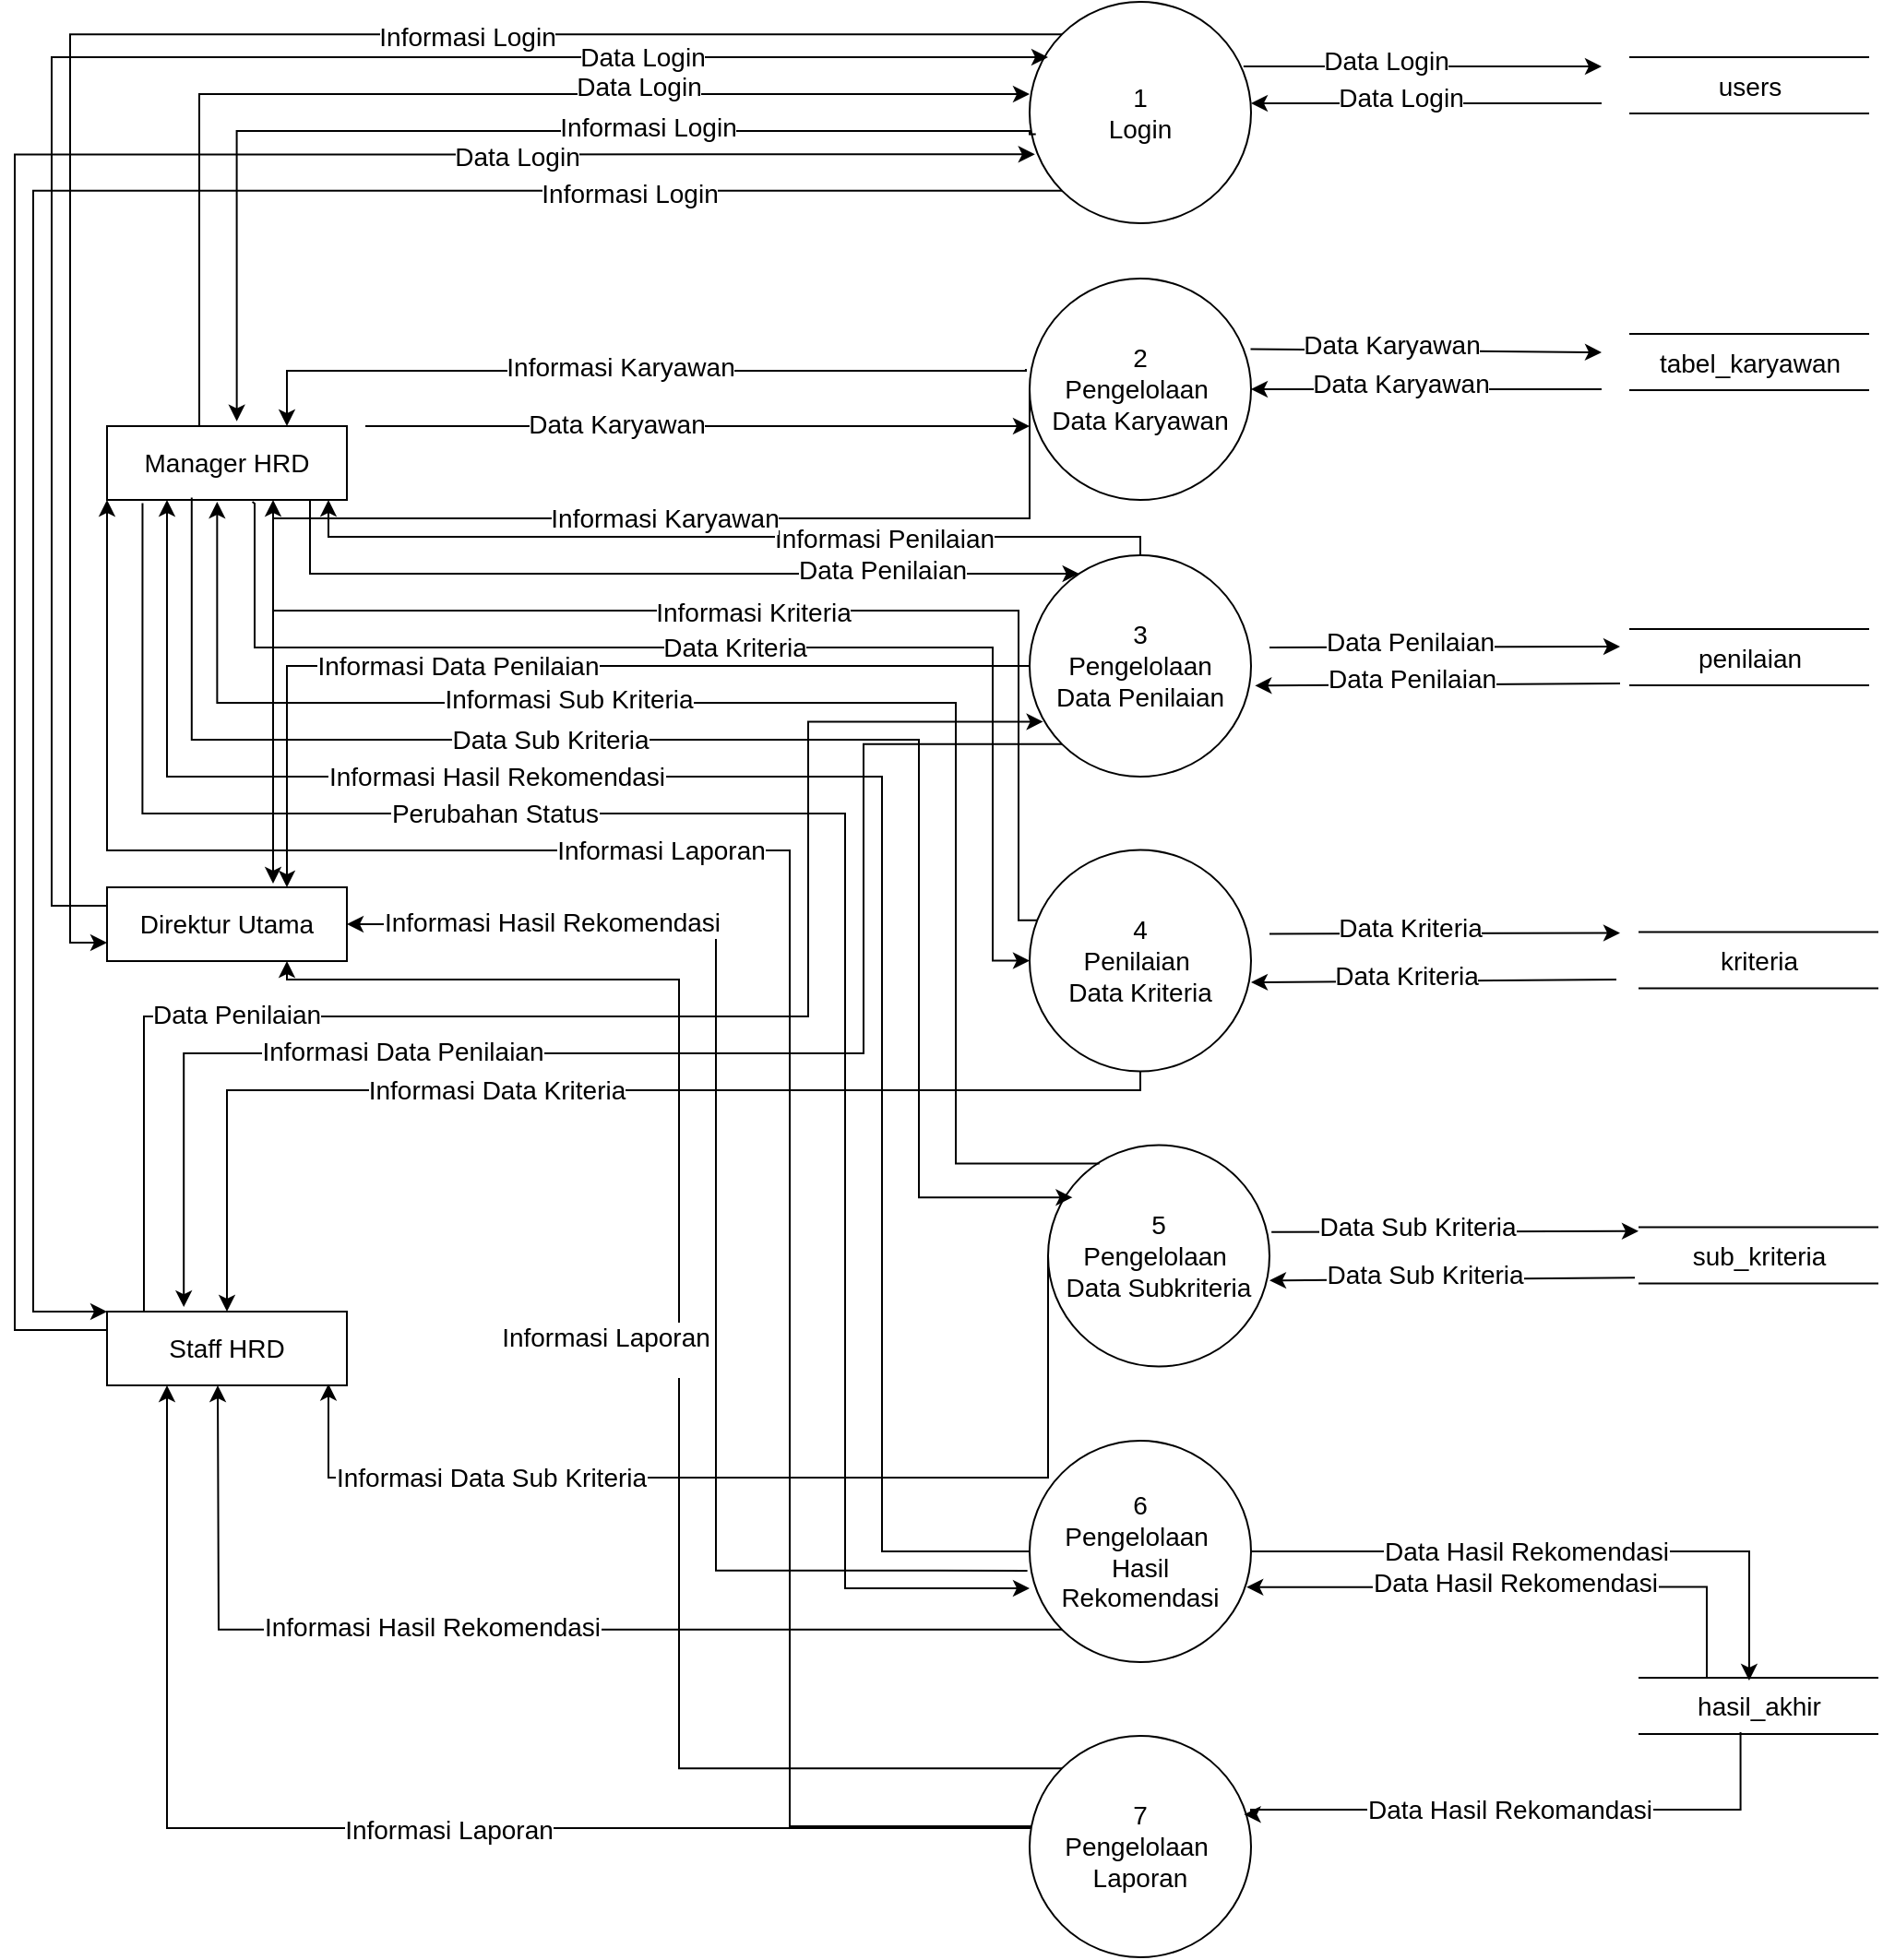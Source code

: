<mxfile version="27.0.5" pages="8">
  <diagram name="DFD LEVEL 1" id="kg9utPRZR0IrGk21yYRQ">
    <mxGraphModel dx="2731" dy="1076" grid="1" gridSize="10" guides="1" tooltips="1" connect="1" arrows="1" fold="1" page="1" pageScale="1" pageWidth="2000" pageHeight="1200" math="0" shadow="0">
      <root>
        <mxCell id="0" />
        <mxCell id="1" parent="0" />
        <mxCell id="IyCE-yPX_a_PUpfiAzU6-13" value="&lt;span style=&quot;font-size: 14px;&quot;&gt;2&lt;br&gt;Pengelolaan&amp;nbsp;&lt;br&gt;Data Karyawan&lt;/span&gt;" style="ellipse;whiteSpace=wrap;html=1;aspect=fixed;fillColor=none;" parent="1" vertex="1">
          <mxGeometry x="690" y="160" width="120" height="120" as="geometry" />
        </mxCell>
        <mxCell id="IyCE-yPX_a_PUpfiAzU6-14" value="&lt;span style=&quot;font-size: 14px;&quot;&gt;1&lt;br&gt;Login&lt;/span&gt;" style="ellipse;whiteSpace=wrap;html=1;aspect=fixed;fillColor=none;" parent="1" vertex="1">
          <mxGeometry x="690" y="10" width="120" height="120" as="geometry" />
        </mxCell>
        <mxCell id="IyCE-yPX_a_PUpfiAzU6-15" value="&lt;span style=&quot;font-size: 14px;&quot;&gt;3&lt;br&gt;Pengelolaan&lt;br&gt;Data Penilaian&lt;/span&gt;" style="ellipse;whiteSpace=wrap;html=1;aspect=fixed;fillColor=none;" parent="1" vertex="1">
          <mxGeometry x="690" y="310" width="120" height="120" as="geometry" />
        </mxCell>
        <mxCell id="IyCE-yPX_a_PUpfiAzU6-16" value="&lt;span style=&quot;font-size: 14px;&quot;&gt;4&lt;br&gt;Penilaian&amp;nbsp;&lt;br&gt;Data Kriteria&lt;/span&gt;" style="ellipse;whiteSpace=wrap;html=1;aspect=fixed;fillColor=none;" parent="1" vertex="1">
          <mxGeometry x="690" y="469.75" width="120" height="120" as="geometry" />
        </mxCell>
        <mxCell id="IyCE-yPX_a_PUpfiAzU6-17" value="&lt;span style=&quot;font-size: 14px;&quot;&gt;5&lt;br&gt;Pengelolaan&amp;nbsp;&lt;br&gt;Data Subkriteria&lt;/span&gt;" style="ellipse;whiteSpace=wrap;html=1;aspect=fixed;fillColor=none;" parent="1" vertex="1">
          <mxGeometry x="700" y="629.75" width="120" height="120" as="geometry" />
        </mxCell>
        <mxCell id="IyCE-yPX_a_PUpfiAzU6-18" value="&lt;span style=&quot;font-size: 14px;&quot;&gt;6&lt;br&gt;Pengelolaan&amp;nbsp;&lt;br&gt;Hasil Rekomendasi&lt;/span&gt;" style="ellipse;whiteSpace=wrap;html=1;aspect=fixed;fillColor=none;" parent="1" vertex="1">
          <mxGeometry x="690" y="790" width="120" height="120" as="geometry" />
        </mxCell>
        <mxCell id="IyCE-yPX_a_PUpfiAzU6-19" value="&lt;span style=&quot;font-size: 14px;&quot;&gt;7&lt;br&gt;Pengelolaan&amp;nbsp;&lt;br&gt;Laporan&lt;/span&gt;" style="ellipse;whiteSpace=wrap;html=1;aspect=fixed;fillColor=none;" parent="1" vertex="1">
          <mxGeometry x="690" y="950" width="120" height="120" as="geometry" />
        </mxCell>
        <mxCell id="IyCE-yPX_a_PUpfiAzU6-21" value="" style="endArrow=none;html=1;rounded=0;" parent="1" edge="1">
          <mxGeometry width="50" height="50" relative="1" as="geometry">
            <mxPoint x="1015" y="40" as="sourcePoint" />
            <mxPoint x="1145" y="40" as="targetPoint" />
          </mxGeometry>
        </mxCell>
        <mxCell id="IyCE-yPX_a_PUpfiAzU6-22" value="" style="endArrow=none;html=1;rounded=0;" parent="1" edge="1">
          <mxGeometry width="50" height="50" relative="1" as="geometry">
            <mxPoint x="1015" y="70.5" as="sourcePoint" />
            <mxPoint x="1145" y="70.5" as="targetPoint" />
          </mxGeometry>
        </mxCell>
        <mxCell id="IyCE-yPX_a_PUpfiAzU6-24" value="&lt;font style=&quot;font-size: 14px;&quot;&gt;users&lt;/font&gt;" style="text;html=1;align=center;verticalAlign=middle;resizable=0;points=[];autosize=1;strokeColor=none;fillColor=none;" parent="1" vertex="1">
          <mxGeometry x="1050" y="40.5" width="60" height="30" as="geometry" />
        </mxCell>
        <mxCell id="IyCE-yPX_a_PUpfiAzU6-25" value="" style="endArrow=none;html=1;rounded=0;" parent="1" edge="1">
          <mxGeometry width="50" height="50" relative="1" as="geometry">
            <mxPoint x="1015" y="190" as="sourcePoint" />
            <mxPoint x="1145" y="190" as="targetPoint" />
          </mxGeometry>
        </mxCell>
        <mxCell id="IyCE-yPX_a_PUpfiAzU6-26" value="" style="endArrow=none;html=1;rounded=0;" parent="1" edge="1">
          <mxGeometry width="50" height="50" relative="1" as="geometry">
            <mxPoint x="1015" y="220.5" as="sourcePoint" />
            <mxPoint x="1145" y="220.5" as="targetPoint" />
          </mxGeometry>
        </mxCell>
        <mxCell id="IyCE-yPX_a_PUpfiAzU6-27" value="&lt;font style=&quot;font-size: 14px;&quot;&gt;tabel_karyawan&lt;/font&gt;" style="text;html=1;align=center;verticalAlign=middle;resizable=0;points=[];autosize=1;strokeColor=none;fillColor=none;" parent="1" vertex="1">
          <mxGeometry x="1020" y="190.5" width="120" height="30" as="geometry" />
        </mxCell>
        <mxCell id="IyCE-yPX_a_PUpfiAzU6-28" value="" style="endArrow=none;html=1;rounded=0;" parent="1" edge="1">
          <mxGeometry width="50" height="50" relative="1" as="geometry">
            <mxPoint x="1015" y="350" as="sourcePoint" />
            <mxPoint x="1145" y="350" as="targetPoint" />
          </mxGeometry>
        </mxCell>
        <mxCell id="IyCE-yPX_a_PUpfiAzU6-29" value="" style="endArrow=none;html=1;rounded=0;" parent="1" edge="1">
          <mxGeometry width="50" height="50" relative="1" as="geometry">
            <mxPoint x="1015" y="380.5" as="sourcePoint" />
            <mxPoint x="1145" y="380.5" as="targetPoint" />
          </mxGeometry>
        </mxCell>
        <mxCell id="IyCE-yPX_a_PUpfiAzU6-30" value="&lt;font style=&quot;font-size: 14px;&quot;&gt;penilaian&lt;/font&gt;" style="text;html=1;align=center;verticalAlign=middle;resizable=0;points=[];autosize=1;strokeColor=none;fillColor=none;" parent="1" vertex="1">
          <mxGeometry x="1040" y="350.5" width="80" height="30" as="geometry" />
        </mxCell>
        <mxCell id="IyCE-yPX_a_PUpfiAzU6-31" value="" style="endArrow=none;html=1;rounded=0;" parent="1" edge="1">
          <mxGeometry width="50" height="50" relative="1" as="geometry">
            <mxPoint x="1020" y="514.25" as="sourcePoint" />
            <mxPoint x="1150" y="514.25" as="targetPoint" />
          </mxGeometry>
        </mxCell>
        <mxCell id="IyCE-yPX_a_PUpfiAzU6-32" value="" style="endArrow=none;html=1;rounded=0;" parent="1" edge="1">
          <mxGeometry width="50" height="50" relative="1" as="geometry">
            <mxPoint x="1020" y="544.75" as="sourcePoint" />
            <mxPoint x="1150" y="544.75" as="targetPoint" />
          </mxGeometry>
        </mxCell>
        <mxCell id="IyCE-yPX_a_PUpfiAzU6-33" value="&lt;font style=&quot;font-size: 14px;&quot;&gt;kriteria&lt;/font&gt;" style="text;html=1;align=center;verticalAlign=middle;resizable=0;points=[];autosize=1;strokeColor=none;fillColor=none;" parent="1" vertex="1">
          <mxGeometry x="1050" y="514.75" width="70" height="30" as="geometry" />
        </mxCell>
        <mxCell id="IyCE-yPX_a_PUpfiAzU6-34" value="" style="endArrow=none;html=1;rounded=0;" parent="1" edge="1">
          <mxGeometry width="50" height="50" relative="1" as="geometry">
            <mxPoint x="1020" y="674.25" as="sourcePoint" />
            <mxPoint x="1150" y="674.25" as="targetPoint" />
          </mxGeometry>
        </mxCell>
        <mxCell id="IyCE-yPX_a_PUpfiAzU6-35" value="" style="endArrow=none;html=1;rounded=0;" parent="1" edge="1">
          <mxGeometry width="50" height="50" relative="1" as="geometry">
            <mxPoint x="1020" y="704.75" as="sourcePoint" />
            <mxPoint x="1150" y="704.75" as="targetPoint" />
          </mxGeometry>
        </mxCell>
        <mxCell id="IyCE-yPX_a_PUpfiAzU6-36" value="&lt;font style=&quot;font-size: 14px;&quot;&gt;sub_kriteria&lt;/font&gt;" style="text;html=1;align=center;verticalAlign=middle;resizable=0;points=[];autosize=1;strokeColor=none;fillColor=none;" parent="1" vertex="1">
          <mxGeometry x="1035" y="674.75" width="100" height="30" as="geometry" />
        </mxCell>
        <mxCell id="IyCE-yPX_a_PUpfiAzU6-37" value="" style="endArrow=none;html=1;rounded=0;" parent="1" edge="1">
          <mxGeometry width="50" height="50" relative="1" as="geometry">
            <mxPoint x="1020" y="918.5" as="sourcePoint" />
            <mxPoint x="1150" y="918.5" as="targetPoint" />
          </mxGeometry>
        </mxCell>
        <mxCell id="IyCE-yPX_a_PUpfiAzU6-38" value="" style="endArrow=none;html=1;rounded=0;" parent="1" edge="1">
          <mxGeometry width="50" height="50" relative="1" as="geometry">
            <mxPoint x="1020" y="949" as="sourcePoint" />
            <mxPoint x="1150" y="949" as="targetPoint" />
          </mxGeometry>
        </mxCell>
        <mxCell id="IyCE-yPX_a_PUpfiAzU6-39" value="&lt;font style=&quot;font-size: 14px;&quot;&gt;hasil_akhir&lt;/font&gt;" style="text;html=1;align=center;verticalAlign=middle;resizable=0;points=[];autosize=1;strokeColor=none;fillColor=none;" parent="1" vertex="1">
          <mxGeometry x="1040" y="919" width="90" height="30" as="geometry" />
        </mxCell>
        <mxCell id="IyCE-yPX_a_PUpfiAzU6-44" value="&lt;font style=&quot;font-size: 14px;&quot;&gt;Manager HRD&lt;/font&gt;" style="rounded=0;whiteSpace=wrap;html=1;" parent="1" vertex="1">
          <mxGeometry x="190" y="240" width="130" height="40" as="geometry" />
        </mxCell>
        <mxCell id="IyCE-yPX_a_PUpfiAzU6-45" value="&lt;font style=&quot;font-size: 14px;&quot;&gt;Direktur Utama&lt;/font&gt;" style="rounded=0;whiteSpace=wrap;html=1;" parent="1" vertex="1">
          <mxGeometry x="190" y="490" width="130" height="40" as="geometry" />
        </mxCell>
        <mxCell id="IyCE-yPX_a_PUpfiAzU6-46" value="&lt;font style=&quot;font-size: 14px;&quot;&gt;Staff HRD&lt;/font&gt;" style="rounded=0;whiteSpace=wrap;html=1;" parent="1" vertex="1">
          <mxGeometry x="190" y="720" width="130" height="40" as="geometry" />
        </mxCell>
        <mxCell id="IyCE-yPX_a_PUpfiAzU6-47" value="" style="endArrow=classic;html=1;rounded=0;entryX=1;entryY=0.458;entryDx=0;entryDy=0;entryPerimeter=0;" parent="1" target="IyCE-yPX_a_PUpfiAzU6-14" edge="1">
          <mxGeometry width="50" height="50" relative="1" as="geometry">
            <mxPoint x="1000" y="65" as="sourcePoint" />
            <mxPoint x="830" y="65" as="targetPoint" />
          </mxGeometry>
        </mxCell>
        <mxCell id="IyCE-yPX_a_PUpfiAzU6-48" value="&lt;font style=&quot;font-size: 14px;&quot;&gt;Data Login&lt;/font&gt;" style="edgeLabel;html=1;align=center;verticalAlign=middle;resizable=0;points=[];" parent="IyCE-yPX_a_PUpfiAzU6-47" vertex="1" connectable="0">
          <mxGeometry x="0.149" y="-3" relative="1" as="geometry">
            <mxPoint as="offset" />
          </mxGeometry>
        </mxCell>
        <mxCell id="IyCE-yPX_a_PUpfiAzU6-49" value="" style="endArrow=classic;html=1;rounded=0;exitX=0.966;exitY=0.292;exitDx=0;exitDy=0;exitPerimeter=0;" parent="1" source="IyCE-yPX_a_PUpfiAzU6-14" edge="1">
          <mxGeometry width="50" height="50" relative="1" as="geometry">
            <mxPoint x="840" y="45" as="sourcePoint" />
            <mxPoint x="1000" y="45" as="targetPoint" />
          </mxGeometry>
        </mxCell>
        <mxCell id="IyCE-yPX_a_PUpfiAzU6-51" value="&lt;font style=&quot;font-size: 14px;&quot;&gt;Data Login&lt;/font&gt;" style="edgeLabel;html=1;align=center;verticalAlign=middle;resizable=0;points=[];" parent="IyCE-yPX_a_PUpfiAzU6-49" vertex="1" connectable="0">
          <mxGeometry x="-0.205" y="3" relative="1" as="geometry">
            <mxPoint as="offset" />
          </mxGeometry>
        </mxCell>
        <mxCell id="IyCE-yPX_a_PUpfiAzU6-52" value="" style="endArrow=classic;html=1;rounded=0;edgeStyle=orthogonalEdgeStyle;entryX=0.541;entryY=-0.066;entryDx=0;entryDy=0;entryPerimeter=0;exitX=0.028;exitY=0.598;exitDx=0;exitDy=0;exitPerimeter=0;" parent="1" source="IyCE-yPX_a_PUpfiAzU6-14" target="IyCE-yPX_a_PUpfiAzU6-44" edge="1">
          <mxGeometry width="50" height="50" relative="1" as="geometry">
            <mxPoint x="670" y="80" as="sourcePoint" />
            <mxPoint x="260" y="220" as="targetPoint" />
            <Array as="points">
              <mxPoint x="690" y="82" />
              <mxPoint x="690" y="80" />
              <mxPoint x="260" y="80" />
            </Array>
          </mxGeometry>
        </mxCell>
        <mxCell id="IyCE-yPX_a_PUpfiAzU6-53" value="&lt;font style=&quot;font-size: 14px;&quot;&gt;Informasi Login&lt;/font&gt;" style="edgeLabel;html=1;align=center;verticalAlign=middle;resizable=0;points=[];" parent="IyCE-yPX_a_PUpfiAzU6-52" vertex="1" connectable="0">
          <mxGeometry x="-0.282" y="-2" relative="1" as="geometry">
            <mxPoint as="offset" />
          </mxGeometry>
        </mxCell>
        <mxCell id="IyCE-yPX_a_PUpfiAzU6-54" value="" style="endArrow=classic;html=1;rounded=0;edgeStyle=orthogonalEdgeStyle;entryX=0;entryY=0.417;entryDx=0;entryDy=0;entryPerimeter=0;" parent="1" target="IyCE-yPX_a_PUpfiAzU6-14" edge="1">
          <mxGeometry width="50" height="50" relative="1" as="geometry">
            <mxPoint x="240" y="240" as="sourcePoint" />
            <mxPoint x="670" y="60" as="targetPoint" />
            <Array as="points">
              <mxPoint x="240" y="60" />
            </Array>
          </mxGeometry>
        </mxCell>
        <mxCell id="IyCE-yPX_a_PUpfiAzU6-55" value="&lt;font style=&quot;font-size: 14px;&quot;&gt;Data Login&lt;/font&gt;" style="edgeLabel;html=1;align=center;verticalAlign=middle;resizable=0;points=[];" parent="IyCE-yPX_a_PUpfiAzU6-54" vertex="1" connectable="0">
          <mxGeometry x="0.405" y="4" relative="1" as="geometry">
            <mxPoint x="-25" as="offset" />
          </mxGeometry>
        </mxCell>
        <mxCell id="IyCE-yPX_a_PUpfiAzU6-56" value="" style="endArrow=classic;html=1;rounded=0;entryX=1;entryY=0.5;entryDx=0;entryDy=0;" parent="1" target="IyCE-yPX_a_PUpfiAzU6-13" edge="1">
          <mxGeometry width="50" height="50" relative="1" as="geometry">
            <mxPoint x="1000" y="220.01" as="sourcePoint" />
            <mxPoint x="830" y="220.01" as="targetPoint" />
          </mxGeometry>
        </mxCell>
        <mxCell id="IyCE-yPX_a_PUpfiAzU6-57" value="&lt;font style=&quot;font-size: 14px;&quot;&gt;Data Karyawan&lt;/font&gt;" style="edgeLabel;html=1;align=center;verticalAlign=middle;resizable=0;points=[];" parent="IyCE-yPX_a_PUpfiAzU6-56" vertex="1" connectable="0">
          <mxGeometry x="0.149" y="-3" relative="1" as="geometry">
            <mxPoint as="offset" />
          </mxGeometry>
        </mxCell>
        <mxCell id="IyCE-yPX_a_PUpfiAzU6-58" value="" style="endArrow=classic;html=1;rounded=0;exitX=0.998;exitY=0.319;exitDx=0;exitDy=0;exitPerimeter=0;" parent="1" source="IyCE-yPX_a_PUpfiAzU6-13" edge="1">
          <mxGeometry width="50" height="50" relative="1" as="geometry">
            <mxPoint x="840" y="200.01" as="sourcePoint" />
            <mxPoint x="1000" y="200.01" as="targetPoint" />
          </mxGeometry>
        </mxCell>
        <mxCell id="IyCE-yPX_a_PUpfiAzU6-59" value="&lt;font style=&quot;font-size: 14px;&quot;&gt;Data Karyawan&lt;/font&gt;" style="edgeLabel;html=1;align=center;verticalAlign=middle;resizable=0;points=[];" parent="IyCE-yPX_a_PUpfiAzU6-58" vertex="1" connectable="0">
          <mxGeometry x="-0.205" y="3" relative="1" as="geometry">
            <mxPoint as="offset" />
          </mxGeometry>
        </mxCell>
        <mxCell id="IyCE-yPX_a_PUpfiAzU6-60" value="" style="endArrow=classic;html=1;rounded=0;edgeStyle=orthogonalEdgeStyle;exitX=-0.017;exitY=0.408;exitDx=0;exitDy=0;exitPerimeter=0;entryX=0.75;entryY=0;entryDx=0;entryDy=0;" parent="1" source="IyCE-yPX_a_PUpfiAzU6-13" target="IyCE-yPX_a_PUpfiAzU6-44" edge="1">
          <mxGeometry width="50" height="50" relative="1" as="geometry">
            <mxPoint x="680" y="210" as="sourcePoint" />
            <mxPoint x="290" y="210" as="targetPoint" />
            <Array as="points">
              <mxPoint x="688" y="210" />
              <mxPoint x="287" y="210" />
            </Array>
          </mxGeometry>
        </mxCell>
        <mxCell id="IyCE-yPX_a_PUpfiAzU6-68" value="&lt;font style=&quot;font-size: 14px;&quot;&gt;Informasi Karyawan&lt;/font&gt;" style="edgeLabel;html=1;align=center;verticalAlign=middle;resizable=0;points=[];" parent="IyCE-yPX_a_PUpfiAzU6-60" vertex="1" connectable="0">
          <mxGeometry x="0.024" y="-2" relative="1" as="geometry">
            <mxPoint as="offset" />
          </mxGeometry>
        </mxCell>
        <mxCell id="IyCE-yPX_a_PUpfiAzU6-61" value="" style="endArrow=classic;html=1;rounded=0;" parent="1" edge="1">
          <mxGeometry width="50" height="50" relative="1" as="geometry">
            <mxPoint x="330" y="240" as="sourcePoint" />
            <mxPoint x="690" y="240" as="targetPoint" />
          </mxGeometry>
        </mxCell>
        <mxCell id="IyCE-yPX_a_PUpfiAzU6-70" value="&lt;font style=&quot;font-size: 14px;&quot;&gt;Data Karyawan&lt;/font&gt;" style="edgeLabel;html=1;align=center;verticalAlign=middle;resizable=0;points=[];" parent="IyCE-yPX_a_PUpfiAzU6-61" vertex="1" connectable="0">
          <mxGeometry x="-0.245" y="1" relative="1" as="geometry">
            <mxPoint as="offset" />
          </mxGeometry>
        </mxCell>
        <mxCell id="IyCE-yPX_a_PUpfiAzU6-71" value="" style="endArrow=classic;html=1;rounded=0;entryX=1.018;entryY=0.589;entryDx=0;entryDy=0;entryPerimeter=0;" parent="1" target="IyCE-yPX_a_PUpfiAzU6-15" edge="1">
          <mxGeometry width="50" height="50" relative="1" as="geometry">
            <mxPoint x="1010" y="379.5" as="sourcePoint" />
            <mxPoint x="840" y="379.5" as="targetPoint" />
          </mxGeometry>
        </mxCell>
        <mxCell id="IyCE-yPX_a_PUpfiAzU6-72" value="&lt;font style=&quot;font-size: 14px;&quot;&gt;Data Penilaian&lt;/font&gt;" style="edgeLabel;html=1;align=center;verticalAlign=middle;resizable=0;points=[];" parent="IyCE-yPX_a_PUpfiAzU6-71" vertex="1" connectable="0">
          <mxGeometry x="0.149" y="-3" relative="1" as="geometry">
            <mxPoint as="offset" />
          </mxGeometry>
        </mxCell>
        <mxCell id="IyCE-yPX_a_PUpfiAzU6-73" value="" style="endArrow=classic;html=1;rounded=0;" parent="1" edge="1">
          <mxGeometry width="50" height="50" relative="1" as="geometry">
            <mxPoint x="820" y="360" as="sourcePoint" />
            <mxPoint x="1010" y="359.5" as="targetPoint" />
          </mxGeometry>
        </mxCell>
        <mxCell id="IyCE-yPX_a_PUpfiAzU6-74" value="&lt;font style=&quot;font-size: 14px;&quot;&gt;Data Penilaian&lt;/font&gt;" style="edgeLabel;html=1;align=center;verticalAlign=middle;resizable=0;points=[];" parent="IyCE-yPX_a_PUpfiAzU6-73" vertex="1" connectable="0">
          <mxGeometry x="-0.205" y="3" relative="1" as="geometry">
            <mxPoint as="offset" />
          </mxGeometry>
        </mxCell>
        <mxCell id="IyCE-yPX_a_PUpfiAzU6-75" value="" style="endArrow=classic;html=1;rounded=0;exitX=0.5;exitY=0;exitDx=0;exitDy=0;edgeStyle=orthogonalEdgeStyle;" parent="1" source="IyCE-yPX_a_PUpfiAzU6-15" edge="1">
          <mxGeometry width="50" height="50" relative="1" as="geometry">
            <mxPoint x="690.0" y="366.68" as="sourcePoint" />
            <mxPoint x="310" y="280" as="targetPoint" />
            <Array as="points">
              <mxPoint x="750" y="300" />
              <mxPoint x="310" y="300" />
            </Array>
          </mxGeometry>
        </mxCell>
        <mxCell id="IyCE-yPX_a_PUpfiAzU6-76" value="&lt;font style=&quot;font-size: 14px;&quot;&gt;Informasi Penilaian&lt;/font&gt;" style="edgeLabel;html=1;align=center;verticalAlign=middle;resizable=0;points=[];" parent="IyCE-yPX_a_PUpfiAzU6-75" vertex="1" connectable="0">
          <mxGeometry x="-0.079" y="1" relative="1" as="geometry">
            <mxPoint x="67" as="offset" />
          </mxGeometry>
        </mxCell>
        <mxCell id="IyCE-yPX_a_PUpfiAzU6-77" value="" style="endArrow=classic;html=1;rounded=0;edgeStyle=orthogonalEdgeStyle;" parent="1" target="IyCE-yPX_a_PUpfiAzU6-15" edge="1">
          <mxGeometry width="50" height="50" relative="1" as="geometry">
            <mxPoint x="300" y="280" as="sourcePoint" />
            <mxPoint x="510" y="380" as="targetPoint" />
            <Array as="points">
              <mxPoint x="300" y="320" />
            </Array>
          </mxGeometry>
        </mxCell>
        <mxCell id="IyCE-yPX_a_PUpfiAzU6-78" value="&lt;font style=&quot;font-size: 14px;&quot;&gt;Data Penilaian&lt;/font&gt;" style="edgeLabel;html=1;align=center;verticalAlign=middle;resizable=0;points=[];" parent="IyCE-yPX_a_PUpfiAzU6-77" vertex="1" connectable="0">
          <mxGeometry x="0.125" y="2" relative="1" as="geometry">
            <mxPoint x="93" as="offset" />
          </mxGeometry>
        </mxCell>
        <mxCell id="IyCE-yPX_a_PUpfiAzU6-79" value="" style="endArrow=classic;html=1;rounded=0;entryX=1.018;entryY=0.589;entryDx=0;entryDy=0;entryPerimeter=0;" parent="1" edge="1">
          <mxGeometry width="50" height="50" relative="1" as="geometry">
            <mxPoint x="1008" y="540" as="sourcePoint" />
            <mxPoint x="810" y="541.5" as="targetPoint" />
          </mxGeometry>
        </mxCell>
        <mxCell id="IyCE-yPX_a_PUpfiAzU6-80" value="&lt;font style=&quot;font-size: 14px;&quot;&gt;Data Kriteria&lt;/font&gt;" style="edgeLabel;html=1;align=center;verticalAlign=middle;resizable=0;points=[];" parent="IyCE-yPX_a_PUpfiAzU6-79" vertex="1" connectable="0">
          <mxGeometry x="0.149" y="-3" relative="1" as="geometry">
            <mxPoint as="offset" />
          </mxGeometry>
        </mxCell>
        <mxCell id="IyCE-yPX_a_PUpfiAzU6-81" value="" style="endArrow=classic;html=1;rounded=0;" parent="1" edge="1">
          <mxGeometry width="50" height="50" relative="1" as="geometry">
            <mxPoint x="820" y="515.25" as="sourcePoint" />
            <mxPoint x="1010" y="514.75" as="targetPoint" />
          </mxGeometry>
        </mxCell>
        <mxCell id="IyCE-yPX_a_PUpfiAzU6-82" value="&lt;font style=&quot;font-size: 14px;&quot;&gt;Data Kriteria&lt;/font&gt;" style="edgeLabel;html=1;align=center;verticalAlign=middle;resizable=0;points=[];" parent="IyCE-yPX_a_PUpfiAzU6-81" vertex="1" connectable="0">
          <mxGeometry x="-0.205" y="3" relative="1" as="geometry">
            <mxPoint as="offset" />
          </mxGeometry>
        </mxCell>
        <mxCell id="IyCE-yPX_a_PUpfiAzU6-83" value="" style="endArrow=classic;html=1;rounded=0;exitX=0.034;exitY=0.318;exitDx=0;exitDy=0;exitPerimeter=0;edgeStyle=orthogonalEdgeStyle;" parent="1" source="IyCE-yPX_a_PUpfiAzU6-16" edge="1">
          <mxGeometry width="50" height="50" relative="1" as="geometry">
            <mxPoint x="500" y="520" as="sourcePoint" />
            <mxPoint x="280" y="280" as="targetPoint" />
            <Array as="points">
              <mxPoint x="684" y="508" />
              <mxPoint x="684" y="340" />
              <mxPoint x="280" y="340" />
              <mxPoint x="280" y="281" />
            </Array>
          </mxGeometry>
        </mxCell>
        <mxCell id="IyCE-yPX_a_PUpfiAzU6-84" value="&lt;font style=&quot;font-size: 14px;&quot;&gt;Informasi Kriteria&lt;/font&gt;" style="edgeLabel;html=1;align=center;verticalAlign=middle;resizable=0;points=[];" parent="IyCE-yPX_a_PUpfiAzU6-83" vertex="1" connectable="0">
          <mxGeometry x="0.01" y="1" relative="1" as="geometry">
            <mxPoint x="2" as="offset" />
          </mxGeometry>
        </mxCell>
        <mxCell id="IyCE-yPX_a_PUpfiAzU6-85" value="" style="endArrow=classic;html=1;rounded=0;exitX=0.606;exitY=1.026;exitDx=0;exitDy=0;exitPerimeter=0;edgeStyle=orthogonalEdgeStyle;entryX=0;entryY=0.5;entryDx=0;entryDy=0;" parent="1" source="IyCE-yPX_a_PUpfiAzU6-44" target="IyCE-yPX_a_PUpfiAzU6-16" edge="1">
          <mxGeometry width="50" height="50" relative="1" as="geometry">
            <mxPoint x="490" y="430" as="sourcePoint" />
            <mxPoint x="680" y="516" as="targetPoint" />
            <Array as="points">
              <mxPoint x="270" y="282" />
              <mxPoint x="270" y="360" />
              <mxPoint x="670" y="360" />
              <mxPoint x="670" y="530" />
            </Array>
          </mxGeometry>
        </mxCell>
        <mxCell id="IyCE-yPX_a_PUpfiAzU6-86" value="&lt;font style=&quot;font-size: 14px;&quot;&gt;Data Kriteria&lt;/font&gt;" style="edgeLabel;html=1;align=center;verticalAlign=middle;resizable=0;points=[];" parent="IyCE-yPX_a_PUpfiAzU6-85" vertex="1" connectable="0">
          <mxGeometry x="0.073" y="3" relative="1" as="geometry">
            <mxPoint x="-20" y="3" as="offset" />
          </mxGeometry>
        </mxCell>
        <mxCell id="IyCE-yPX_a_PUpfiAzU6-87" value="" style="endArrow=classic;html=1;rounded=0;entryX=1.018;entryY=0.589;entryDx=0;entryDy=0;entryPerimeter=0;" parent="1" edge="1">
          <mxGeometry width="50" height="50" relative="1" as="geometry">
            <mxPoint x="1018" y="701.63" as="sourcePoint" />
            <mxPoint x="820" y="703.13" as="targetPoint" />
          </mxGeometry>
        </mxCell>
        <mxCell id="IyCE-yPX_a_PUpfiAzU6-88" value="&lt;font style=&quot;font-size: 14px;&quot;&gt;Data Sub Kriteria&lt;/font&gt;" style="edgeLabel;html=1;align=center;verticalAlign=middle;resizable=0;points=[];" parent="IyCE-yPX_a_PUpfiAzU6-87" vertex="1" connectable="0">
          <mxGeometry x="0.149" y="-3" relative="1" as="geometry">
            <mxPoint as="offset" />
          </mxGeometry>
        </mxCell>
        <mxCell id="IyCE-yPX_a_PUpfiAzU6-89" value="" style="endArrow=classic;html=1;rounded=0;exitX=1.009;exitY=0.393;exitDx=0;exitDy=0;exitPerimeter=0;" parent="1" source="IyCE-yPX_a_PUpfiAzU6-17" edge="1">
          <mxGeometry width="50" height="50" relative="1" as="geometry">
            <mxPoint x="830" y="676.88" as="sourcePoint" />
            <mxPoint x="1020" y="676.38" as="targetPoint" />
          </mxGeometry>
        </mxCell>
        <mxCell id="IyCE-yPX_a_PUpfiAzU6-90" value="&lt;font style=&quot;font-size: 14px;&quot;&gt;Data Sub Kriteria&lt;/font&gt;" style="edgeLabel;html=1;align=center;verticalAlign=middle;resizable=0;points=[];" parent="IyCE-yPX_a_PUpfiAzU6-89" vertex="1" connectable="0">
          <mxGeometry x="-0.205" y="3" relative="1" as="geometry">
            <mxPoint as="offset" />
          </mxGeometry>
        </mxCell>
        <mxCell id="IyCE-yPX_a_PUpfiAzU6-91" value="" style="endArrow=classic;html=1;rounded=0;entryX=0.459;entryY=1.026;entryDx=0;entryDy=0;entryPerimeter=0;edgeStyle=orthogonalEdgeStyle;exitX=0.232;exitY=0.083;exitDx=0;exitDy=0;exitPerimeter=0;" parent="1" source="IyCE-yPX_a_PUpfiAzU6-17" target="IyCE-yPX_a_PUpfiAzU6-44" edge="1">
          <mxGeometry width="50" height="50" relative="1" as="geometry">
            <mxPoint x="700" y="672" as="sourcePoint" />
            <mxPoint x="190" y="360" as="targetPoint" />
            <Array as="points">
              <mxPoint x="650" y="640" />
              <mxPoint x="650" y="390" />
              <mxPoint x="250" y="390" />
            </Array>
          </mxGeometry>
        </mxCell>
        <mxCell id="IyCE-yPX_a_PUpfiAzU6-93" value="&lt;font style=&quot;font-size: 14px;&quot;&gt;Informasi Sub Kriteria&lt;/font&gt;" style="edgeLabel;html=1;align=center;verticalAlign=middle;resizable=0;points=[];" parent="IyCE-yPX_a_PUpfiAzU6-91" vertex="1" connectable="0">
          <mxGeometry x="0.264" y="-2" relative="1" as="geometry">
            <mxPoint x="-9" as="offset" />
          </mxGeometry>
        </mxCell>
        <mxCell id="IyCE-yPX_a_PUpfiAzU6-92" value="" style="endArrow=classic;html=1;rounded=0;exitX=0.353;exitY=0.968;exitDx=0;exitDy=0;exitPerimeter=0;entryX=0.11;entryY=0.236;entryDx=0;entryDy=0;edgeStyle=orthogonalEdgeStyle;entryPerimeter=0;" parent="1" source="IyCE-yPX_a_PUpfiAzU6-44" target="IyCE-yPX_a_PUpfiAzU6-17" edge="1">
          <mxGeometry width="50" height="50" relative="1" as="geometry">
            <mxPoint x="550" y="400" as="sourcePoint" />
            <mxPoint x="600" y="350" as="targetPoint" />
            <Array as="points">
              <mxPoint x="236" y="410" />
              <mxPoint x="630" y="410" />
              <mxPoint x="630" y="658" />
            </Array>
          </mxGeometry>
        </mxCell>
        <mxCell id="IyCE-yPX_a_PUpfiAzU6-94" value="&lt;font style=&quot;font-size: 14px;&quot;&gt;Data Sub Kriteria&lt;/font&gt;" style="edgeLabel;html=1;align=center;verticalAlign=middle;resizable=0;points=[];" parent="IyCE-yPX_a_PUpfiAzU6-92" vertex="1" connectable="0">
          <mxGeometry x="-0.183" relative="1" as="geometry">
            <mxPoint x="-25" as="offset" />
          </mxGeometry>
        </mxCell>
        <mxCell id="IyCE-yPX_a_PUpfiAzU6-96" value="" style="endArrow=classic;html=1;rounded=0;edgeStyle=orthogonalEdgeStyle;exitX=0.189;exitY=-0.003;exitDx=0;exitDy=0;exitPerimeter=0;entryX=0.98;entryY=0.661;entryDx=0;entryDy=0;entryPerimeter=0;" parent="1" source="IyCE-yPX_a_PUpfiAzU6-39" target="IyCE-yPX_a_PUpfiAzU6-18" edge="1">
          <mxGeometry width="50" height="50" relative="1" as="geometry">
            <mxPoint x="1010" y="900" as="sourcePoint" />
            <mxPoint x="810" y="870" as="targetPoint" />
            <Array as="points">
              <mxPoint x="1057" y="869" />
            </Array>
          </mxGeometry>
        </mxCell>
        <mxCell id="IyCE-yPX_a_PUpfiAzU6-97" value="&lt;font style=&quot;font-size: 14px;&quot;&gt;Data Hasil Rekomendasi&lt;/font&gt;" style="edgeLabel;html=1;align=center;verticalAlign=middle;resizable=0;points=[];" parent="IyCE-yPX_a_PUpfiAzU6-96" vertex="1" connectable="0">
          <mxGeometry x="0.149" y="-3" relative="1" as="geometry">
            <mxPoint x="18" as="offset" />
          </mxGeometry>
        </mxCell>
        <mxCell id="IyCE-yPX_a_PUpfiAzU6-98" value="" style="endArrow=classic;html=1;rounded=0;exitX=1;exitY=0.5;exitDx=0;exitDy=0;edgeStyle=orthogonalEdgeStyle;entryX=0.444;entryY=0.033;entryDx=0;entryDy=0;entryPerimeter=0;" parent="1" source="IyCE-yPX_a_PUpfiAzU6-18" target="IyCE-yPX_a_PUpfiAzU6-39" edge="1">
          <mxGeometry width="50" height="50" relative="1" as="geometry">
            <mxPoint x="830" y="850.1" as="sourcePoint" />
            <mxPoint x="1020" y="870" as="targetPoint" />
          </mxGeometry>
        </mxCell>
        <mxCell id="IyCE-yPX_a_PUpfiAzU6-99" value="&lt;font style=&quot;font-size: 14px;&quot;&gt;Data Hasil Rekomendasi&lt;/font&gt;" style="edgeLabel;html=1;align=center;verticalAlign=middle;resizable=0;points=[];" parent="IyCE-yPX_a_PUpfiAzU6-98" vertex="1" connectable="0">
          <mxGeometry x="-0.205" y="3" relative="1" as="geometry">
            <mxPoint x="14" y="3" as="offset" />
          </mxGeometry>
        </mxCell>
        <mxCell id="IyCE-yPX_a_PUpfiAzU6-100" value="" style="endArrow=classic;html=1;rounded=0;entryX=0.25;entryY=1;entryDx=0;entryDy=0;edgeStyle=orthogonalEdgeStyle;" parent="1" source="IyCE-yPX_a_PUpfiAzU6-18" target="IyCE-yPX_a_PUpfiAzU6-44" edge="1">
          <mxGeometry width="50" height="50" relative="1" as="geometry">
            <mxPoint x="550" y="830" as="sourcePoint" />
            <mxPoint x="330" y="460" as="targetPoint" />
            <Array as="points">
              <mxPoint x="610" y="850" />
              <mxPoint x="610" y="430" />
              <mxPoint x="223" y="430" />
            </Array>
          </mxGeometry>
        </mxCell>
        <mxCell id="IyCE-yPX_a_PUpfiAzU6-106" value="&lt;font style=&quot;font-size: 14px;&quot;&gt;Informasi Hasil Rekomendasi&lt;/font&gt;" style="edgeLabel;html=1;align=center;verticalAlign=middle;resizable=0;points=[];" parent="IyCE-yPX_a_PUpfiAzU6-100" vertex="1" connectable="0">
          <mxGeometry x="0.281" y="-2" relative="1" as="geometry">
            <mxPoint x="-45" y="2" as="offset" />
          </mxGeometry>
        </mxCell>
        <mxCell id="IyCE-yPX_a_PUpfiAzU6-101" value="" style="endArrow=classic;html=1;rounded=0;entryX=0;entryY=0.667;entryDx=0;entryDy=0;entryPerimeter=0;edgeStyle=orthogonalEdgeStyle;exitX=0.148;exitY=1.044;exitDx=0;exitDy=0;exitPerimeter=0;" parent="1" source="IyCE-yPX_a_PUpfiAzU6-44" target="IyCE-yPX_a_PUpfiAzU6-18" edge="1">
          <mxGeometry width="50" height="50" relative="1" as="geometry">
            <mxPoint x="200" y="290" as="sourcePoint" />
            <mxPoint x="220" y="290" as="targetPoint" />
            <Array as="points">
              <mxPoint x="209" y="450" />
              <mxPoint x="590" y="450" />
              <mxPoint x="590" y="870" />
            </Array>
          </mxGeometry>
        </mxCell>
        <mxCell id="IyCE-yPX_a_PUpfiAzU6-107" value="&lt;font style=&quot;font-size: 14px;&quot;&gt;Perubahan Status&lt;/font&gt;" style="edgeLabel;html=1;align=center;verticalAlign=middle;resizable=0;points=[];" parent="IyCE-yPX_a_PUpfiAzU6-101" vertex="1" connectable="0">
          <mxGeometry x="-0.254" y="3" relative="1" as="geometry">
            <mxPoint x="-40" y="3" as="offset" />
          </mxGeometry>
        </mxCell>
        <mxCell id="IyCE-yPX_a_PUpfiAzU6-103" value="" style="endArrow=classic;html=1;rounded=0;entryX=0.969;entryY=0.355;entryDx=0;entryDy=0;entryPerimeter=0;edgeStyle=orthogonalEdgeStyle;exitX=0.392;exitY=0.965;exitDx=0;exitDy=0;exitPerimeter=0;" parent="1" source="IyCE-yPX_a_PUpfiAzU6-39" target="IyCE-yPX_a_PUpfiAzU6-19" edge="1">
          <mxGeometry width="50" height="50" relative="1" as="geometry">
            <mxPoint x="1010" y="930" as="sourcePoint" />
            <mxPoint x="830" y="989" as="targetPoint" />
            <Array as="points">
              <mxPoint x="1075" y="990" />
              <mxPoint x="810" y="990" />
              <mxPoint x="810" y="993" />
            </Array>
          </mxGeometry>
        </mxCell>
        <mxCell id="IyCE-yPX_a_PUpfiAzU6-105" value="&lt;font style=&quot;font-size: 14px;&quot;&gt;Data Hasil Rekomandasi&lt;/font&gt;" style="edgeLabel;html=1;align=center;verticalAlign=middle;resizable=0;points=[];" parent="IyCE-yPX_a_PUpfiAzU6-103" vertex="1" connectable="0">
          <mxGeometry x="0.083" y="-5" relative="1" as="geometry">
            <mxPoint x="2" y="5" as="offset" />
          </mxGeometry>
        </mxCell>
        <mxCell id="IyCE-yPX_a_PUpfiAzU6-108" value="" style="endArrow=classic;html=1;rounded=0;exitX=0.007;exitY=0.408;exitDx=0;exitDy=0;exitPerimeter=0;entryX=0;entryY=1;entryDx=0;entryDy=0;edgeStyle=orthogonalEdgeStyle;" parent="1" source="IyCE-yPX_a_PUpfiAzU6-19" target="IyCE-yPX_a_PUpfiAzU6-44" edge="1">
          <mxGeometry width="50" height="50" relative="1" as="geometry">
            <mxPoint x="530" y="460" as="sourcePoint" />
            <mxPoint x="580" y="410" as="targetPoint" />
            <Array as="points">
              <mxPoint x="560" y="999" />
              <mxPoint x="560" y="470" />
              <mxPoint x="190" y="470" />
            </Array>
          </mxGeometry>
        </mxCell>
        <mxCell id="IyCE-yPX_a_PUpfiAzU6-109" value="&lt;font style=&quot;font-size: 14px;&quot;&gt;Informasi Laporan&lt;/font&gt;" style="edgeLabel;html=1;align=center;verticalAlign=middle;resizable=0;points=[];" parent="IyCE-yPX_a_PUpfiAzU6-108" vertex="1" connectable="0">
          <mxGeometry x="0.304" y="-4" relative="1" as="geometry">
            <mxPoint x="65" y="4" as="offset" />
          </mxGeometry>
        </mxCell>
        <mxCell id="IyCE-yPX_a_PUpfiAzU6-110" value="" style="endArrow=classic;html=1;rounded=0;edgeStyle=orthogonalEdgeStyle;" parent="1" edge="1">
          <mxGeometry width="50" height="50" relative="1" as="geometry">
            <mxPoint x="190" y="500" as="sourcePoint" />
            <mxPoint x="700" y="40" as="targetPoint" />
            <Array as="points">
              <mxPoint x="160" y="500" />
              <mxPoint x="160" y="40" />
            </Array>
          </mxGeometry>
        </mxCell>
        <mxCell id="IyCE-yPX_a_PUpfiAzU6-111" value="&lt;font style=&quot;font-size: 14px;&quot;&gt;Data Login&lt;/font&gt;" style="edgeLabel;html=1;align=center;verticalAlign=middle;resizable=0;points=[];" parent="IyCE-yPX_a_PUpfiAzU6-110" vertex="1" connectable="0">
          <mxGeometry x="0.572" relative="1" as="geometry">
            <mxPoint as="offset" />
          </mxGeometry>
        </mxCell>
        <mxCell id="IyCE-yPX_a_PUpfiAzU6-112" value="" style="endArrow=classic;html=1;rounded=0;exitX=0;exitY=0;exitDx=0;exitDy=0;entryX=0;entryY=0.75;entryDx=0;entryDy=0;edgeStyle=orthogonalEdgeStyle;" parent="1" source="IyCE-yPX_a_PUpfiAzU6-14" target="IyCE-yPX_a_PUpfiAzU6-45" edge="1">
          <mxGeometry width="50" height="50" relative="1" as="geometry">
            <mxPoint x="580" y="50" as="sourcePoint" />
            <mxPoint x="630" as="targetPoint" />
            <Array as="points">
              <mxPoint x="170" y="28" />
              <mxPoint x="170" y="520" />
            </Array>
          </mxGeometry>
        </mxCell>
        <mxCell id="IyCE-yPX_a_PUpfiAzU6-113" value="&lt;font style=&quot;font-size: 14px;&quot;&gt;Informasi Login&lt;/font&gt;" style="edgeLabel;html=1;align=center;verticalAlign=middle;resizable=0;points=[];" parent="IyCE-yPX_a_PUpfiAzU6-112" vertex="1" connectable="0">
          <mxGeometry x="-0.386" y="1" relative="1" as="geometry">
            <mxPoint as="offset" />
          </mxGeometry>
        </mxCell>
        <mxCell id="IyCE-yPX_a_PUpfiAzU6-114" value="" style="endArrow=classic;html=1;rounded=0;exitX=0;exitY=0.5;exitDx=0;exitDy=0;edgeStyle=orthogonalEdgeStyle;" parent="1" source="IyCE-yPX_a_PUpfiAzU6-13" edge="1">
          <mxGeometry width="50" height="50" relative="1" as="geometry">
            <mxPoint x="490" y="280" as="sourcePoint" />
            <mxPoint x="280" y="488" as="targetPoint" />
            <Array as="points">
              <mxPoint x="690" y="290" />
              <mxPoint x="280" y="290" />
            </Array>
          </mxGeometry>
        </mxCell>
        <mxCell id="IyCE-yPX_a_PUpfiAzU6-115" value="&lt;font style=&quot;font-size: 14px;&quot;&gt;Informasi Karyawan&lt;/font&gt;" style="edgeLabel;html=1;align=center;verticalAlign=middle;resizable=0;points=[];" parent="IyCE-yPX_a_PUpfiAzU6-114" vertex="1" connectable="0">
          <mxGeometry x="-0.245" relative="1" as="geometry">
            <mxPoint x="-12" as="offset" />
          </mxGeometry>
        </mxCell>
        <mxCell id="IyCE-yPX_a_PUpfiAzU6-116" value="" style="endArrow=classic;html=1;rounded=0;entryX=0.75;entryY=0;entryDx=0;entryDy=0;exitX=0;exitY=0.5;exitDx=0;exitDy=0;edgeStyle=orthogonalEdgeStyle;" parent="1" source="IyCE-yPX_a_PUpfiAzU6-15" target="IyCE-yPX_a_PUpfiAzU6-45" edge="1">
          <mxGeometry width="50" height="50" relative="1" as="geometry">
            <mxPoint x="380" y="560" as="sourcePoint" />
            <mxPoint x="430" y="510" as="targetPoint" />
            <Array as="points">
              <mxPoint x="288" y="370" />
            </Array>
          </mxGeometry>
        </mxCell>
        <mxCell id="IyCE-yPX_a_PUpfiAzU6-117" value="&lt;font style=&quot;font-size: 14px;&quot;&gt;Informasi Data Penilaian&lt;/font&gt;" style="edgeLabel;html=1;align=center;verticalAlign=middle;resizable=0;points=[];" parent="IyCE-yPX_a_PUpfiAzU6-116" vertex="1" connectable="0">
          <mxGeometry x="0.24" y="-2" relative="1" as="geometry">
            <mxPoint x="14" y="2" as="offset" />
          </mxGeometry>
        </mxCell>
        <mxCell id="IyCE-yPX_a_PUpfiAzU6-120" value="" style="endArrow=classic;html=1;rounded=0;exitX=-0.01;exitY=0.587;exitDx=0;exitDy=0;exitPerimeter=0;entryX=1;entryY=0.5;entryDx=0;entryDy=0;edgeStyle=orthogonalEdgeStyle;" parent="1" source="IyCE-yPX_a_PUpfiAzU6-18" target="IyCE-yPX_a_PUpfiAzU6-45" edge="1">
          <mxGeometry width="50" height="50" relative="1" as="geometry">
            <mxPoint x="440" y="910" as="sourcePoint" />
            <mxPoint x="370" y="620" as="targetPoint" />
            <Array as="points">
              <mxPoint x="520" y="860" />
              <mxPoint x="520" y="510" />
            </Array>
          </mxGeometry>
        </mxCell>
        <mxCell id="IyCE-yPX_a_PUpfiAzU6-121" value="&lt;font style=&quot;font-size: 14px;&quot;&gt;Informasi Hasil Rekomendasi&lt;/font&gt;" style="edgeLabel;html=1;align=center;verticalAlign=middle;resizable=0;points=[];" parent="IyCE-yPX_a_PUpfiAzU6-120" vertex="1" connectable="0">
          <mxGeometry x="0.692" y="-1" relative="1" as="geometry">
            <mxPoint as="offset" />
          </mxGeometry>
        </mxCell>
        <mxCell id="IyCE-yPX_a_PUpfiAzU6-122" value="" style="endArrow=classic;html=1;rounded=0;exitX=0;exitY=0;exitDx=0;exitDy=0;entryX=0.75;entryY=1;entryDx=0;entryDy=0;edgeStyle=orthogonalEdgeStyle;" parent="1" source="IyCE-yPX_a_PUpfiAzU6-19" target="IyCE-yPX_a_PUpfiAzU6-45" edge="1">
          <mxGeometry width="50" height="50" relative="1" as="geometry">
            <mxPoint x="700" y="730" as="sourcePoint" />
            <mxPoint x="750" y="680" as="targetPoint" />
            <Array as="points">
              <mxPoint x="500" y="968" />
              <mxPoint x="500" y="540" />
              <mxPoint x="287" y="540" />
            </Array>
          </mxGeometry>
        </mxCell>
        <mxCell id="IyCE-yPX_a_PUpfiAzU6-123" value="&lt;font style=&quot;font-size: 14px;&quot;&gt;Informasi Laporan&lt;/font&gt;&lt;div&gt;&lt;br&gt;&lt;/div&gt;" style="edgeLabel;html=1;align=center;verticalAlign=middle;resizable=0;points=[];" parent="IyCE-yPX_a_PUpfiAzU6-122" vertex="1" connectable="0">
          <mxGeometry x="-0.009" y="1" relative="1" as="geometry">
            <mxPoint x="-39" y="-10" as="offset" />
          </mxGeometry>
        </mxCell>
        <mxCell id="IyCE-yPX_a_PUpfiAzU6-124" value="" style="endArrow=classic;html=1;rounded=0;entryX=0.024;entryY=0.689;entryDx=0;entryDy=0;edgeStyle=orthogonalEdgeStyle;entryPerimeter=0;exitX=0;exitY=0.25;exitDx=0;exitDy=0;" parent="1" source="IyCE-yPX_a_PUpfiAzU6-46" target="IyCE-yPX_a_PUpfiAzU6-14" edge="1">
          <mxGeometry width="50" height="50" relative="1" as="geometry">
            <mxPoint x="190" y="740" as="sourcePoint" />
            <mxPoint x="240" y="690" as="targetPoint" />
            <Array as="points">
              <mxPoint x="140" y="730" />
              <mxPoint x="140" y="93" />
            </Array>
          </mxGeometry>
        </mxCell>
        <mxCell id="IyCE-yPX_a_PUpfiAzU6-125" value="&lt;font style=&quot;font-size: 14px;&quot;&gt;Data Login&lt;/font&gt;" style="edgeLabel;html=1;align=center;verticalAlign=middle;resizable=0;points=[];" parent="IyCE-yPX_a_PUpfiAzU6-124" vertex="1" connectable="0">
          <mxGeometry x="0.547" y="-1" relative="1" as="geometry">
            <mxPoint as="offset" />
          </mxGeometry>
        </mxCell>
        <mxCell id="IyCE-yPX_a_PUpfiAzU6-126" value="" style="endArrow=classic;html=1;rounded=0;exitX=0;exitY=1;exitDx=0;exitDy=0;entryX=0;entryY=0;entryDx=0;entryDy=0;edgeStyle=orthogonalEdgeStyle;" parent="1" source="IyCE-yPX_a_PUpfiAzU6-14" target="IyCE-yPX_a_PUpfiAzU6-46" edge="1">
          <mxGeometry width="50" height="50" relative="1" as="geometry">
            <mxPoint x="460" y="120" as="sourcePoint" />
            <mxPoint x="510" y="70" as="targetPoint" />
            <Array as="points">
              <mxPoint x="150" y="112" />
              <mxPoint x="150" y="720" />
            </Array>
          </mxGeometry>
        </mxCell>
        <mxCell id="IyCE-yPX_a_PUpfiAzU6-127" value="&lt;font style=&quot;font-size: 14px;&quot;&gt;Informasi Login&lt;/font&gt;" style="edgeLabel;html=1;align=center;verticalAlign=middle;resizable=0;points=[];" parent="IyCE-yPX_a_PUpfiAzU6-126" vertex="1" connectable="0">
          <mxGeometry x="-0.611" y="1" relative="1" as="geometry">
            <mxPoint as="offset" />
          </mxGeometry>
        </mxCell>
        <mxCell id="IyCE-yPX_a_PUpfiAzU6-128" value="" style="endArrow=classic;html=1;rounded=0;entryX=0.061;entryY=0.752;entryDx=0;entryDy=0;entryPerimeter=0;edgeStyle=orthogonalEdgeStyle;" parent="1" target="IyCE-yPX_a_PUpfiAzU6-15" edge="1">
          <mxGeometry width="50" height="50" relative="1" as="geometry">
            <mxPoint x="210" y="720" as="sourcePoint" />
            <mxPoint x="300" y="670" as="targetPoint" />
            <Array as="points">
              <mxPoint x="210" y="720" />
              <mxPoint x="210" y="560" />
              <mxPoint x="570" y="560" />
              <mxPoint x="570" y="400" />
            </Array>
          </mxGeometry>
        </mxCell>
        <mxCell id="IyCE-yPX_a_PUpfiAzU6-129" value="&lt;font style=&quot;font-size: 14px;&quot;&gt;Data Penilaian&lt;/font&gt;" style="edgeLabel;html=1;align=center;verticalAlign=middle;resizable=0;points=[];" parent="IyCE-yPX_a_PUpfiAzU6-128" vertex="1" connectable="0">
          <mxGeometry x="-0.491" y="1" relative="1" as="geometry">
            <mxPoint x="4" as="offset" />
          </mxGeometry>
        </mxCell>
        <mxCell id="IyCE-yPX_a_PUpfiAzU6-130" value="" style="endArrow=classic;html=1;rounded=0;exitX=0;exitY=1;exitDx=0;exitDy=0;entryX=0.32;entryY=-0.061;entryDx=0;entryDy=0;entryPerimeter=0;edgeStyle=orthogonalEdgeStyle;" parent="1" source="IyCE-yPX_a_PUpfiAzU6-15" target="IyCE-yPX_a_PUpfiAzU6-46" edge="1">
          <mxGeometry width="50" height="50" relative="1" as="geometry">
            <mxPoint x="380" y="580" as="sourcePoint" />
            <mxPoint x="430" y="530" as="targetPoint" />
            <Array as="points">
              <mxPoint x="600" y="412" />
              <mxPoint x="600" y="580" />
              <mxPoint x="232" y="580" />
            </Array>
          </mxGeometry>
        </mxCell>
        <mxCell id="IyCE-yPX_a_PUpfiAzU6-131" value="&lt;font style=&quot;font-size: 14px;&quot;&gt;Informasi Data Penilaian&lt;/font&gt;" style="edgeLabel;html=1;align=center;verticalAlign=middle;resizable=0;points=[];" parent="IyCE-yPX_a_PUpfiAzU6-130" vertex="1" connectable="0">
          <mxGeometry x="0.543" y="-1" relative="1" as="geometry">
            <mxPoint x="77" as="offset" />
          </mxGeometry>
        </mxCell>
        <mxCell id="IyCE-yPX_a_PUpfiAzU6-135" value="" style="endArrow=classic;html=1;rounded=0;entryX=0.5;entryY=0;entryDx=0;entryDy=0;edgeStyle=orthogonalEdgeStyle;" parent="1" source="IyCE-yPX_a_PUpfiAzU6-16" target="IyCE-yPX_a_PUpfiAzU6-46" edge="1">
          <mxGeometry width="50" height="50" relative="1" as="geometry">
            <mxPoint x="350" y="710" as="sourcePoint" />
            <mxPoint x="400" y="660" as="targetPoint" />
            <Array as="points">
              <mxPoint x="750" y="600" />
              <mxPoint x="255" y="600" />
            </Array>
          </mxGeometry>
        </mxCell>
        <mxCell id="IyCE-yPX_a_PUpfiAzU6-136" value="&lt;font style=&quot;font-size: 14px;&quot;&gt;Informasi Data Kriteria&lt;/font&gt;" style="edgeLabel;html=1;align=center;verticalAlign=middle;resizable=0;points=[];" parent="IyCE-yPX_a_PUpfiAzU6-135" vertex="1" connectable="0">
          <mxGeometry x="0.484" y="2" relative="1" as="geometry">
            <mxPoint x="104" y="-2" as="offset" />
          </mxGeometry>
        </mxCell>
        <mxCell id="IyCE-yPX_a_PUpfiAzU6-137" value="" style="endArrow=classic;html=1;rounded=0;entryX=0.92;entryY=0.981;entryDx=0;entryDy=0;entryPerimeter=0;exitX=0;exitY=0.5;exitDx=0;exitDy=0;edgeStyle=orthogonalEdgeStyle;" parent="1" source="IyCE-yPX_a_PUpfiAzU6-17" target="IyCE-yPX_a_PUpfiAzU6-46" edge="1">
          <mxGeometry width="50" height="50" relative="1" as="geometry">
            <mxPoint x="300" y="790" as="sourcePoint" />
            <mxPoint x="350" y="740" as="targetPoint" />
            <Array as="points">
              <mxPoint x="700" y="810" />
              <mxPoint x="310" y="810" />
              <mxPoint x="310" y="759" />
            </Array>
          </mxGeometry>
        </mxCell>
        <mxCell id="IyCE-yPX_a_PUpfiAzU6-138" value="&lt;font style=&quot;font-size: 14px;&quot;&gt;Informasi Data Sub Kriteria&lt;/font&gt;" style="edgeLabel;html=1;align=center;verticalAlign=middle;resizable=0;points=[];" parent="IyCE-yPX_a_PUpfiAzU6-137" vertex="1" connectable="0">
          <mxGeometry x="0.569" y="-4" relative="1" as="geometry">
            <mxPoint x="18" y="4" as="offset" />
          </mxGeometry>
        </mxCell>
        <mxCell id="IyCE-yPX_a_PUpfiAzU6-139" value="" style="endArrow=classic;html=1;rounded=0;entryX=0.75;entryY=1;entryDx=0;entryDy=0;exitX=0;exitY=1;exitDx=0;exitDy=0;edgeStyle=orthogonalEdgeStyle;" parent="1" source="IyCE-yPX_a_PUpfiAzU6-18" edge="1">
          <mxGeometry width="50" height="50" relative="1" as="geometry">
            <mxPoint x="670.074" y="892.426" as="sourcePoint" />
            <mxPoint x="250" y="760" as="targetPoint" />
          </mxGeometry>
        </mxCell>
        <mxCell id="IyCE-yPX_a_PUpfiAzU6-140" value="&lt;font style=&quot;font-size: 14px;&quot;&gt;Informasi Hasil Rekomendasi&lt;/font&gt;" style="edgeLabel;html=1;align=center;verticalAlign=middle;resizable=0;points=[];" parent="IyCE-yPX_a_PUpfiAzU6-139" vertex="1" connectable="0">
          <mxGeometry x="0.314" y="-2" relative="1" as="geometry">
            <mxPoint x="46" as="offset" />
          </mxGeometry>
        </mxCell>
        <mxCell id="IyCE-yPX_a_PUpfiAzU6-141" value="" style="endArrow=classic;html=1;rounded=0;entryX=0.25;entryY=1;entryDx=0;entryDy=0;edgeStyle=orthogonalEdgeStyle;" parent="1" source="IyCE-yPX_a_PUpfiAzU6-19" target="IyCE-yPX_a_PUpfiAzU6-46" edge="1">
          <mxGeometry width="50" height="50" relative="1" as="geometry">
            <mxPoint x="170" y="930" as="sourcePoint" />
            <mxPoint x="220" y="880" as="targetPoint" />
            <Array as="points">
              <mxPoint x="223" y="1000" />
            </Array>
          </mxGeometry>
        </mxCell>
        <mxCell id="IyCE-yPX_a_PUpfiAzU6-142" value="&lt;font style=&quot;font-size: 14px;&quot;&gt;Informasi Laporan&lt;/font&gt;" style="edgeLabel;html=1;align=center;verticalAlign=middle;resizable=0;points=[];" parent="IyCE-yPX_a_PUpfiAzU6-141" vertex="1" connectable="0">
          <mxGeometry x="-0.108" y="1" relative="1" as="geometry">
            <mxPoint as="offset" />
          </mxGeometry>
        </mxCell>
      </root>
    </mxGraphModel>
  </diagram>
  <diagram id="nAHPe1n3rioxEKUcIN0W" name="DFD Level 2  Mengelola Data Karyawan">
    <mxGraphModel dx="1249" dy="484" grid="1" gridSize="10" guides="1" tooltips="1" connect="1" arrows="1" fold="1" page="1" pageScale="1" pageWidth="2000" pageHeight="1200" math="0" shadow="0">
      <root>
        <mxCell id="0" />
        <mxCell id="1" parent="0" />
        <mxCell id="1-_XJkGK-0RQj5CsGdUo-1" value="&lt;font style=&quot;font-size: 14px;&quot;&gt;2.1&amp;nbsp;&lt;br&gt;Menambah&amp;nbsp;&lt;/font&gt;&lt;div&gt;&lt;font size=&quot;3&quot;&gt;Data Karyawan&lt;/font&gt;&lt;/div&gt;" style="ellipse;whiteSpace=wrap;html=1;aspect=fixed;fillColor=none;" parent="1" vertex="1">
          <mxGeometry x="690" y="10" width="120" height="120" as="geometry" />
        </mxCell>
        <mxCell id="1-_XJkGK-0RQj5CsGdUo-2" value="&lt;font style=&quot;&quot;&gt;&lt;font style=&quot;font-size: 14px;&quot;&gt;2.2&amp;nbsp;&lt;/font&gt;&lt;br&gt;&lt;/font&gt;&lt;div&gt;&lt;font size=&quot;3&quot;&gt;Melihat Detail&lt;/font&gt;&lt;/div&gt;&lt;div&gt;&lt;span style=&quot;background-color: transparent; color: light-dark(rgb(0, 0, 0), rgb(255, 255, 255));&quot;&gt;&lt;font size=&quot;3&quot;&gt;Data Karyawan&lt;/font&gt;&lt;/span&gt;&lt;/div&gt;" style="ellipse;whiteSpace=wrap;html=1;aspect=fixed;fillColor=none;" parent="1" vertex="1">
          <mxGeometry x="690" y="180" width="120" height="120" as="geometry" />
        </mxCell>
        <mxCell id="1-_XJkGK-0RQj5CsGdUo-3" value="&lt;font style=&quot;font-size: 14px;&quot;&gt;2.3&lt;br&gt;Mengubah&amp;nbsp;&lt;br&gt;Data Karyawan&lt;/font&gt;" style="ellipse;whiteSpace=wrap;html=1;aspect=fixed;fillColor=none;" parent="1" vertex="1">
          <mxGeometry x="690" y="350" width="120" height="120" as="geometry" />
        </mxCell>
        <mxCell id="1-_XJkGK-0RQj5CsGdUo-4" value="&lt;font style=&quot;font-size: 14px;&quot;&gt;2.4&amp;nbsp;&lt;br&gt;Menghapus&lt;br&gt;Data Karyawan&lt;/font&gt;" style="ellipse;whiteSpace=wrap;html=1;aspect=fixed;fillColor=none;" parent="1" vertex="1">
          <mxGeometry x="690" y="520" width="120" height="120" as="geometry" />
        </mxCell>
        <mxCell id="1-_XJkGK-0RQj5CsGdUo-5" value="&lt;font style=&quot;font-size: 14px;&quot;&gt;2.5&lt;br&gt;Mencari&amp;nbsp;&lt;br&gt;Data Karyawan&lt;/font&gt;" style="ellipse;whiteSpace=wrap;html=1;aspect=fixed;fillColor=none;" parent="1" vertex="1">
          <mxGeometry x="690" y="690" width="120" height="120" as="geometry" />
        </mxCell>
        <mxCell id="1-_XJkGK-0RQj5CsGdUo-6" value="&lt;span style=&quot;font-size: 14px;&quot;&gt;2.6&lt;br&gt;Memilih&lt;br&gt;Data Karyawan&lt;/span&gt;" style="ellipse;whiteSpace=wrap;html=1;aspect=fixed;fillColor=none;" parent="1" vertex="1">
          <mxGeometry x="690" y="860" width="120" height="120" as="geometry" />
        </mxCell>
        <mxCell id="1-_XJkGK-0RQj5CsGdUo-7" value="&lt;span style=&quot;font-size: 14px;&quot;&gt;2.7&lt;br&gt;Menampilkan&lt;br&gt;Data Karyawan&lt;/span&gt;" style="ellipse;whiteSpace=wrap;html=1;aspect=fixed;fillColor=none;" parent="1" vertex="1">
          <mxGeometry x="690" y="1030" width="120" height="120" as="geometry" />
        </mxCell>
        <mxCell id="1-_XJkGK-0RQj5CsGdUo-8" value="" style="endArrow=none;html=1;rounded=0;" parent="1" edge="1">
          <mxGeometry width="50" height="50" relative="1" as="geometry">
            <mxPoint x="1090" y="729.23" as="sourcePoint" />
            <mxPoint x="1250" y="729.23" as="targetPoint" />
          </mxGeometry>
        </mxCell>
        <mxCell id="1-_XJkGK-0RQj5CsGdUo-9" value="" style="endArrow=none;html=1;rounded=0;" parent="1" edge="1">
          <mxGeometry width="50" height="50" relative="1" as="geometry">
            <mxPoint x="1090" y="769.23" as="sourcePoint" />
            <mxPoint x="1250" y="769.23" as="targetPoint" />
          </mxGeometry>
        </mxCell>
        <mxCell id="1-_XJkGK-0RQj5CsGdUo-10" value="&lt;font style=&quot;font-size: 14px;&quot;&gt;tabel_karyawan&lt;/font&gt;" style="text;html=1;align=center;verticalAlign=middle;resizable=0;points=[];autosize=1;strokeColor=none;fillColor=none;" parent="1" vertex="1">
          <mxGeometry x="1115" y="734.73" width="120" height="30" as="geometry" />
        </mxCell>
        <mxCell id="1-_XJkGK-0RQj5CsGdUo-11" value="&lt;font style=&quot;font-size: 14px;&quot;&gt;Manager HRD&lt;/font&gt;" style="rounded=0;whiteSpace=wrap;html=1;" parent="1" vertex="1">
          <mxGeometry x="180" y="290" width="120" height="60" as="geometry" />
        </mxCell>
        <mxCell id="1-_XJkGK-0RQj5CsGdUo-12" value="&lt;font style=&quot;font-size: 14px;&quot;&gt;Direktur Utama&lt;/font&gt;" style="rounded=0;whiteSpace=wrap;html=1;" parent="1" vertex="1">
          <mxGeometry x="180" y="620" width="120" height="60" as="geometry" />
        </mxCell>
        <mxCell id="1-_XJkGK-0RQj5CsGdUo-13" value="&lt;font style=&quot;font-size: 14px;&quot;&gt;Staff HRD&lt;/font&gt;" style="rounded=0;whiteSpace=wrap;html=1;" parent="1" vertex="1">
          <mxGeometry x="180" y="860" width="120" height="60" as="geometry" />
        </mxCell>
        <mxCell id="vb5VsX8MLcPOQ0pBOkZ1-1" value="" style="endArrow=classic;html=1;rounded=0;entryX=1;entryY=0.5;entryDx=0;entryDy=0;edgeStyle=orthogonalEdgeStyle;" parent="1" target="1-_XJkGK-0RQj5CsGdUo-2" edge="1">
          <mxGeometry width="50" height="50" relative="1" as="geometry">
            <mxPoint x="1180" y="730" as="sourcePoint" />
            <mxPoint x="1040" y="640" as="targetPoint" />
            <Array as="points">
              <mxPoint x="1180" y="240" />
            </Array>
          </mxGeometry>
        </mxCell>
        <mxCell id="IvZQ-y7JvrPJtzwtlfYQ-1" value="&lt;font style=&quot;font-size: 14px;&quot;&gt;Data Karyawan&lt;/font&gt;" style="edgeLabel;html=1;align=center;verticalAlign=middle;resizable=0;points=[];" parent="vb5VsX8MLcPOQ0pBOkZ1-1" vertex="1" connectable="0">
          <mxGeometry x="0.535" y="2" relative="1" as="geometry">
            <mxPoint y="-2" as="offset" />
          </mxGeometry>
        </mxCell>
        <mxCell id="BBB7ZSK_V5V9WMigs7DF-1" value="" style="endArrow=classic;html=1;rounded=0;entryX=1;entryY=0.5;entryDx=0;entryDy=0;edgeStyle=orthogonalEdgeStyle;" parent="1" target="1-_XJkGK-0RQj5CsGdUo-1" edge="1">
          <mxGeometry width="50" height="50" relative="1" as="geometry">
            <mxPoint x="1190" y="730.823" as="sourcePoint" />
            <mxPoint x="940" y="170" as="targetPoint" />
            <Array as="points">
              <mxPoint x="1190" y="70" />
            </Array>
          </mxGeometry>
        </mxCell>
        <mxCell id="BBB7ZSK_V5V9WMigs7DF-2" value="&lt;font style=&quot;font-size: 14px;&quot;&gt;Data Karyawan&lt;/font&gt;" style="edgeLabel;html=1;align=center;verticalAlign=middle;resizable=0;points=[];" parent="BBB7ZSK_V5V9WMigs7DF-1" vertex="1" connectable="0">
          <mxGeometry x="0.643" y="-3" relative="1" as="geometry">
            <mxPoint y="3" as="offset" />
          </mxGeometry>
        </mxCell>
        <mxCell id="BBB7ZSK_V5V9WMigs7DF-4" value="" style="endArrow=classic;html=1;rounded=0;entryX=1;entryY=0.5;entryDx=0;entryDy=0;edgeStyle=orthogonalEdgeStyle;" parent="1" target="1-_XJkGK-0RQj5CsGdUo-3" edge="1">
          <mxGeometry width="50" height="50" relative="1" as="geometry">
            <mxPoint x="1170" y="730" as="sourcePoint" />
            <mxPoint x="940" y="440" as="targetPoint" />
            <Array as="points">
              <mxPoint x="1170" y="410" />
            </Array>
          </mxGeometry>
        </mxCell>
        <mxCell id="BBB7ZSK_V5V9WMigs7DF-5" value="&lt;font style=&quot;font-size: 14px;&quot;&gt;Data Karyawan&lt;/font&gt;" style="edgeLabel;html=1;align=center;verticalAlign=middle;resizable=0;points=[];" parent="BBB7ZSK_V5V9WMigs7DF-4" vertex="1" connectable="0">
          <mxGeometry x="0.487" y="2" relative="1" as="geometry">
            <mxPoint as="offset" />
          </mxGeometry>
        </mxCell>
        <mxCell id="BBB7ZSK_V5V9WMigs7DF-6" value="" style="endArrow=classic;html=1;rounded=0;entryX=1;entryY=0.5;entryDx=0;entryDy=0;edgeStyle=orthogonalEdgeStyle;" parent="1" target="1-_XJkGK-0RQj5CsGdUo-4" edge="1">
          <mxGeometry width="50" height="50" relative="1" as="geometry">
            <mxPoint x="1160" y="730" as="sourcePoint" />
            <mxPoint x="1000" y="640" as="targetPoint" />
            <Array as="points">
              <mxPoint x="1160" y="580" />
            </Array>
          </mxGeometry>
        </mxCell>
        <mxCell id="BBB7ZSK_V5V9WMigs7DF-7" value="&lt;font style=&quot;font-size: 14px;&quot;&gt;Data Karyawan&lt;/font&gt;" style="edgeLabel;html=1;align=center;verticalAlign=middle;resizable=0;points=[];" parent="BBB7ZSK_V5V9WMigs7DF-6" vertex="1" connectable="0">
          <mxGeometry x="0.311" y="-5" relative="1" as="geometry">
            <mxPoint y="5" as="offset" />
          </mxGeometry>
        </mxCell>
        <mxCell id="BBB7ZSK_V5V9WMigs7DF-8" value="" style="endArrow=classic;html=1;rounded=0;edgeStyle=orthogonalEdgeStyle;entryX=0.835;entryY=0.132;entryDx=0;entryDy=0;entryPerimeter=0;" parent="1" target="1-_XJkGK-0RQj5CsGdUo-5" edge="1">
          <mxGeometry width="50" height="50" relative="1" as="geometry">
            <mxPoint x="1150" y="730" as="sourcePoint" />
            <mxPoint x="790" y="700" as="targetPoint" />
            <Array as="points">
              <mxPoint x="1150" y="660" />
              <mxPoint x="790" y="660" />
            </Array>
          </mxGeometry>
        </mxCell>
        <mxCell id="BBB7ZSK_V5V9WMigs7DF-11" value="&lt;font style=&quot;font-size: 14px;&quot;&gt;Data Karyawan&lt;/font&gt;" style="edgeLabel;html=1;align=center;verticalAlign=middle;resizable=0;points=[];" parent="BBB7ZSK_V5V9WMigs7DF-8" vertex="1" connectable="0">
          <mxGeometry x="0.021" y="-1" relative="1" as="geometry">
            <mxPoint as="offset" />
          </mxGeometry>
        </mxCell>
        <mxCell id="BBB7ZSK_V5V9WMigs7DF-9" value="" style="endArrow=classic;html=1;rounded=0;entryX=1;entryY=0.5;entryDx=0;entryDy=0;edgeStyle=orthogonalEdgeStyle;" parent="1" target="1-_XJkGK-0RQj5CsGdUo-6" edge="1">
          <mxGeometry width="50" height="50" relative="1" as="geometry">
            <mxPoint x="1150" y="770" as="sourcePoint" />
            <mxPoint x="980" y="920" as="targetPoint" />
            <Array as="points">
              <mxPoint x="1150" y="920" />
            </Array>
          </mxGeometry>
        </mxCell>
        <mxCell id="BBB7ZSK_V5V9WMigs7DF-10" value="&lt;font style=&quot;font-size: 14px;&quot;&gt;Data Karyawan&lt;/font&gt;" style="edgeLabel;html=1;align=center;verticalAlign=middle;resizable=0;points=[];" parent="BBB7ZSK_V5V9WMigs7DF-9" vertex="1" connectable="0">
          <mxGeometry x="0.308" relative="1" as="geometry">
            <mxPoint as="offset" />
          </mxGeometry>
        </mxCell>
        <mxCell id="BBB7ZSK_V5V9WMigs7DF-12" value="" style="endArrow=classic;html=1;rounded=0;entryX=1;entryY=0.5;entryDx=0;entryDy=0;edgeStyle=orthogonalEdgeStyle;" parent="1" target="1-_XJkGK-0RQj5CsGdUo-7" edge="1">
          <mxGeometry width="50" height="50" relative="1" as="geometry">
            <mxPoint x="1180" y="770" as="sourcePoint" />
            <mxPoint x="980" y="1120" as="targetPoint" />
            <Array as="points">
              <mxPoint x="1180" y="1090" />
            </Array>
          </mxGeometry>
        </mxCell>
        <mxCell id="BBB7ZSK_V5V9WMigs7DF-13" value="&lt;font style=&quot;font-size: 14px;&quot;&gt;Data Karyawan&lt;/font&gt;" style="edgeLabel;html=1;align=center;verticalAlign=middle;resizable=0;points=[];" parent="BBB7ZSK_V5V9WMigs7DF-12" vertex="1" connectable="0">
          <mxGeometry x="0.47" relative="1" as="geometry">
            <mxPoint as="offset" />
          </mxGeometry>
        </mxCell>
        <mxCell id="BBB7ZSK_V5V9WMigs7DF-14" value="" style="endArrow=classic;html=1;rounded=0;entryX=0.75;entryY=0;entryDx=0;entryDy=0;edgeStyle=orthogonalEdgeStyle;" parent="1" source="1-_XJkGK-0RQj5CsGdUo-1" target="1-_XJkGK-0RQj5CsGdUo-11" edge="1">
          <mxGeometry width="50" height="50" relative="1" as="geometry">
            <mxPoint x="610" y="200" as="sourcePoint" />
            <mxPoint x="660" y="150" as="targetPoint" />
          </mxGeometry>
        </mxCell>
        <mxCell id="BBB7ZSK_V5V9WMigs7DF-15" value="&lt;font style=&quot;font-size: 14px;&quot;&gt;Informasi Data Karyawan&lt;/font&gt;" style="edgeLabel;html=1;align=center;verticalAlign=middle;resizable=0;points=[];" parent="BBB7ZSK_V5V9WMigs7DF-14" vertex="1" connectable="0">
          <mxGeometry x="-0.285" y="-1" relative="1" as="geometry">
            <mxPoint as="offset" />
          </mxGeometry>
        </mxCell>
        <mxCell id="BBB7ZSK_V5V9WMigs7DF-16" value="" style="endArrow=classic;html=1;rounded=0;edgeStyle=orthogonalEdgeStyle;" parent="1" source="1-_XJkGK-0RQj5CsGdUo-11" target="1-_XJkGK-0RQj5CsGdUo-1" edge="1">
          <mxGeometry width="50" height="50" relative="1" as="geometry">
            <mxPoint x="210" y="270" as="sourcePoint" />
            <mxPoint x="260" y="220" as="targetPoint" />
            <Array as="points">
              <mxPoint x="240" y="50" />
            </Array>
          </mxGeometry>
        </mxCell>
        <mxCell id="BBB7ZSK_V5V9WMigs7DF-17" value="&lt;font style=&quot;font-size: 14px;&quot;&gt;Menambah Karyawan&lt;/font&gt;" style="edgeLabel;html=1;align=center;verticalAlign=middle;resizable=0;points=[];" parent="BBB7ZSK_V5V9WMigs7DF-16" vertex="1" connectable="0">
          <mxGeometry x="0.29" relative="1" as="geometry">
            <mxPoint as="offset" />
          </mxGeometry>
        </mxCell>
        <mxCell id="Y6_nSSTvikZrX6DXofL2-4" value="" style="endArrow=classic;html=1;rounded=0;entryX=0.91;entryY=0;entryDx=0;entryDy=0;exitX=0;exitY=0.5;exitDx=0;exitDy=0;edgeStyle=orthogonalEdgeStyle;entryPerimeter=0;" parent="1" source="1-_XJkGK-0RQj5CsGdUo-2" target="1-_XJkGK-0RQj5CsGdUo-11" edge="1">
          <mxGeometry width="50" height="50" relative="1" as="geometry">
            <mxPoint x="470" y="350" as="sourcePoint" />
            <mxPoint x="520" y="300" as="targetPoint" />
            <Array as="points">
              <mxPoint x="289" y="240" />
            </Array>
          </mxGeometry>
        </mxCell>
        <mxCell id="Y6_nSSTvikZrX6DXofL2-5" value="&lt;font style=&quot;font-size: 14px;&quot;&gt;Informasi Data Karyawan&lt;/font&gt;" style="edgeLabel;html=1;align=center;verticalAlign=middle;resizable=0;points=[];" parent="Y6_nSSTvikZrX6DXofL2-4" vertex="1" connectable="0">
          <mxGeometry x="-0.044" y="-2" relative="1" as="geometry">
            <mxPoint as="offset" />
          </mxGeometry>
        </mxCell>
        <mxCell id="Y6_nSSTvikZrX6DXofL2-6" value="" style="endArrow=classic;html=1;rounded=0;exitX=1.003;exitY=0.361;exitDx=0;exitDy=0;exitPerimeter=0;edgeStyle=orthogonalEdgeStyle;" parent="1" source="1-_XJkGK-0RQj5CsGdUo-1" edge="1">
          <mxGeometry width="50" height="50" relative="1" as="geometry">
            <mxPoint x="960" y="230" as="sourcePoint" />
            <mxPoint x="1200" y="730" as="targetPoint" />
            <Array as="points">
              <mxPoint x="1200" y="53" />
            </Array>
          </mxGeometry>
        </mxCell>
        <mxCell id="Y6_nSSTvikZrX6DXofL2-7" value="&lt;font style=&quot;font-size: 14px;&quot;&gt;Data Karyawan&lt;/font&gt;" style="edgeLabel;html=1;align=center;verticalAlign=middle;resizable=0;points=[];" parent="Y6_nSSTvikZrX6DXofL2-6" vertex="1" connectable="0">
          <mxGeometry x="-0.554" y="-1" relative="1" as="geometry">
            <mxPoint x="65" as="offset" />
          </mxGeometry>
        </mxCell>
        <mxCell id="Y6_nSSTvikZrX6DXofL2-8" value="" style="endArrow=classic;html=1;rounded=0;entryX=1;entryY=0.25;entryDx=0;entryDy=0;exitX=0.447;exitY=-0.009;exitDx=0;exitDy=0;exitPerimeter=0;edgeStyle=orthogonalEdgeStyle;" parent="1" source="1-_XJkGK-0RQj5CsGdUo-3" target="1-_XJkGK-0RQj5CsGdUo-11" edge="1">
          <mxGeometry width="50" height="50" relative="1" as="geometry">
            <mxPoint x="540" y="500" as="sourcePoint" />
            <mxPoint x="590" y="450" as="targetPoint" />
            <Array as="points">
              <mxPoint x="744" y="305" />
            </Array>
          </mxGeometry>
        </mxCell>
        <mxCell id="Y6_nSSTvikZrX6DXofL2-9" value="&lt;font style=&quot;font-size: 14px;&quot;&gt;Informasi Data Karyawan&lt;/font&gt;" style="edgeLabel;html=1;align=center;verticalAlign=middle;resizable=0;points=[];" parent="Y6_nSSTvikZrX6DXofL2-8" vertex="1" connectable="0">
          <mxGeometry x="0.185" y="-3" relative="1" as="geometry">
            <mxPoint as="offset" />
          </mxGeometry>
        </mxCell>
        <mxCell id="Y6_nSSTvikZrX6DXofL2-10" value="" style="endArrow=classic;html=1;rounded=0;exitX=1;exitY=0.5;exitDx=0;exitDy=0;entryX=0.318;entryY=0.028;entryDx=0;entryDy=0;entryPerimeter=0;edgeStyle=orthogonalEdgeStyle;" parent="1" source="1-_XJkGK-0RQj5CsGdUo-11" target="1-_XJkGK-0RQj5CsGdUo-3" edge="1">
          <mxGeometry width="50" height="50" relative="1" as="geometry">
            <mxPoint x="550" y="400" as="sourcePoint" />
            <mxPoint x="600" y="350" as="targetPoint" />
            <Array as="points">
              <mxPoint x="728" y="320" />
            </Array>
          </mxGeometry>
        </mxCell>
        <mxCell id="Y6_nSSTvikZrX6DXofL2-11" value="&lt;font style=&quot;font-size: 14px;&quot;&gt;Ubah Data Karyawan&lt;/font&gt;" style="edgeLabel;html=1;align=center;verticalAlign=middle;resizable=0;points=[];" parent="Y6_nSSTvikZrX6DXofL2-10" vertex="1" connectable="0">
          <mxGeometry x="-0.209" y="-1" relative="1" as="geometry">
            <mxPoint as="offset" />
          </mxGeometry>
        </mxCell>
        <mxCell id="Y6_nSSTvikZrX6DXofL2-12" value="" style="endArrow=classic;html=1;rounded=0;exitX=0.957;exitY=0.269;exitDx=0;exitDy=0;exitPerimeter=0;edgeStyle=orthogonalEdgeStyle;" parent="1" source="1-_XJkGK-0RQj5CsGdUo-3" edge="1">
          <mxGeometry width="50" height="50" relative="1" as="geometry">
            <mxPoint x="990" y="570" as="sourcePoint" />
            <mxPoint x="1210" y="730" as="targetPoint" />
          </mxGeometry>
        </mxCell>
        <mxCell id="Y6_nSSTvikZrX6DXofL2-13" value="&lt;font style=&quot;font-size: 14px;&quot;&gt;Data Karyawan&lt;/font&gt;" style="edgeLabel;html=1;align=center;verticalAlign=middle;resizable=0;points=[];" parent="Y6_nSSTvikZrX6DXofL2-12" vertex="1" connectable="0">
          <mxGeometry x="-0.515" y="2" relative="1" as="geometry">
            <mxPoint as="offset" />
          </mxGeometry>
        </mxCell>
        <mxCell id="Y6_nSSTvikZrX6DXofL2-14" value="" style="endArrow=classic;html=1;rounded=0;exitX=0.987;exitY=0.623;exitDx=0;exitDy=0;exitPerimeter=0;edgeStyle=orthogonalEdgeStyle;" parent="1" source="1-_XJkGK-0RQj5CsGdUo-4" edge="1">
          <mxGeometry width="50" height="50" relative="1" as="geometry">
            <mxPoint x="720" y="550" as="sourcePoint" />
            <mxPoint x="1230" y="730" as="targetPoint" />
          </mxGeometry>
        </mxCell>
        <mxCell id="Y6_nSSTvikZrX6DXofL2-15" value="&lt;font style=&quot;font-size: 14px;&quot;&gt;Data Karyawan&lt;/font&gt;" style="edgeLabel;html=1;align=center;verticalAlign=middle;resizable=0;points=[];" parent="Y6_nSSTvikZrX6DXofL2-14" vertex="1" connectable="0">
          <mxGeometry x="-0.357" y="-2" relative="1" as="geometry">
            <mxPoint as="offset" />
          </mxGeometry>
        </mxCell>
        <mxCell id="Y6_nSSTvikZrX6DXofL2-16" value="" style="endArrow=classic;html=1;rounded=0;exitX=1;exitY=0.5;exitDx=0;exitDy=0;" parent="1" source="1-_XJkGK-0RQj5CsGdUo-5" edge="1">
          <mxGeometry width="50" height="50" relative="1" as="geometry">
            <mxPoint x="1060" y="830" as="sourcePoint" />
            <mxPoint x="1090" y="750" as="targetPoint" />
          </mxGeometry>
        </mxCell>
        <mxCell id="Y6_nSSTvikZrX6DXofL2-17" value="&lt;font style=&quot;font-size: 14px;&quot;&gt;Data Karyawan&lt;/font&gt;" style="edgeLabel;html=1;align=center;verticalAlign=middle;resizable=0;points=[];" parent="Y6_nSSTvikZrX6DXofL2-16" vertex="1" connectable="0">
          <mxGeometry x="-0.125" relative="1" as="geometry">
            <mxPoint x="18" as="offset" />
          </mxGeometry>
        </mxCell>
        <mxCell id="Y6_nSSTvikZrX6DXofL2-19" value="" style="endArrow=classic;html=1;rounded=0;exitX=1;exitY=0.333;exitDx=0;exitDy=0;exitPerimeter=0;edgeStyle=orthogonalEdgeStyle;" parent="1" source="1-_XJkGK-0RQj5CsGdUo-6" edge="1">
          <mxGeometry width="50" height="50" relative="1" as="geometry">
            <mxPoint x="880" y="890" as="sourcePoint" />
            <mxPoint x="1140" y="770" as="targetPoint" />
          </mxGeometry>
        </mxCell>
        <mxCell id="Y6_nSSTvikZrX6DXofL2-20" value="&lt;font style=&quot;font-size: 14px;&quot;&gt;Data Karyawan&lt;/font&gt;" style="edgeLabel;html=1;align=center;verticalAlign=middle;resizable=0;points=[];" parent="Y6_nSSTvikZrX6DXofL2-19" vertex="1" connectable="0">
          <mxGeometry x="-0.338" y="2" relative="1" as="geometry">
            <mxPoint as="offset" />
          </mxGeometry>
        </mxCell>
        <mxCell id="Y6_nSSTvikZrX6DXofL2-22" value="" style="endArrow=classic;html=1;rounded=0;edgeStyle=orthogonalEdgeStyle;exitX=0.918;exitY=0.255;exitDx=0;exitDy=0;exitPerimeter=0;" parent="1" edge="1">
          <mxGeometry width="50" height="50" relative="1" as="geometry">
            <mxPoint x="800.16" y="1065.3" as="sourcePoint" />
            <mxPoint x="1211" y="770" as="targetPoint" />
            <Array as="points">
              <mxPoint x="810" y="1065" />
              <mxPoint x="1211" y="1065" />
              <mxPoint x="1211" y="770" />
            </Array>
          </mxGeometry>
        </mxCell>
        <mxCell id="Y6_nSSTvikZrX6DXofL2-23" value="&lt;font style=&quot;font-size: 14px;&quot;&gt;Data Karyawan&lt;/font&gt;" style="edgeLabel;html=1;align=center;verticalAlign=middle;resizable=0;points=[];" parent="Y6_nSSTvikZrX6DXofL2-22" vertex="1" connectable="0">
          <mxGeometry x="-0.428" y="1" relative="1" as="geometry">
            <mxPoint as="offset" />
          </mxGeometry>
        </mxCell>
        <mxCell id="Y6_nSSTvikZrX6DXofL2-24" value="" style="endArrow=classic;html=1;rounded=0;entryX=1;entryY=1;entryDx=0;entryDy=0;exitX=0.5;exitY=0;exitDx=0;exitDy=0;edgeStyle=orthogonalEdgeStyle;" parent="1" source="1-_XJkGK-0RQj5CsGdUo-4" target="1-_XJkGK-0RQj5CsGdUo-11" edge="1">
          <mxGeometry width="50" height="50" relative="1" as="geometry">
            <mxPoint x="890" y="480" as="sourcePoint" />
            <mxPoint x="940" y="430" as="targetPoint" />
            <Array as="points">
              <mxPoint x="750" y="480" />
              <mxPoint x="300" y="480" />
            </Array>
          </mxGeometry>
        </mxCell>
        <mxCell id="Y6_nSSTvikZrX6DXofL2-25" value="&lt;font style=&quot;font-size: 14px;&quot;&gt;Infromasi Data Karyawan&lt;/font&gt;" style="edgeLabel;html=1;align=center;verticalAlign=middle;resizable=0;points=[];" parent="Y6_nSSTvikZrX6DXofL2-24" vertex="1" connectable="0">
          <mxGeometry x="-0.18" y="-3" relative="1" as="geometry">
            <mxPoint as="offset" />
          </mxGeometry>
        </mxCell>
        <mxCell id="Y6_nSSTvikZrX6DXofL2-26" value="" style="endArrow=classic;html=1;rounded=0;exitX=0.75;exitY=1;exitDx=0;exitDy=0;entryX=0;entryY=0;entryDx=0;entryDy=0;edgeStyle=orthogonalEdgeStyle;" parent="1" source="1-_XJkGK-0RQj5CsGdUo-11" target="1-_XJkGK-0RQj5CsGdUo-4" edge="1">
          <mxGeometry width="50" height="50" relative="1" as="geometry">
            <mxPoint x="400" y="640" as="sourcePoint" />
            <mxPoint x="450" y="590" as="targetPoint" />
            <Array as="points">
              <mxPoint x="270" y="500" />
              <mxPoint x="708" y="500" />
            </Array>
          </mxGeometry>
        </mxCell>
        <mxCell id="Y6_nSSTvikZrX6DXofL2-27" value="&lt;font style=&quot;font-size: 14px;&quot;&gt;Hapus Data Karyawan&lt;/font&gt;" style="edgeLabel;html=1;align=center;verticalAlign=middle;resizable=0;points=[];" parent="Y6_nSSTvikZrX6DXofL2-26" vertex="1" connectable="0">
          <mxGeometry x="0.273" y="3" relative="1" as="geometry">
            <mxPoint as="offset" />
          </mxGeometry>
        </mxCell>
        <mxCell id="Y6_nSSTvikZrX6DXofL2-28" value="" style="endArrow=classic;html=1;rounded=0;exitX=0.5;exitY=0;exitDx=0;exitDy=0;entryX=0.5;entryY=1;entryDx=0;entryDy=0;edgeStyle=orthogonalEdgeStyle;" parent="1" source="1-_XJkGK-0RQj5CsGdUo-5" target="1-_XJkGK-0RQj5CsGdUo-11" edge="1">
          <mxGeometry width="50" height="50" relative="1" as="geometry">
            <mxPoint x="210" y="730" as="sourcePoint" />
            <mxPoint x="260" y="680" as="targetPoint" />
            <Array as="points">
              <mxPoint x="660" y="690" />
              <mxPoint x="660" y="520" />
              <mxPoint x="240" y="520" />
            </Array>
          </mxGeometry>
        </mxCell>
        <mxCell id="Y6_nSSTvikZrX6DXofL2-29" value="&lt;font style=&quot;font-size: 14px;&quot;&gt;Infromasi Data Karyawan&lt;/font&gt;" style="edgeLabel;html=1;align=center;verticalAlign=middle;resizable=0;points=[];" parent="Y6_nSSTvikZrX6DXofL2-28" vertex="1" connectable="0">
          <mxGeometry x="0.103" y="4" relative="1" as="geometry">
            <mxPoint x="19" y="-4" as="offset" />
          </mxGeometry>
        </mxCell>
        <mxCell id="Y6_nSSTvikZrX6DXofL2-30" value="" style="endArrow=classic;html=1;rounded=0;exitX=0.348;exitY=0.991;exitDx=0;exitDy=0;edgeStyle=orthogonalEdgeStyle;exitPerimeter=0;" parent="1" source="1-_XJkGK-0RQj5CsGdUo-11" target="1-_XJkGK-0RQj5CsGdUo-5" edge="1">
          <mxGeometry width="50" height="50" relative="1" as="geometry">
            <mxPoint x="360" y="800" as="sourcePoint" />
            <mxPoint x="410" y="750" as="targetPoint" />
            <Array as="points">
              <mxPoint x="222" y="550" />
              <mxPoint x="640" y="550" />
              <mxPoint x="640" y="750" />
            </Array>
          </mxGeometry>
        </mxCell>
        <mxCell id="Y6_nSSTvikZrX6DXofL2-31" value="&lt;font style=&quot;font-size: 14px;&quot;&gt;Mencari Data Karyawan&lt;/font&gt;" style="edgeLabel;html=1;align=center;verticalAlign=middle;resizable=0;points=[];" parent="Y6_nSSTvikZrX6DXofL2-30" vertex="1" connectable="0">
          <mxGeometry x="-0.029" y="11" relative="1" as="geometry">
            <mxPoint x="87" y="11" as="offset" />
          </mxGeometry>
        </mxCell>
        <mxCell id="Y6_nSSTvikZrX6DXofL2-32" value="" style="endArrow=classic;html=1;rounded=0;exitX=0.5;exitY=0;exitDx=0;exitDy=0;edgeStyle=orthogonalEdgeStyle;" parent="1" source="1-_XJkGK-0RQj5CsGdUo-6" edge="1">
          <mxGeometry width="50" height="50" relative="1" as="geometry">
            <mxPoint x="360" y="920" as="sourcePoint" />
            <mxPoint x="210" y="351" as="targetPoint" />
            <Array as="points">
              <mxPoint x="620" y="860" />
              <mxPoint x="620" y="570" />
              <mxPoint x="210" y="570" />
            </Array>
          </mxGeometry>
        </mxCell>
        <mxCell id="Y6_nSSTvikZrX6DXofL2-33" value="&lt;font style=&quot;font-size: 14px;&quot;&gt;Informasi Data Karyawan&lt;/font&gt;" style="edgeLabel;html=1;align=center;verticalAlign=middle;resizable=0;points=[];" parent="Y6_nSSTvikZrX6DXofL2-32" vertex="1" connectable="0">
          <mxGeometry x="0.113" y="-1" relative="1" as="geometry">
            <mxPoint as="offset" />
          </mxGeometry>
        </mxCell>
        <mxCell id="Y6_nSSTvikZrX6DXofL2-34" value="" style="endArrow=classic;html=1;rounded=0;exitX=0.095;exitY=0.963;exitDx=0;exitDy=0;exitPerimeter=0;entryX=0.031;entryY=0.287;entryDx=0;entryDy=0;entryPerimeter=0;edgeStyle=orthogonalEdgeStyle;" parent="1" source="1-_XJkGK-0RQj5CsGdUo-11" target="1-_XJkGK-0RQj5CsGdUo-6" edge="1">
          <mxGeometry width="50" height="50" relative="1" as="geometry">
            <mxPoint x="360" y="740" as="sourcePoint" />
            <mxPoint x="460" y="770" as="targetPoint" />
            <Array as="points">
              <mxPoint x="191" y="390" />
              <mxPoint x="640" y="390" />
              <mxPoint x="640" y="894" />
            </Array>
          </mxGeometry>
        </mxCell>
        <mxCell id="wzcCLFE1Y--HaDoLAcPg-1" value="&lt;font style=&quot;font-size: 14px;&quot;&gt;Memilih Data Karyawan&lt;/font&gt;" style="edgeLabel;html=1;align=center;verticalAlign=middle;resizable=0;points=[];" parent="Y6_nSSTvikZrX6DXofL2-34" vertex="1" connectable="0">
          <mxGeometry x="-0.425" y="1" relative="1" as="geometry">
            <mxPoint as="offset" />
          </mxGeometry>
        </mxCell>
        <mxCell id="wzcCLFE1Y--HaDoLAcPg-2" value="" style="endArrow=classic;html=1;rounded=0;exitX=0.5;exitY=0;exitDx=0;exitDy=0;entryX=0;entryY=1;entryDx=0;entryDy=0;edgeStyle=orthogonalEdgeStyle;" parent="1" source="1-_XJkGK-0RQj5CsGdUo-7" target="1-_XJkGK-0RQj5CsGdUo-11" edge="1">
          <mxGeometry width="50" height="50" relative="1" as="geometry">
            <mxPoint x="750" y="1020" as="sourcePoint" />
            <mxPoint x="590" y="1020" as="targetPoint" />
            <Array as="points">
              <mxPoint x="610" y="1030" />
              <mxPoint x="610" y="590" />
              <mxPoint x="180" y="590" />
            </Array>
          </mxGeometry>
        </mxCell>
        <mxCell id="wzcCLFE1Y--HaDoLAcPg-3" value="&lt;font style=&quot;font-size: 14px;&quot;&gt;Informasi Data Karyawan&lt;/font&gt;" style="edgeLabel;html=1;align=center;verticalAlign=middle;resizable=0;points=[];" parent="wzcCLFE1Y--HaDoLAcPg-2" vertex="1" connectable="0">
          <mxGeometry x="0.218" y="1" relative="1" as="geometry">
            <mxPoint x="52" as="offset" />
          </mxGeometry>
        </mxCell>
        <mxCell id="wzcCLFE1Y--HaDoLAcPg-4" value="" style="endArrow=classic;html=1;rounded=0;exitX=0.058;exitY=0.732;exitDx=0;exitDy=0;exitPerimeter=0;edgeStyle=orthogonalEdgeStyle;" parent="1" source="1-_XJkGK-0RQj5CsGdUo-1" edge="1">
          <mxGeometry width="50" height="50" relative="1" as="geometry">
            <mxPoint x="480" y="190" as="sourcePoint" />
            <mxPoint x="300" y="640" as="targetPoint" />
            <Array as="points">
              <mxPoint x="320" y="98" />
              <mxPoint x="320" y="640" />
            </Array>
          </mxGeometry>
        </mxCell>
        <mxCell id="wzcCLFE1Y--HaDoLAcPg-5" value="&lt;font style=&quot;font-size: 14px;&quot;&gt;Informasi Data Karyawan&lt;/font&gt;" style="edgeLabel;html=1;align=center;verticalAlign=middle;resizable=0;points=[];" parent="wzcCLFE1Y--HaDoLAcPg-4" vertex="1" connectable="0">
          <mxGeometry x="-0.484" y="-2" relative="1" as="geometry">
            <mxPoint as="offset" />
          </mxGeometry>
        </mxCell>
        <mxCell id="wzcCLFE1Y--HaDoLAcPg-6" value="" style="endArrow=classic;html=1;rounded=0;entryX=1;entryY=0.5;entryDx=0;entryDy=0;exitX=0;exitY=0;exitDx=0;exitDy=0;edgeStyle=orthogonalEdgeStyle;" parent="1" source="1-_XJkGK-0RQj5CsGdUo-2" target="1-_XJkGK-0RQj5CsGdUo-12" edge="1">
          <mxGeometry width="50" height="50" relative="1" as="geometry">
            <mxPoint x="270" y="710" as="sourcePoint" />
            <mxPoint x="320" y="660" as="targetPoint" />
            <Array as="points">
              <mxPoint x="340" y="198" />
              <mxPoint x="340" y="650" />
            </Array>
          </mxGeometry>
        </mxCell>
        <mxCell id="wzcCLFE1Y--HaDoLAcPg-7" value="&lt;font style=&quot;font-size: 14px;&quot;&gt;Informasi Data Karyawan&lt;/font&gt;" style="edgeLabel;html=1;align=center;verticalAlign=middle;resizable=0;points=[];" parent="wzcCLFE1Y--HaDoLAcPg-6" vertex="1" connectable="0">
          <mxGeometry x="-0.532" y="1" relative="1" as="geometry">
            <mxPoint as="offset" />
          </mxGeometry>
        </mxCell>
        <mxCell id="wzcCLFE1Y--HaDoLAcPg-8" value="" style="endArrow=classic;html=1;rounded=0;exitX=0;exitY=0;exitDx=0;exitDy=0;edgeStyle=orthogonalEdgeStyle;" parent="1" source="1-_XJkGK-0RQj5CsGdUo-3" edge="1">
          <mxGeometry width="50" height="50" relative="1" as="geometry">
            <mxPoint x="340" y="400" as="sourcePoint" />
            <mxPoint x="280" y="620" as="targetPoint" />
            <Array as="points">
              <mxPoint x="280" y="368" />
              <mxPoint x="280" y="620" />
            </Array>
          </mxGeometry>
        </mxCell>
        <mxCell id="wzcCLFE1Y--HaDoLAcPg-9" value="&lt;font style=&quot;font-size: 14px;&quot;&gt;Informasi Data Karyawan&lt;/font&gt;" style="edgeLabel;html=1;align=center;verticalAlign=middle;resizable=0;points=[];" parent="wzcCLFE1Y--HaDoLAcPg-8" vertex="1" connectable="0">
          <mxGeometry x="0.024" relative="1" as="geometry">
            <mxPoint x="136" as="offset" />
          </mxGeometry>
        </mxCell>
        <mxCell id="wzcCLFE1Y--HaDoLAcPg-10" value="" style="endArrow=classic;html=1;rounded=0;entryX=1;entryY=0.75;entryDx=0;entryDy=0;exitX=0;exitY=0.5;exitDx=0;exitDy=0;edgeStyle=orthogonalEdgeStyle;" parent="1" source="1-_XJkGK-0RQj5CsGdUo-4" target="1-_XJkGK-0RQj5CsGdUo-12" edge="1">
          <mxGeometry width="50" height="50" relative="1" as="geometry">
            <mxPoint x="360" y="760" as="sourcePoint" />
            <mxPoint x="410" y="710" as="targetPoint" />
            <Array as="points">
              <mxPoint x="690" y="665" />
            </Array>
          </mxGeometry>
        </mxCell>
        <mxCell id="wzcCLFE1Y--HaDoLAcPg-11" value="&lt;font style=&quot;font-size: 14px;&quot;&gt;Informasi Data Karyawan&lt;/font&gt;" style="edgeLabel;html=1;align=center;verticalAlign=middle;resizable=0;points=[];" parent="wzcCLFE1Y--HaDoLAcPg-10" vertex="1" connectable="0">
          <mxGeometry x="0.306" y="1" relative="1" as="geometry">
            <mxPoint as="offset" />
          </mxGeometry>
        </mxCell>
        <mxCell id="wzcCLFE1Y--HaDoLAcPg-12" value="" style="endArrow=classic;html=1;rounded=0;exitX=0;exitY=0;exitDx=0;exitDy=0;edgeStyle=elbowEdgeStyle;entryX=0.75;entryY=1;entryDx=0;entryDy=0;" parent="1" source="1-_XJkGK-0RQj5CsGdUo-5" target="1-_XJkGK-0RQj5CsGdUo-12" edge="1">
          <mxGeometry width="50" height="50" relative="1" as="geometry">
            <mxPoint x="350" y="780" as="sourcePoint" />
            <mxPoint x="270" y="710" as="targetPoint" />
            <Array as="points">
              <mxPoint x="390" y="700" />
            </Array>
          </mxGeometry>
        </mxCell>
        <mxCell id="wzcCLFE1Y--HaDoLAcPg-13" value="&lt;font style=&quot;font-size: 14px;&quot;&gt;Informasi Data Karyawan&lt;/font&gt;" style="edgeLabel;html=1;align=center;verticalAlign=middle;resizable=0;points=[];" parent="wzcCLFE1Y--HaDoLAcPg-12" vertex="1" connectable="0">
          <mxGeometry x="-0.088" y="-2" relative="1" as="geometry">
            <mxPoint as="offset" />
          </mxGeometry>
        </mxCell>
        <mxCell id="wzcCLFE1Y--HaDoLAcPg-14" value="" style="endArrow=classic;html=1;rounded=0;entryX=0.5;entryY=1;entryDx=0;entryDy=0;exitX=0;exitY=0;exitDx=0;exitDy=0;edgeStyle=orthogonalEdgeStyle;" parent="1" source="1-_XJkGK-0RQj5CsGdUo-6" target="1-_XJkGK-0RQj5CsGdUo-12" edge="1">
          <mxGeometry width="50" height="50" relative="1" as="geometry">
            <mxPoint x="290" y="900" as="sourcePoint" />
            <mxPoint x="340" y="850" as="targetPoint" />
            <Array as="points">
              <mxPoint x="590" y="878" />
              <mxPoint x="590" y="730" />
              <mxPoint x="240" y="730" />
            </Array>
          </mxGeometry>
        </mxCell>
        <mxCell id="wzcCLFE1Y--HaDoLAcPg-15" value="&lt;font style=&quot;font-size: 14px;&quot;&gt;Informasi Data Karyawan&lt;/font&gt;" style="edgeLabel;html=1;align=center;verticalAlign=middle;resizable=0;points=[];" parent="wzcCLFE1Y--HaDoLAcPg-14" vertex="1" connectable="0">
          <mxGeometry x="0.275" y="1" relative="1" as="geometry">
            <mxPoint x="39" as="offset" />
          </mxGeometry>
        </mxCell>
        <mxCell id="wzcCLFE1Y--HaDoLAcPg-16" value="" style="endArrow=classic;html=1;rounded=0;entryX=0.25;entryY=1;entryDx=0;entryDy=0;edgeStyle=orthogonalEdgeStyle;" parent="1" target="1-_XJkGK-0RQj5CsGdUo-12" edge="1">
          <mxGeometry width="50" height="50" relative="1" as="geometry">
            <mxPoint x="740" y="1030" as="sourcePoint" />
            <mxPoint x="460" y="870" as="targetPoint" />
            <Array as="points">
              <mxPoint x="570" y="1030" />
              <mxPoint x="570" y="750" />
              <mxPoint x="210" y="750" />
            </Array>
          </mxGeometry>
        </mxCell>
        <mxCell id="wzcCLFE1Y--HaDoLAcPg-17" value="&lt;font style=&quot;font-size: 14px;&quot;&gt;Informasi Data Karyawan&lt;/font&gt;" style="edgeLabel;html=1;align=center;verticalAlign=middle;resizable=0;points=[];" parent="wzcCLFE1Y--HaDoLAcPg-16" vertex="1" connectable="0">
          <mxGeometry x="0.528" relative="1" as="geometry">
            <mxPoint x="112" as="offset" />
          </mxGeometry>
        </mxCell>
        <mxCell id="wzcCLFE1Y--HaDoLAcPg-18" value="" style="endArrow=classic;html=1;rounded=0;edgeStyle=orthogonalEdgeStyle;" parent="1" edge="1">
          <mxGeometry width="50" height="50" relative="1" as="geometry">
            <mxPoint x="180" y="870" as="sourcePoint" />
            <mxPoint x="710" y="120" as="targetPoint" />
            <Array as="points">
              <mxPoint x="180" y="870" />
              <mxPoint x="170" y="870" />
              <mxPoint x="170" y="120" />
              <mxPoint x="708" y="120" />
            </Array>
          </mxGeometry>
        </mxCell>
        <mxCell id="wzcCLFE1Y--HaDoLAcPg-19" value="&lt;font style=&quot;font-size: 14px;&quot;&gt;Informasi Data Karyawan&lt;/font&gt;" style="edgeLabel;html=1;align=center;verticalAlign=middle;resizable=0;points=[];" parent="wzcCLFE1Y--HaDoLAcPg-18" vertex="1" connectable="0">
          <mxGeometry x="0.584" y="-1" relative="1" as="geometry">
            <mxPoint as="offset" />
          </mxGeometry>
        </mxCell>
        <mxCell id="wzcCLFE1Y--HaDoLAcPg-20" value="" style="endArrow=classic;html=1;rounded=0;exitX=0;exitY=0.5;exitDx=0;exitDy=0;edgeStyle=orthogonalEdgeStyle;" parent="1" source="1-_XJkGK-0RQj5CsGdUo-13" target="1-_XJkGK-0RQj5CsGdUo-1" edge="1">
          <mxGeometry width="50" height="50" relative="1" as="geometry">
            <mxPoint x="150" y="920" as="sourcePoint" />
            <mxPoint x="200" y="870" as="targetPoint" />
            <Array as="points">
              <mxPoint x="160" y="890" />
              <mxPoint x="160" y="150" />
              <mxPoint x="733" y="150" />
            </Array>
          </mxGeometry>
        </mxCell>
        <mxCell id="wzcCLFE1Y--HaDoLAcPg-21" value="&lt;font style=&quot;font-size: 14px;&quot;&gt;Menambah Data Karyawan&lt;/font&gt;" style="edgeLabel;html=1;align=center;verticalAlign=middle;resizable=0;points=[];" parent="wzcCLFE1Y--HaDoLAcPg-20" vertex="1" connectable="0">
          <mxGeometry x="0.545" y="3" relative="1" as="geometry">
            <mxPoint as="offset" />
          </mxGeometry>
        </mxCell>
        <mxCell id="2KtuCzwhFiteW5M5tUn3-1" value="" style="endArrow=classic;html=1;rounded=0;entryX=1;entryY=0;entryDx=0;entryDy=0;edgeStyle=orthogonalEdgeStyle;exitX=0.083;exitY=0.692;exitDx=0;exitDy=0;exitPerimeter=0;" parent="1" source="1-_XJkGK-0RQj5CsGdUo-2" target="1-_XJkGK-0RQj5CsGdUo-13" edge="1">
          <mxGeometry width="50" height="50" relative="1" as="geometry">
            <mxPoint x="690" y="263" as="sourcePoint" />
            <mxPoint x="260" y="790" as="targetPoint" />
            <Array as="points">
              <mxPoint x="350" y="263" />
              <mxPoint x="350" y="860" />
            </Array>
          </mxGeometry>
        </mxCell>
        <mxCell id="2KtuCzwhFiteW5M5tUn3-2" value="&lt;font style=&quot;font-size: 14px;&quot;&gt;Informasi Data Karyawan&lt;/font&gt;" style="edgeLabel;html=1;align=center;verticalAlign=middle;resizable=0;points=[];" parent="2KtuCzwhFiteW5M5tUn3-1" vertex="1" connectable="0">
          <mxGeometry x="-0.596" y="-6" relative="1" as="geometry">
            <mxPoint y="3" as="offset" />
          </mxGeometry>
        </mxCell>
        <mxCell id="2KtuCzwhFiteW5M5tUn3-7" value="" style="endArrow=classic;html=1;rounded=0;entryX=1;entryY=0.25;entryDx=0;entryDy=0;exitX=0;exitY=0.5;exitDx=0;exitDy=0;edgeStyle=orthogonalEdgeStyle;" parent="1" source="1-_XJkGK-0RQj5CsGdUo-3" target="1-_XJkGK-0RQj5CsGdUo-13" edge="1">
          <mxGeometry width="50" height="50" relative="1" as="geometry">
            <mxPoint x="440" y="990" as="sourcePoint" />
            <mxPoint x="490" y="940" as="targetPoint" />
            <Array as="points">
              <mxPoint x="350" y="410" />
              <mxPoint x="350" y="875" />
            </Array>
          </mxGeometry>
        </mxCell>
        <mxCell id="2KtuCzwhFiteW5M5tUn3-8" value="&lt;font style=&quot;font-size: 14px;&quot;&gt;Informasi Data Karyawan&lt;/font&gt;" style="edgeLabel;html=1;align=center;verticalAlign=middle;resizable=0;points=[];" parent="2KtuCzwhFiteW5M5tUn3-7" vertex="1" connectable="0">
          <mxGeometry x="-0.527" y="3" relative="1" as="geometry">
            <mxPoint x="-1" as="offset" />
          </mxGeometry>
        </mxCell>
        <mxCell id="2KtuCzwhFiteW5M5tUn3-9" value="" style="endArrow=classic;html=1;rounded=0;exitX=1;exitY=0.5;exitDx=0;exitDy=0;entryX=0.018;entryY=0.644;entryDx=0;entryDy=0;entryPerimeter=0;edgeStyle=orthogonalEdgeStyle;" parent="1" source="1-_XJkGK-0RQj5CsGdUo-13" target="1-_XJkGK-0RQj5CsGdUo-3" edge="1">
          <mxGeometry width="50" height="50" relative="1" as="geometry">
            <mxPoint x="340" y="960" as="sourcePoint" />
            <mxPoint x="390" y="910" as="targetPoint" />
            <Array as="points">
              <mxPoint x="370" y="890" />
              <mxPoint x="370" y="427" />
            </Array>
          </mxGeometry>
        </mxCell>
        <mxCell id="2KtuCzwhFiteW5M5tUn3-10" value="&lt;font style=&quot;font-size: 14px;&quot;&gt;Ubah Data Karyawan&lt;/font&gt;" style="edgeLabel;html=1;align=center;verticalAlign=middle;resizable=0;points=[];" parent="2KtuCzwhFiteW5M5tUn3-9" vertex="1" connectable="0">
          <mxGeometry x="0.543" y="-1" relative="1" as="geometry">
            <mxPoint as="offset" />
          </mxGeometry>
        </mxCell>
        <mxCell id="2KtuCzwhFiteW5M5tUn3-11" value="" style="endArrow=classic;html=1;rounded=0;entryX=0;entryY=1;entryDx=0;entryDy=0;edgeStyle=orthogonalEdgeStyle;" parent="1" target="1-_XJkGK-0RQj5CsGdUo-4" edge="1">
          <mxGeometry width="50" height="50" relative="1" as="geometry">
            <mxPoint x="300" y="890" as="sourcePoint" />
            <mxPoint x="450" y="930" as="targetPoint" />
            <Array as="points">
              <mxPoint x="300" y="900" />
              <mxPoint x="580" y="900" />
              <mxPoint x="580" y="620" />
              <mxPoint x="708" y="620" />
            </Array>
          </mxGeometry>
        </mxCell>
        <mxCell id="2KtuCzwhFiteW5M5tUn3-12" value="&lt;font style=&quot;font-size: 14px;&quot;&gt;Hapus Data Karyawan&lt;/font&gt;" style="edgeLabel;html=1;align=center;verticalAlign=middle;resizable=0;points=[];" parent="2KtuCzwhFiteW5M5tUn3-11" vertex="1" connectable="0">
          <mxGeometry x="-0.542" y="1" relative="1" as="geometry">
            <mxPoint as="offset" />
          </mxGeometry>
        </mxCell>
        <mxCell id="2KtuCzwhFiteW5M5tUn3-13" value="" style="endArrow=classic;html=1;rounded=0;exitX=0.249;exitY=0.919;exitDx=0;exitDy=0;exitPerimeter=0;edgeStyle=orthogonalEdgeStyle;" parent="1" source="1-_XJkGK-0RQj5CsGdUo-4" edge="1">
          <mxGeometry width="50" height="50" relative="1" as="geometry">
            <mxPoint x="320" y="970" as="sourcePoint" />
            <mxPoint x="301" y="920" as="targetPoint" />
            <Array as="points">
              <mxPoint x="600" y="630" />
              <mxPoint x="600" y="920" />
            </Array>
          </mxGeometry>
        </mxCell>
        <mxCell id="2KtuCzwhFiteW5M5tUn3-14" value="&lt;font style=&quot;font-size: 14px;&quot;&gt;Informasi Data Karyawan&lt;/font&gt;" style="edgeLabel;html=1;align=center;verticalAlign=middle;resizable=0;points=[];" parent="2KtuCzwhFiteW5M5tUn3-13" vertex="1" connectable="0">
          <mxGeometry x="0.534" y="-1" relative="1" as="geometry">
            <mxPoint as="offset" />
          </mxGeometry>
        </mxCell>
        <mxCell id="2KtuCzwhFiteW5M5tUn3-15" value="" style="endArrow=classic;html=1;rounded=0;exitX=0.86;exitY=1.006;exitDx=0;exitDy=0;entryX=-0.002;entryY=0.653;entryDx=0;entryDy=0;entryPerimeter=0;edgeStyle=orthogonalEdgeStyle;exitPerimeter=0;" parent="1" source="1-_XJkGK-0RQj5CsGdUo-13" target="1-_XJkGK-0RQj5CsGdUo-5" edge="1">
          <mxGeometry width="50" height="50" relative="1" as="geometry">
            <mxPoint x="340" y="1030" as="sourcePoint" />
            <mxPoint x="390" y="980" as="targetPoint" />
            <Array as="points">
              <mxPoint x="283" y="940" />
              <mxPoint x="600" y="940" />
              <mxPoint x="600" y="768" />
            </Array>
          </mxGeometry>
        </mxCell>
        <mxCell id="2KtuCzwhFiteW5M5tUn3-16" value="&lt;font style=&quot;font-size: 14px;&quot;&gt;Mencari Data Karyawan&lt;/font&gt;" style="edgeLabel;html=1;align=center;verticalAlign=middle;resizable=0;points=[];" parent="2KtuCzwhFiteW5M5tUn3-15" vertex="1" connectable="0">
          <mxGeometry x="-0.393" relative="1" as="geometry">
            <mxPoint as="offset" />
          </mxGeometry>
        </mxCell>
        <mxCell id="2KtuCzwhFiteW5M5tUn3-17" value="" style="endArrow=classic;html=1;rounded=0;entryX=0.75;entryY=1;entryDx=0;entryDy=0;exitX=0;exitY=1;exitDx=0;exitDy=0;edgeStyle=orthogonalEdgeStyle;" parent="1" source="1-_XJkGK-0RQj5CsGdUo-5" target="1-_XJkGK-0RQj5CsGdUo-13" edge="1">
          <mxGeometry width="50" height="50" relative="1" as="geometry">
            <mxPoint x="150" y="1000" as="sourcePoint" />
            <mxPoint x="200" y="950" as="targetPoint" />
            <Array as="points">
              <mxPoint x="560" y="792" />
              <mxPoint x="560" y="960" />
              <mxPoint x="270" y="960" />
            </Array>
          </mxGeometry>
        </mxCell>
        <mxCell id="2KtuCzwhFiteW5M5tUn3-18" value="&lt;font style=&quot;font-size: 14px;&quot;&gt;Informasi Data Karyawan&lt;/font&gt;" style="edgeLabel;html=1;align=center;verticalAlign=middle;resizable=0;points=[];" parent="2KtuCzwhFiteW5M5tUn3-17" vertex="1" connectable="0">
          <mxGeometry x="0.414" y="-1" relative="1" as="geometry">
            <mxPoint as="offset" />
          </mxGeometry>
        </mxCell>
        <mxCell id="2KtuCzwhFiteW5M5tUn3-19" value="" style="endArrow=classic;html=1;rounded=0;exitX=0.5;exitY=1;exitDx=0;exitDy=0;entryX=0;entryY=0.583;entryDx=0;entryDy=0;entryPerimeter=0;edgeStyle=orthogonalEdgeStyle;" parent="1" source="1-_XJkGK-0RQj5CsGdUo-13" target="1-_XJkGK-0RQj5CsGdUo-6" edge="1">
          <mxGeometry width="50" height="50" relative="1" as="geometry">
            <mxPoint x="180" y="1010" as="sourcePoint" />
            <mxPoint x="230" y="960" as="targetPoint" />
            <Array as="points">
              <mxPoint x="240" y="980" />
              <mxPoint x="690" y="980" />
            </Array>
          </mxGeometry>
        </mxCell>
        <mxCell id="2KtuCzwhFiteW5M5tUn3-20" value="&lt;font style=&quot;font-size: 14px;&quot;&gt;Memilih Data Karyawan&lt;/font&gt;" style="edgeLabel;html=1;align=center;verticalAlign=middle;resizable=0;points=[];" parent="2KtuCzwhFiteW5M5tUn3-19" vertex="1" connectable="0">
          <mxGeometry x="-0.154" y="-2" relative="1" as="geometry">
            <mxPoint as="offset" />
          </mxGeometry>
        </mxCell>
        <mxCell id="2KtuCzwhFiteW5M5tUn3-21" value="" style="endArrow=classic;html=1;rounded=0;exitX=0;exitY=1;exitDx=0;exitDy=0;entryX=0.324;entryY=1.026;entryDx=0;entryDy=0;entryPerimeter=0;edgeStyle=orthogonalEdgeStyle;" parent="1" source="1-_XJkGK-0RQj5CsGdUo-6" target="1-_XJkGK-0RQj5CsGdUo-13" edge="1">
          <mxGeometry width="50" height="50" relative="1" as="geometry">
            <mxPoint x="420" y="1100" as="sourcePoint" />
            <mxPoint x="470" y="1050" as="targetPoint" />
            <Array as="points">
              <mxPoint x="708" y="1000" />
              <mxPoint x="219" y="1000" />
            </Array>
          </mxGeometry>
        </mxCell>
        <mxCell id="2KtuCzwhFiteW5M5tUn3-22" value="&lt;font style=&quot;font-size: 14px;&quot;&gt;Informasi Data Karyawan&lt;/font&gt;" style="edgeLabel;html=1;align=center;verticalAlign=middle;resizable=0;points=[];" parent="2KtuCzwhFiteW5M5tUn3-21" vertex="1" connectable="0">
          <mxGeometry x="0.074" y="2" relative="1" as="geometry">
            <mxPoint as="offset" />
          </mxGeometry>
        </mxCell>
        <mxCell id="2KtuCzwhFiteW5M5tUn3-23" value="" style="endArrow=classic;html=1;rounded=0;entryX=0.214;entryY=0.986;entryDx=0;entryDy=0;entryPerimeter=0;exitX=-0.017;exitY=0.443;exitDx=0;exitDy=0;exitPerimeter=0;edgeStyle=orthogonalEdgeStyle;" parent="1" source="1-_XJkGK-0RQj5CsGdUo-7" target="1-_XJkGK-0RQj5CsGdUo-13" edge="1">
          <mxGeometry width="50" height="50" relative="1" as="geometry">
            <mxPoint x="400" y="1180" as="sourcePoint" />
            <mxPoint x="450" y="1130" as="targetPoint" />
            <Array as="points">
              <mxPoint x="206" y="1083" />
            </Array>
          </mxGeometry>
        </mxCell>
        <mxCell id="2KtuCzwhFiteW5M5tUn3-25" value="&lt;font style=&quot;font-size: 14px;&quot;&gt;Informasi Data Karyawan&lt;/font&gt;" style="edgeLabel;html=1;align=center;verticalAlign=middle;resizable=0;points=[];" parent="2KtuCzwhFiteW5M5tUn3-23" vertex="1" connectable="0">
          <mxGeometry x="-0.244" y="-1" relative="1" as="geometry">
            <mxPoint as="offset" />
          </mxGeometry>
        </mxCell>
      </root>
    </mxGraphModel>
  </diagram>
  <diagram id="mqDe_ql5ATsspovthx5o" name="DFD Level 2 Mengelola Data Penilaian">
    <mxGraphModel dx="1190" dy="461" grid="1" gridSize="10" guides="1" tooltips="1" connect="1" arrows="1" fold="1" page="1" pageScale="1" pageWidth="2000" pageHeight="1200" math="0" shadow="0">
      <root>
        <mxCell id="0" />
        <mxCell id="1" parent="0" />
        <mxCell id="JyGKSTxOTPhD_9pPslH8-1" value="&lt;span style=&quot;font-size: 14px;&quot;&gt;3.1&lt;br&gt;Mencari&amp;nbsp;&lt;br&gt;Data Penilaian&lt;/span&gt;" style="ellipse;whiteSpace=wrap;html=1;aspect=fixed;fillColor=none;" parent="1" vertex="1">
          <mxGeometry x="690" y="10" width="120" height="120" as="geometry" />
        </mxCell>
        <mxCell id="JyGKSTxOTPhD_9pPslH8-2" value="&lt;span style=&quot;font-size: 14px;&quot;&gt;3.2&lt;br&gt;Memilih&lt;br&gt;Data Penilaian&lt;/span&gt;" style="ellipse;whiteSpace=wrap;html=1;aspect=fixed;fillColor=none;" parent="1" vertex="1">
          <mxGeometry x="690" y="180" width="120" height="120" as="geometry" />
        </mxCell>
        <mxCell id="JyGKSTxOTPhD_9pPslH8-3" value="&lt;span style=&quot;font-size: 14px;&quot;&gt;3.3&lt;br&gt;Menampilkan&amp;nbsp;&lt;br&gt;Data Penilaian&lt;/span&gt;" style="ellipse;whiteSpace=wrap;html=1;aspect=fixed;fillColor=none;" parent="1" vertex="1">
          <mxGeometry x="690" y="350" width="120" height="120" as="geometry" />
        </mxCell>
        <mxCell id="JyGKSTxOTPhD_9pPslH8-8" value="" style="endArrow=none;html=1;rounded=0;" parent="1" edge="1">
          <mxGeometry width="50" height="50" relative="1" as="geometry">
            <mxPoint x="1020" y="200" as="sourcePoint" />
            <mxPoint x="1180" y="200" as="targetPoint" />
          </mxGeometry>
        </mxCell>
        <mxCell id="JyGKSTxOTPhD_9pPslH8-9" value="" style="endArrow=none;html=1;rounded=0;" parent="1" edge="1">
          <mxGeometry width="50" height="50" relative="1" as="geometry">
            <mxPoint x="1020" y="240" as="sourcePoint" />
            <mxPoint x="1180" y="240" as="targetPoint" />
          </mxGeometry>
        </mxCell>
        <mxCell id="JyGKSTxOTPhD_9pPslH8-10" value="&lt;font style=&quot;font-size: 14px;&quot;&gt;penilaian&lt;/font&gt;" style="text;html=1;align=center;verticalAlign=middle;resizable=0;points=[];autosize=1;strokeColor=none;fillColor=none;" parent="1" vertex="1">
          <mxGeometry x="1065" y="205.5" width="80" height="30" as="geometry" />
        </mxCell>
        <mxCell id="JyGKSTxOTPhD_9pPslH8-11" value="&lt;font style=&quot;font-size: 14px;&quot;&gt;Manager HRD&lt;/font&gt;" style="rounded=0;whiteSpace=wrap;html=1;" parent="1" vertex="1">
          <mxGeometry x="230" y="80" width="120" height="60" as="geometry" />
        </mxCell>
        <mxCell id="JyGKSTxOTPhD_9pPslH8-12" value="&lt;font style=&quot;font-size: 14px;&quot;&gt;Direktur Utama&lt;/font&gt;" style="rounded=0;whiteSpace=wrap;html=1;" parent="1" vertex="1">
          <mxGeometry x="230" y="200" width="120" height="60" as="geometry" />
        </mxCell>
        <mxCell id="JyGKSTxOTPhD_9pPslH8-13" value="&lt;font style=&quot;font-size: 14px;&quot;&gt;Staff HRD&lt;/font&gt;" style="rounded=0;whiteSpace=wrap;html=1;" parent="1" vertex="1">
          <mxGeometry x="230" y="320" width="120" height="60" as="geometry" />
        </mxCell>
        <mxCell id="CvnI4TCMJCv2pJCv3NzP-1" value="" style="endArrow=classic;html=1;rounded=0;entryX=1;entryY=0.5;entryDx=0;entryDy=0;edgeStyle=orthogonalEdgeStyle;" edge="1" parent="1" target="JyGKSTxOTPhD_9pPslH8-1">
          <mxGeometry width="50" height="50" relative="1" as="geometry">
            <mxPoint x="1090" y="200" as="sourcePoint" />
            <mxPoint x="950" y="210" as="targetPoint" />
            <Array as="points">
              <mxPoint x="1090" y="70" />
            </Array>
          </mxGeometry>
        </mxCell>
        <mxCell id="CvnI4TCMJCv2pJCv3NzP-2" value="&lt;font style=&quot;font-size: 14px;&quot;&gt;Data Penilaian&lt;/font&gt;" style="edgeLabel;html=1;align=center;verticalAlign=middle;resizable=0;points=[];" vertex="1" connectable="0" parent="CvnI4TCMJCv2pJCv3NzP-1">
          <mxGeometry x="0.318" y="-2" relative="1" as="geometry">
            <mxPoint as="offset" />
          </mxGeometry>
        </mxCell>
        <mxCell id="CvnI4TCMJCv2pJCv3NzP-3" value="" style="endArrow=classic;html=1;rounded=0;exitX=0.957;exitY=0.315;exitDx=0;exitDy=0;exitPerimeter=0;edgeStyle=orthogonalEdgeStyle;" edge="1" parent="1" source="JyGKSTxOTPhD_9pPslH8-1">
          <mxGeometry width="50" height="50" relative="1" as="geometry">
            <mxPoint x="1010" y="270" as="sourcePoint" />
            <mxPoint x="1110" y="200" as="targetPoint" />
          </mxGeometry>
        </mxCell>
        <mxCell id="CvnI4TCMJCv2pJCv3NzP-4" value="&lt;font style=&quot;font-size: 14px;&quot;&gt;Data Penilaian&lt;/font&gt;" style="edgeLabel;html=1;align=center;verticalAlign=middle;resizable=0;points=[];" vertex="1" connectable="0" parent="CvnI4TCMJCv2pJCv3NzP-3">
          <mxGeometry x="-0.401" y="4" relative="1" as="geometry">
            <mxPoint as="offset" />
          </mxGeometry>
        </mxCell>
        <mxCell id="CvnI4TCMJCv2pJCv3NzP-5" value="" style="endArrow=classic;html=1;rounded=0;exitX=1.012;exitY=0.389;exitDx=0;exitDy=0;exitPerimeter=0;" edge="1" parent="1" source="JyGKSTxOTPhD_9pPslH8-2">
          <mxGeometry width="50" height="50" relative="1" as="geometry">
            <mxPoint x="940" y="440" as="sourcePoint" />
            <mxPoint x="1030" y="227" as="targetPoint" />
          </mxGeometry>
        </mxCell>
        <mxCell id="CvnI4TCMJCv2pJCv3NzP-6" value="&lt;font style=&quot;font-size: 14px;&quot;&gt;Data Penilaian&lt;/font&gt;" style="edgeLabel;html=1;align=center;verticalAlign=middle;resizable=0;points=[];" vertex="1" connectable="0" parent="CvnI4TCMJCv2pJCv3NzP-5">
          <mxGeometry x="-0.062" relative="1" as="geometry">
            <mxPoint as="offset" />
          </mxGeometry>
        </mxCell>
        <mxCell id="CvnI4TCMJCv2pJCv3NzP-7" value="" style="endArrow=classic;html=1;rounded=0;entryX=0.929;entryY=0.195;entryDx=0;entryDy=0;entryPerimeter=0;" edge="1" parent="1" target="JyGKSTxOTPhD_9pPslH8-2">
          <mxGeometry width="50" height="50" relative="1" as="geometry">
            <mxPoint x="1020" y="203" as="sourcePoint" />
            <mxPoint x="1040" y="320" as="targetPoint" />
          </mxGeometry>
        </mxCell>
        <mxCell id="CvnI4TCMJCv2pJCv3NzP-8" value="&lt;font style=&quot;font-size: 14px;&quot;&gt;Data Penilaian&lt;/font&gt;" style="edgeLabel;html=1;align=center;verticalAlign=middle;resizable=0;points=[];" vertex="1" connectable="0" parent="CvnI4TCMJCv2pJCv3NzP-7">
          <mxGeometry x="-0.175" y="1" relative="1" as="geometry">
            <mxPoint x="-10" y="-4" as="offset" />
          </mxGeometry>
        </mxCell>
        <mxCell id="CvnI4TCMJCv2pJCv3NzP-9" value="" style="endArrow=classic;html=1;rounded=0;entryX=0.901;entryY=0.213;entryDx=0;entryDy=0;entryPerimeter=0;edgeStyle=orthogonalEdgeStyle;" edge="1" parent="1" target="JyGKSTxOTPhD_9pPslH8-3">
          <mxGeometry width="50" height="50" relative="1" as="geometry">
            <mxPoint x="1090" y="240" as="sourcePoint" />
            <mxPoint x="1320" y="470" as="targetPoint" />
            <Array as="points">
              <mxPoint x="1090" y="376" />
            </Array>
          </mxGeometry>
        </mxCell>
        <mxCell id="CvnI4TCMJCv2pJCv3NzP-10" value="&lt;font style=&quot;font-size: 14px;&quot;&gt;Data Penilaian&lt;/font&gt;" style="edgeLabel;html=1;align=center;verticalAlign=middle;resizable=0;points=[];" vertex="1" connectable="0" parent="CvnI4TCMJCv2pJCv3NzP-9">
          <mxGeometry x="0.253" y="3" relative="1" as="geometry">
            <mxPoint x="2" y="-9" as="offset" />
          </mxGeometry>
        </mxCell>
        <mxCell id="CvnI4TCMJCv2pJCv3NzP-11" value="" style="endArrow=classic;html=1;rounded=0;exitX=1;exitY=0.5;exitDx=0;exitDy=0;edgeStyle=orthogonalEdgeStyle;" edge="1" parent="1" source="JyGKSTxOTPhD_9pPslH8-3">
          <mxGeometry width="50" height="50" relative="1" as="geometry">
            <mxPoint x="660" y="410" as="sourcePoint" />
            <mxPoint x="1130" y="240" as="targetPoint" />
          </mxGeometry>
        </mxCell>
        <mxCell id="CvnI4TCMJCv2pJCv3NzP-12" value="&lt;font style=&quot;font-size: 14px;&quot;&gt;Data Penilaian&lt;/font&gt;" style="edgeLabel;html=1;align=center;verticalAlign=middle;resizable=0;points=[];" vertex="1" connectable="0" parent="CvnI4TCMJCv2pJCv3NzP-11">
          <mxGeometry x="-0.393" y="-1" relative="1" as="geometry">
            <mxPoint as="offset" />
          </mxGeometry>
        </mxCell>
        <mxCell id="CvnI4TCMJCv2pJCv3NzP-13" value="z" style="endArrow=classic;html=1;rounded=0;entryX=0.04;entryY=0.334;entryDx=0;entryDy=0;exitX=0.75;exitY=0;exitDx=0;exitDy=0;edgeStyle=orthogonalEdgeStyle;entryPerimeter=0;" edge="1" parent="1" source="JyGKSTxOTPhD_9pPslH8-11" target="JyGKSTxOTPhD_9pPslH8-1">
          <mxGeometry width="50" height="50" relative="1" as="geometry">
            <mxPoint x="670" y="260" as="sourcePoint" />
            <mxPoint x="720" y="210" as="targetPoint" />
            <Array as="points">
              <mxPoint x="320" y="50" />
            </Array>
          </mxGeometry>
        </mxCell>
        <mxCell id="CvnI4TCMJCv2pJCv3NzP-14" value="&lt;font style=&quot;font-size: 14px;&quot;&gt;Mencari Data Penilaian&lt;/font&gt;" style="edgeLabel;html=1;align=center;verticalAlign=middle;resizable=0;points=[];" vertex="1" connectable="0" parent="CvnI4TCMJCv2pJCv3NzP-13">
          <mxGeometry x="0.032" y="3" relative="1" as="geometry">
            <mxPoint as="offset" />
          </mxGeometry>
        </mxCell>
        <mxCell id="CvnI4TCMJCv2pJCv3NzP-17" value="" style="endArrow=classic;html=1;rounded=0;entryX=1;entryY=0.25;entryDx=0;entryDy=0;exitX=0.031;exitY=0.722;exitDx=0;exitDy=0;exitPerimeter=0;" edge="1" parent="1" source="JyGKSTxOTPhD_9pPslH8-1" target="JyGKSTxOTPhD_9pPslH8-11">
          <mxGeometry width="50" height="50" relative="1" as="geometry">
            <mxPoint x="660" y="190" as="sourcePoint" />
            <mxPoint x="710" y="140" as="targetPoint" />
          </mxGeometry>
        </mxCell>
        <mxCell id="CvnI4TCMJCv2pJCv3NzP-18" value="&lt;font style=&quot;font-size: 14px;&quot;&gt;Infromasi Data Penilaian&lt;/font&gt;" style="edgeLabel;html=1;align=center;verticalAlign=middle;resizable=0;points=[];" vertex="1" connectable="0" parent="CvnI4TCMJCv2pJCv3NzP-17">
          <mxGeometry x="0.128" y="2" relative="1" as="geometry">
            <mxPoint as="offset" />
          </mxGeometry>
        </mxCell>
        <mxCell id="CvnI4TCMJCv2pJCv3NzP-19" value="" style="endArrow=classic;html=1;rounded=0;exitX=1;exitY=0.5;exitDx=0;exitDy=0;edgeStyle=orthogonalEdgeStyle;" edge="1" parent="1" source="JyGKSTxOTPhD_9pPslH8-11">
          <mxGeometry width="50" height="50" relative="1" as="geometry">
            <mxPoint x="480" y="290" as="sourcePoint" />
            <mxPoint x="730" y="180" as="targetPoint" />
            <Array as="points">
              <mxPoint x="350" y="140" />
              <mxPoint x="730" y="140" />
              <mxPoint x="730" y="180" />
            </Array>
          </mxGeometry>
        </mxCell>
        <mxCell id="CvnI4TCMJCv2pJCv3NzP-20" value="&lt;font style=&quot;font-size: 14px;&quot;&gt;Memilih Data Penilaian&lt;/font&gt;" style="edgeLabel;html=1;align=center;verticalAlign=middle;resizable=0;points=[];" vertex="1" connectable="0" parent="CvnI4TCMJCv2pJCv3NzP-19">
          <mxGeometry x="-0.231" y="-4" relative="1" as="geometry">
            <mxPoint as="offset" />
          </mxGeometry>
        </mxCell>
        <mxCell id="CvnI4TCMJCv2pJCv3NzP-21" value="" style="endArrow=classic;html=1;rounded=0;exitX=1;exitY=1;exitDx=0;exitDy=0;entryX=0;entryY=0.5;entryDx=0;entryDy=0;edgeStyle=orthogonalEdgeStyle;" edge="1" parent="1" source="JyGKSTxOTPhD_9pPslH8-13" target="JyGKSTxOTPhD_9pPslH8-1">
          <mxGeometry width="50" height="50" relative="1" as="geometry">
            <mxPoint x="730" y="220" as="sourcePoint" />
            <mxPoint x="780" y="170" as="targetPoint" />
            <Array as="points">
              <mxPoint x="650" y="380" />
              <mxPoint x="650" y="70" />
            </Array>
          </mxGeometry>
        </mxCell>
        <mxCell id="CvnI4TCMJCv2pJCv3NzP-24" value="&lt;font style=&quot;font-size: 14px;&quot;&gt;Mencari Data Penilaian&lt;/font&gt;" style="edgeLabel;html=1;align=center;verticalAlign=middle;resizable=0;points=[];" vertex="1" connectable="0" parent="CvnI4TCMJCv2pJCv3NzP-21">
          <mxGeometry x="-0.001" y="-1" relative="1" as="geometry">
            <mxPoint x="-201" y="25" as="offset" />
          </mxGeometry>
        </mxCell>
        <mxCell id="CvnI4TCMJCv2pJCv3NzP-22" value="" style="endArrow=classic;html=1;rounded=0;exitX=0.5;exitY=0;exitDx=0;exitDy=0;edgeStyle=orthogonalEdgeStyle;" edge="1" parent="1" source="JyGKSTxOTPhD_9pPslH8-2">
          <mxGeometry width="50" height="50" relative="1" as="geometry">
            <mxPoint x="530" y="310" as="sourcePoint" />
            <mxPoint x="350" y="120" as="targetPoint" />
            <Array as="points">
              <mxPoint x="670" y="180" />
              <mxPoint x="670" y="120" />
              <mxPoint x="350" y="120" />
            </Array>
          </mxGeometry>
        </mxCell>
        <mxCell id="CvnI4TCMJCv2pJCv3NzP-23" value="&lt;span style=&quot;font-size: 14px;&quot;&gt;Informasi Data Penilaian&lt;/span&gt;" style="edgeLabel;html=1;align=center;verticalAlign=middle;resizable=0;points=[];" vertex="1" connectable="0" parent="CvnI4TCMJCv2pJCv3NzP-22">
          <mxGeometry x="0.34" y="-2" relative="1" as="geometry">
            <mxPoint as="offset" />
          </mxGeometry>
        </mxCell>
        <mxCell id="CvnI4TCMJCv2pJCv3NzP-25" value="" style="endArrow=classic;html=1;rounded=0;exitX=0.25;exitY=0.083;exitDx=0;exitDy=0;exitPerimeter=0;edgeStyle=orthogonalEdgeStyle;" edge="1" parent="1" source="JyGKSTxOTPhD_9pPslH8-3" target="JyGKSTxOTPhD_9pPslH8-11">
          <mxGeometry width="50" height="50" relative="1" as="geometry">
            <mxPoint x="390" y="270" as="sourcePoint" />
            <mxPoint x="440" y="220" as="targetPoint" />
            <Array as="points">
              <mxPoint x="660" y="360" />
              <mxPoint x="660" y="170" />
              <mxPoint x="290" y="170" />
            </Array>
          </mxGeometry>
        </mxCell>
        <mxCell id="CvnI4TCMJCv2pJCv3NzP-26" value="&lt;font style=&quot;font-size: 14px;&quot;&gt;Informasi Data Penilaian&lt;/font&gt;" style="edgeLabel;html=1;align=center;verticalAlign=middle;resizable=0;points=[];" vertex="1" connectable="0" parent="CvnI4TCMJCv2pJCv3NzP-25">
          <mxGeometry x="0.318" y="-2" relative="1" as="geometry">
            <mxPoint as="offset" />
          </mxGeometry>
        </mxCell>
        <mxCell id="CvnI4TCMJCv2pJCv3NzP-27" value="" style="endArrow=classic;html=1;rounded=0;entryX=1;entryY=0.5;entryDx=0;entryDy=0;exitX=0.083;exitY=0.833;exitDx=0;exitDy=0;exitPerimeter=0;edgeStyle=orthogonalEdgeStyle;" edge="1" parent="1" source="JyGKSTxOTPhD_9pPslH8-1" target="JyGKSTxOTPhD_9pPslH8-13">
          <mxGeometry width="50" height="50" relative="1" as="geometry">
            <mxPoint x="690" y="100" as="sourcePoint" />
            <mxPoint x="370" y="400" as="targetPoint" />
            <Array as="points">
              <mxPoint x="630" y="110" />
              <mxPoint x="630" y="350" />
            </Array>
          </mxGeometry>
        </mxCell>
        <mxCell id="CvnI4TCMJCv2pJCv3NzP-28" value="&lt;font style=&quot;font-size: 14px;&quot;&gt;Informasi Data Penilaian&lt;/font&gt;" style="edgeLabel;html=1;align=center;verticalAlign=middle;resizable=0;points=[];" vertex="1" connectable="0" parent="CvnI4TCMJCv2pJCv3NzP-27">
          <mxGeometry x="0.365" y="-2" relative="1" as="geometry">
            <mxPoint x="-77" y="2" as="offset" />
          </mxGeometry>
        </mxCell>
        <mxCell id="CvnI4TCMJCv2pJCv3NzP-30" value="" style="endArrow=classic;html=1;rounded=0;exitX=0.5;exitY=1;exitDx=0;exitDy=0;entryX=0.012;entryY=0.565;entryDx=0;entryDy=0;edgeStyle=orthogonalEdgeStyle;entryPerimeter=0;" edge="1" parent="1">
          <mxGeometry width="50" height="50" relative="1" as="geometry">
            <mxPoint x="288.56" y="380" as="sourcePoint" />
            <mxPoint x="690" y="247.8" as="targetPoint" />
            <Array as="points">
              <mxPoint x="289" y="400" />
              <mxPoint x="639" y="400" />
              <mxPoint x="639" y="248" />
            </Array>
          </mxGeometry>
        </mxCell>
        <mxCell id="CvnI4TCMJCv2pJCv3NzP-31" value="&lt;font style=&quot;font-size: 14px;&quot;&gt;Memilih Data Penilaian&lt;/font&gt;" style="edgeLabel;html=1;align=center;verticalAlign=middle;resizable=0;points=[];" vertex="1" connectable="0" parent="CvnI4TCMJCv2pJCv3NzP-30">
          <mxGeometry x="-0.298" relative="1" as="geometry">
            <mxPoint as="offset" />
          </mxGeometry>
        </mxCell>
        <mxCell id="CvnI4TCMJCv2pJCv3NzP-32" value="" style="endArrow=classic;html=1;rounded=0;entryX=0.336;entryY=1.056;entryDx=0;entryDy=0;entryPerimeter=0;exitX=0;exitY=1;exitDx=0;exitDy=0;edgeStyle=orthogonalEdgeStyle;" edge="1" parent="1" source="JyGKSTxOTPhD_9pPslH8-2" target="JyGKSTxOTPhD_9pPslH8-13">
          <mxGeometry width="50" height="50" relative="1" as="geometry">
            <mxPoint x="220" y="480" as="sourcePoint" />
            <mxPoint x="270" y="430" as="targetPoint" />
            <Array as="points">
              <mxPoint x="670" y="282" />
              <mxPoint x="670" y="420" />
              <mxPoint x="270" y="420" />
            </Array>
          </mxGeometry>
        </mxCell>
        <mxCell id="CvnI4TCMJCv2pJCv3NzP-33" value="&lt;font style=&quot;font-size: 14px;&quot;&gt;Informasi Data Penilaian&lt;/font&gt;" style="edgeLabel;html=1;align=center;verticalAlign=middle;resizable=0;points=[];" vertex="1" connectable="0" parent="CvnI4TCMJCv2pJCv3NzP-32">
          <mxGeometry x="0.225" relative="1" as="geometry">
            <mxPoint as="offset" />
          </mxGeometry>
        </mxCell>
        <mxCell id="CvnI4TCMJCv2pJCv3NzP-34" value="" style="endArrow=classic;html=1;rounded=0;entryX=0.086;entryY=1.038;entryDx=0;entryDy=0;entryPerimeter=0;exitX=0;exitY=1;exitDx=0;exitDy=0;edgeStyle=orthogonalEdgeStyle;" edge="1" parent="1" source="JyGKSTxOTPhD_9pPslH8-3" target="JyGKSTxOTPhD_9pPslH8-13">
          <mxGeometry width="50" height="50" relative="1" as="geometry">
            <mxPoint x="230" y="490" as="sourcePoint" />
            <mxPoint x="280" y="440" as="targetPoint" />
            <Array as="points">
              <mxPoint x="240" y="452" />
            </Array>
          </mxGeometry>
        </mxCell>
        <mxCell id="CvnI4TCMJCv2pJCv3NzP-35" value="&lt;font style=&quot;font-size: 14px;&quot;&gt;Informasi Data Penilaian&lt;/font&gt;" style="edgeLabel;html=1;align=center;verticalAlign=middle;resizable=0;points=[];" vertex="1" connectable="0" parent="CvnI4TCMJCv2pJCv3NzP-34">
          <mxGeometry x="0.134" y="-3" relative="1" as="geometry">
            <mxPoint x="7" as="offset" />
          </mxGeometry>
        </mxCell>
        <mxCell id="CvnI4TCMJCv2pJCv3NzP-36" value="" style="endArrow=classic;html=1;rounded=0;entryX=0.5;entryY=1;entryDx=0;entryDy=0;exitX=0.172;exitY=0.11;exitDx=0;exitDy=0;exitPerimeter=0;edgeStyle=orthogonalEdgeStyle;" edge="1" parent="1" source="JyGKSTxOTPhD_9pPslH8-3" target="JyGKSTxOTPhD_9pPslH8-12">
          <mxGeometry width="50" height="50" relative="1" as="geometry">
            <mxPoint x="300" y="350" as="sourcePoint" />
            <mxPoint x="350" y="300" as="targetPoint" />
            <Array as="points">
              <mxPoint x="711" y="359" />
              <mxPoint x="710" y="359" />
              <mxPoint x="710" y="300" />
              <mxPoint x="290" y="300" />
            </Array>
          </mxGeometry>
        </mxCell>
        <mxCell id="CvnI4TCMJCv2pJCv3NzP-37" value="&lt;font style=&quot;font-size: 14px;&quot;&gt;Informasi Data Penilaian&lt;/font&gt;" style="edgeLabel;html=1;align=center;verticalAlign=middle;resizable=0;points=[];" vertex="1" connectable="0" parent="CvnI4TCMJCv2pJCv3NzP-36">
          <mxGeometry x="0.171" relative="1" as="geometry">
            <mxPoint as="offset" />
          </mxGeometry>
        </mxCell>
        <mxCell id="CvnI4TCMJCv2pJCv3NzP-38" value="" style="endArrow=classic;html=1;rounded=0;entryX=0.991;entryY=0.596;entryDx=0;entryDy=0;entryPerimeter=0;exitX=0;exitY=0.5;exitDx=0;exitDy=0;" edge="1" parent="1" source="JyGKSTxOTPhD_9pPslH8-2" target="JyGKSTxOTPhD_9pPslH8-12">
          <mxGeometry width="50" height="50" relative="1" as="geometry">
            <mxPoint x="370" y="300" as="sourcePoint" />
            <mxPoint x="420" y="250" as="targetPoint" />
          </mxGeometry>
        </mxCell>
        <mxCell id="CvnI4TCMJCv2pJCv3NzP-39" value="&lt;font style=&quot;font-size: 14px;&quot;&gt;Informasi Data Penilaian&lt;/font&gt;" style="edgeLabel;html=1;align=center;verticalAlign=middle;resizable=0;points=[];" vertex="1" connectable="0" parent="CvnI4TCMJCv2pJCv3NzP-38">
          <mxGeometry x="-0.004" y="-6" relative="1" as="geometry">
            <mxPoint y="4" as="offset" />
          </mxGeometry>
        </mxCell>
        <mxCell id="CvnI4TCMJCv2pJCv3NzP-40" value="" style="endArrow=classic;html=1;rounded=0;exitX=1;exitY=0.25;exitDx=0;exitDy=0;entryX=0.032;entryY=0.331;entryDx=0;entryDy=0;entryPerimeter=0;" edge="1" parent="1" source="JyGKSTxOTPhD_9pPslH8-12" target="JyGKSTxOTPhD_9pPslH8-2">
          <mxGeometry width="50" height="50" relative="1" as="geometry">
            <mxPoint x="420" y="330" as="sourcePoint" />
            <mxPoint x="470" y="280" as="targetPoint" />
          </mxGeometry>
        </mxCell>
        <mxCell id="CvnI4TCMJCv2pJCv3NzP-41" value="&lt;font style=&quot;font-size: 14px;&quot;&gt;Memilih Data Penilaian&lt;/font&gt;" style="edgeLabel;html=1;align=center;verticalAlign=middle;resizable=0;points=[];" vertex="1" connectable="0" parent="CvnI4TCMJCv2pJCv3NzP-40">
          <mxGeometry x="-0.005" y="2" relative="1" as="geometry">
            <mxPoint as="offset" />
          </mxGeometry>
        </mxCell>
        <mxCell id="CvnI4TCMJCv2pJCv3NzP-42" value="" style="endArrow=classic;html=1;rounded=0;entryX=0.017;entryY=0.437;entryDx=0;entryDy=0;entryPerimeter=0;exitX=0.5;exitY=0;exitDx=0;exitDy=0;edgeStyle=orthogonalEdgeStyle;" edge="1" parent="1" source="JyGKSTxOTPhD_9pPslH8-12" target="JyGKSTxOTPhD_9pPslH8-1">
          <mxGeometry width="50" height="50" relative="1" as="geometry">
            <mxPoint x="300" y="210" as="sourcePoint" />
            <mxPoint x="350" y="160" as="targetPoint" />
            <Array as="points">
              <mxPoint x="370" y="200" />
              <mxPoint x="370" y="70" />
              <mxPoint x="692" y="70" />
            </Array>
          </mxGeometry>
        </mxCell>
        <mxCell id="CvnI4TCMJCv2pJCv3NzP-43" value="&lt;font style=&quot;font-size: 14px;&quot;&gt;Mencari Data Penilaian&lt;/font&gt;" style="edgeLabel;html=1;align=center;verticalAlign=middle;resizable=0;points=[];" vertex="1" connectable="0" parent="CvnI4TCMJCv2pJCv3NzP-42">
          <mxGeometry x="0.22" relative="1" as="geometry">
            <mxPoint as="offset" />
          </mxGeometry>
        </mxCell>
        <mxCell id="CvnI4TCMJCv2pJCv3NzP-44" value="" style="endArrow=classic;html=1;rounded=0;exitX=0;exitY=1;exitDx=0;exitDy=0;edgeStyle=orthogonalEdgeStyle;entryX=0.75;entryY=0;entryDx=0;entryDy=0;" edge="1" parent="1" source="JyGKSTxOTPhD_9pPslH8-1" target="JyGKSTxOTPhD_9pPslH8-12">
          <mxGeometry width="50" height="50" relative="1" as="geometry">
            <mxPoint x="500" y="250" as="sourcePoint" />
            <mxPoint x="350" y="210" as="targetPoint" />
            <Array as="points">
              <mxPoint x="640" y="112" />
              <mxPoint x="640" y="190" />
              <mxPoint x="320" y="190" />
            </Array>
          </mxGeometry>
        </mxCell>
        <mxCell id="CvnI4TCMJCv2pJCv3NzP-45" value="&lt;font style=&quot;font-size: 14px;&quot;&gt;Informasi Data Penilaian&lt;/font&gt;" style="edgeLabel;html=1;align=center;verticalAlign=middle;resizable=0;points=[];" vertex="1" connectable="0" parent="CvnI4TCMJCv2pJCv3NzP-44">
          <mxGeometry x="0.306" relative="1" as="geometry">
            <mxPoint as="offset" />
          </mxGeometry>
        </mxCell>
      </root>
    </mxGraphModel>
  </diagram>
  <diagram id="o7FxRRt2pGvgtxPPj6uo" name="DFD Level 2 Mengelola Data Kriteria">
    <mxGraphModel dx="1249" dy="484" grid="1" gridSize="10" guides="1" tooltips="1" connect="1" arrows="1" fold="1" page="1" pageScale="1" pageWidth="2000" pageHeight="1200" math="0" shadow="0">
      <root>
        <mxCell id="0" />
        <mxCell id="1" parent="0" />
        <mxCell id="SjhYc3zDMUORvz-Bt9cS-1" value="&lt;span style=&quot;font-size: 14px;&quot;&gt;4.1&lt;/span&gt;&lt;div&gt;&lt;span style=&quot;font-size: 14px;&quot;&gt;Mencari&lt;br&gt;Data Kriteria&amp;nbsp;&lt;/span&gt;&lt;/div&gt;" style="ellipse;whiteSpace=wrap;html=1;aspect=fixed;fillColor=none;" parent="1" vertex="1">
          <mxGeometry x="690" y="10" width="120" height="120" as="geometry" />
        </mxCell>
        <mxCell id="SjhYc3zDMUORvz-Bt9cS-2" value="&lt;span style=&quot;font-size: 14px;&quot;&gt;4.2&lt;br&gt;Memilih&lt;br&gt;Data Kriteria&lt;/span&gt;" style="ellipse;whiteSpace=wrap;html=1;aspect=fixed;fillColor=none;" parent="1" vertex="1">
          <mxGeometry x="690" y="180" width="120" height="120" as="geometry" />
        </mxCell>
        <mxCell id="SjhYc3zDMUORvz-Bt9cS-3" value="&lt;span style=&quot;font-size: 14px;&quot;&gt;4.3&lt;br&gt;Menampilkan&lt;br&gt;Data Kriteria&lt;/span&gt;" style="ellipse;whiteSpace=wrap;html=1;aspect=fixed;fillColor=none;" parent="1" vertex="1">
          <mxGeometry x="690" y="350" width="120" height="120" as="geometry" />
        </mxCell>
        <mxCell id="SjhYc3zDMUORvz-Bt9cS-4" value="" style="endArrow=none;html=1;rounded=0;" parent="1" edge="1">
          <mxGeometry width="50" height="50" relative="1" as="geometry">
            <mxPoint x="1020" y="200" as="sourcePoint" />
            <mxPoint x="1180" y="200" as="targetPoint" />
          </mxGeometry>
        </mxCell>
        <mxCell id="SjhYc3zDMUORvz-Bt9cS-5" value="" style="endArrow=none;html=1;rounded=0;" parent="1" edge="1">
          <mxGeometry width="50" height="50" relative="1" as="geometry">
            <mxPoint x="1020" y="240" as="sourcePoint" />
            <mxPoint x="1180" y="240" as="targetPoint" />
          </mxGeometry>
        </mxCell>
        <mxCell id="SjhYc3zDMUORvz-Bt9cS-6" value="&lt;font style=&quot;font-size: 14px;&quot;&gt;kriteria&lt;/font&gt;" style="text;html=1;align=center;verticalAlign=middle;resizable=0;points=[];autosize=1;strokeColor=none;fillColor=none;" parent="1" vertex="1">
          <mxGeometry x="1070" y="205.5" width="70" height="30" as="geometry" />
        </mxCell>
        <mxCell id="SjhYc3zDMUORvz-Bt9cS-7" value="&lt;font style=&quot;font-size: 14px;&quot;&gt;Manager HRD&lt;/font&gt;" style="rounded=0;whiteSpace=wrap;html=1;" parent="1" vertex="1">
          <mxGeometry x="230" y="80" width="120" height="60" as="geometry" />
        </mxCell>
        <mxCell id="SjhYc3zDMUORvz-Bt9cS-8" value="&lt;font style=&quot;font-size: 14px;&quot;&gt;Direktur Utama&lt;/font&gt;" style="rounded=0;whiteSpace=wrap;html=1;" parent="1" vertex="1">
          <mxGeometry x="230" y="200" width="120" height="60" as="geometry" />
        </mxCell>
        <mxCell id="SjhYc3zDMUORvz-Bt9cS-9" value="&lt;font style=&quot;font-size: 14px;&quot;&gt;Staff HRD&lt;/font&gt;" style="rounded=0;whiteSpace=wrap;html=1;" parent="1" vertex="1">
          <mxGeometry x="230" y="320" width="120" height="60" as="geometry" />
        </mxCell>
        <mxCell id="SjhYc3zDMUORvz-Bt9cS-10" value="" style="endArrow=classic;html=1;rounded=0;entryX=1;entryY=0.5;entryDx=0;entryDy=0;edgeStyle=orthogonalEdgeStyle;" parent="1" target="SjhYc3zDMUORvz-Bt9cS-1" edge="1">
          <mxGeometry width="50" height="50" relative="1" as="geometry">
            <mxPoint x="1090" y="200" as="sourcePoint" />
            <mxPoint x="950" y="210" as="targetPoint" />
            <Array as="points">
              <mxPoint x="1090" y="70" />
            </Array>
          </mxGeometry>
        </mxCell>
        <mxCell id="SjhYc3zDMUORvz-Bt9cS-11" value="&lt;font style=&quot;font-size: 14px;&quot;&gt;Data Kriteria&lt;/font&gt;" style="edgeLabel;html=1;align=center;verticalAlign=middle;resizable=0;points=[];" parent="SjhYc3zDMUORvz-Bt9cS-10" vertex="1" connectable="0">
          <mxGeometry x="0.318" y="-2" relative="1" as="geometry">
            <mxPoint as="offset" />
          </mxGeometry>
        </mxCell>
        <mxCell id="SjhYc3zDMUORvz-Bt9cS-12" value="" style="endArrow=classic;html=1;rounded=0;exitX=0.957;exitY=0.315;exitDx=0;exitDy=0;exitPerimeter=0;edgeStyle=orthogonalEdgeStyle;" parent="1" source="SjhYc3zDMUORvz-Bt9cS-1" edge="1">
          <mxGeometry width="50" height="50" relative="1" as="geometry">
            <mxPoint x="1010" y="270" as="sourcePoint" />
            <mxPoint x="1110" y="200" as="targetPoint" />
          </mxGeometry>
        </mxCell>
        <mxCell id="SjhYc3zDMUORvz-Bt9cS-13" value="&lt;font style=&quot;font-size: 14px;&quot;&gt;Data Kriteria&lt;/font&gt;" style="edgeLabel;html=1;align=center;verticalAlign=middle;resizable=0;points=[];" parent="SjhYc3zDMUORvz-Bt9cS-12" vertex="1" connectable="0">
          <mxGeometry x="-0.401" y="4" relative="1" as="geometry">
            <mxPoint as="offset" />
          </mxGeometry>
        </mxCell>
        <mxCell id="SjhYc3zDMUORvz-Bt9cS-14" value="" style="endArrow=classic;html=1;rounded=0;exitX=1.012;exitY=0.389;exitDx=0;exitDy=0;exitPerimeter=0;" parent="1" source="SjhYc3zDMUORvz-Bt9cS-2" edge="1">
          <mxGeometry width="50" height="50" relative="1" as="geometry">
            <mxPoint x="940" y="440" as="sourcePoint" />
            <mxPoint x="1030" y="227" as="targetPoint" />
          </mxGeometry>
        </mxCell>
        <mxCell id="SjhYc3zDMUORvz-Bt9cS-15" value="&lt;font style=&quot;font-size: 14px;&quot;&gt;Data Kriteria&lt;/font&gt;" style="edgeLabel;html=1;align=center;verticalAlign=middle;resizable=0;points=[];" parent="SjhYc3zDMUORvz-Bt9cS-14" vertex="1" connectable="0">
          <mxGeometry x="-0.062" relative="1" as="geometry">
            <mxPoint as="offset" />
          </mxGeometry>
        </mxCell>
        <mxCell id="SjhYc3zDMUORvz-Bt9cS-16" value="" style="endArrow=classic;html=1;rounded=0;entryX=0.929;entryY=0.195;entryDx=0;entryDy=0;entryPerimeter=0;" parent="1" target="SjhYc3zDMUORvz-Bt9cS-2" edge="1">
          <mxGeometry width="50" height="50" relative="1" as="geometry">
            <mxPoint x="1020" y="203" as="sourcePoint" />
            <mxPoint x="1040" y="320" as="targetPoint" />
          </mxGeometry>
        </mxCell>
        <mxCell id="SjhYc3zDMUORvz-Bt9cS-17" value="&lt;font style=&quot;font-size: 14px;&quot;&gt;Data Kriteria&lt;/font&gt;" style="edgeLabel;html=1;align=center;verticalAlign=middle;resizable=0;points=[];" parent="SjhYc3zDMUORvz-Bt9cS-16" vertex="1" connectable="0">
          <mxGeometry x="-0.175" y="1" relative="1" as="geometry">
            <mxPoint x="-10" y="-4" as="offset" />
          </mxGeometry>
        </mxCell>
        <mxCell id="SjhYc3zDMUORvz-Bt9cS-18" value="" style="endArrow=classic;html=1;rounded=0;entryX=0.901;entryY=0.213;entryDx=0;entryDy=0;entryPerimeter=0;edgeStyle=orthogonalEdgeStyle;" parent="1" target="SjhYc3zDMUORvz-Bt9cS-3" edge="1">
          <mxGeometry width="50" height="50" relative="1" as="geometry">
            <mxPoint x="1090" y="240" as="sourcePoint" />
            <mxPoint x="1320" y="470" as="targetPoint" />
            <Array as="points">
              <mxPoint x="1090" y="376" />
            </Array>
          </mxGeometry>
        </mxCell>
        <mxCell id="SjhYc3zDMUORvz-Bt9cS-19" value="&lt;font style=&quot;font-size: 14px;&quot;&gt;Data Kriteria&lt;/font&gt;" style="edgeLabel;html=1;align=center;verticalAlign=middle;resizable=0;points=[];" parent="SjhYc3zDMUORvz-Bt9cS-18" vertex="1" connectable="0">
          <mxGeometry x="0.253" y="3" relative="1" as="geometry">
            <mxPoint x="2" y="-9" as="offset" />
          </mxGeometry>
        </mxCell>
        <mxCell id="SjhYc3zDMUORvz-Bt9cS-20" value="" style="endArrow=classic;html=1;rounded=0;exitX=1;exitY=0.5;exitDx=0;exitDy=0;edgeStyle=orthogonalEdgeStyle;" parent="1" source="SjhYc3zDMUORvz-Bt9cS-3" edge="1">
          <mxGeometry width="50" height="50" relative="1" as="geometry">
            <mxPoint x="660" y="410" as="sourcePoint" />
            <mxPoint x="1130" y="240" as="targetPoint" />
          </mxGeometry>
        </mxCell>
        <mxCell id="SjhYc3zDMUORvz-Bt9cS-21" value="&lt;font style=&quot;font-size: 14px;&quot;&gt;Data Kriteria&lt;/font&gt;" style="edgeLabel;html=1;align=center;verticalAlign=middle;resizable=0;points=[];" parent="SjhYc3zDMUORvz-Bt9cS-20" vertex="1" connectable="0">
          <mxGeometry x="-0.393" y="-1" relative="1" as="geometry">
            <mxPoint as="offset" />
          </mxGeometry>
        </mxCell>
        <mxCell id="SjhYc3zDMUORvz-Bt9cS-22" value="z" style="endArrow=classic;html=1;rounded=0;entryX=0.04;entryY=0.334;entryDx=0;entryDy=0;exitX=0.75;exitY=0;exitDx=0;exitDy=0;edgeStyle=orthogonalEdgeStyle;entryPerimeter=0;" parent="1" source="SjhYc3zDMUORvz-Bt9cS-7" target="SjhYc3zDMUORvz-Bt9cS-1" edge="1">
          <mxGeometry width="50" height="50" relative="1" as="geometry">
            <mxPoint x="670" y="260" as="sourcePoint" />
            <mxPoint x="720" y="210" as="targetPoint" />
            <Array as="points">
              <mxPoint x="320" y="50" />
            </Array>
          </mxGeometry>
        </mxCell>
        <mxCell id="SjhYc3zDMUORvz-Bt9cS-23" value="&lt;font style=&quot;font-size: 14px;&quot;&gt;Mencari Data Kriteria&lt;/font&gt;" style="edgeLabel;html=1;align=center;verticalAlign=middle;resizable=0;points=[];" parent="SjhYc3zDMUORvz-Bt9cS-22" vertex="1" connectable="0">
          <mxGeometry x="0.032" y="3" relative="1" as="geometry">
            <mxPoint as="offset" />
          </mxGeometry>
        </mxCell>
        <mxCell id="SjhYc3zDMUORvz-Bt9cS-24" value="" style="endArrow=classic;html=1;rounded=0;entryX=1;entryY=0.25;entryDx=0;entryDy=0;exitX=0.031;exitY=0.722;exitDx=0;exitDy=0;exitPerimeter=0;" parent="1" source="SjhYc3zDMUORvz-Bt9cS-1" target="SjhYc3zDMUORvz-Bt9cS-7" edge="1">
          <mxGeometry width="50" height="50" relative="1" as="geometry">
            <mxPoint x="660" y="190" as="sourcePoint" />
            <mxPoint x="710" y="140" as="targetPoint" />
          </mxGeometry>
        </mxCell>
        <mxCell id="SjhYc3zDMUORvz-Bt9cS-25" value="&lt;font style=&quot;font-size: 14px;&quot;&gt;Infromasi Data Kriteria&lt;/font&gt;" style="edgeLabel;html=1;align=center;verticalAlign=middle;resizable=0;points=[];" parent="SjhYc3zDMUORvz-Bt9cS-24" vertex="1" connectable="0">
          <mxGeometry x="0.128" y="2" relative="1" as="geometry">
            <mxPoint as="offset" />
          </mxGeometry>
        </mxCell>
        <mxCell id="SjhYc3zDMUORvz-Bt9cS-26" value="" style="endArrow=classic;html=1;rounded=0;exitX=1;exitY=0.5;exitDx=0;exitDy=0;edgeStyle=orthogonalEdgeStyle;" parent="1" source="SjhYc3zDMUORvz-Bt9cS-7" edge="1">
          <mxGeometry width="50" height="50" relative="1" as="geometry">
            <mxPoint x="480" y="290" as="sourcePoint" />
            <mxPoint x="730" y="180" as="targetPoint" />
            <Array as="points">
              <mxPoint x="350" y="140" />
              <mxPoint x="730" y="140" />
              <mxPoint x="730" y="180" />
            </Array>
          </mxGeometry>
        </mxCell>
        <mxCell id="SjhYc3zDMUORvz-Bt9cS-27" value="&lt;font style=&quot;font-size: 14px;&quot;&gt;Memilih Data Kriteria&lt;/font&gt;" style="edgeLabel;html=1;align=center;verticalAlign=middle;resizable=0;points=[];" parent="SjhYc3zDMUORvz-Bt9cS-26" vertex="1" connectable="0">
          <mxGeometry x="-0.231" y="-4" relative="1" as="geometry">
            <mxPoint as="offset" />
          </mxGeometry>
        </mxCell>
        <mxCell id="SjhYc3zDMUORvz-Bt9cS-28" value="" style="endArrow=classic;html=1;rounded=0;exitX=1;exitY=1;exitDx=0;exitDy=0;entryX=0;entryY=0.5;entryDx=0;entryDy=0;edgeStyle=orthogonalEdgeStyle;" parent="1" source="SjhYc3zDMUORvz-Bt9cS-9" target="SjhYc3zDMUORvz-Bt9cS-1" edge="1">
          <mxGeometry width="50" height="50" relative="1" as="geometry">
            <mxPoint x="730" y="220" as="sourcePoint" />
            <mxPoint x="780" y="170" as="targetPoint" />
            <Array as="points">
              <mxPoint x="650" y="380" />
              <mxPoint x="650" y="70" />
            </Array>
          </mxGeometry>
        </mxCell>
        <mxCell id="SjhYc3zDMUORvz-Bt9cS-29" value="&lt;font style=&quot;font-size: 14px;&quot;&gt;Mencari Data Kriteria&lt;/font&gt;" style="edgeLabel;html=1;align=center;verticalAlign=middle;resizable=0;points=[];" parent="SjhYc3zDMUORvz-Bt9cS-28" vertex="1" connectable="0">
          <mxGeometry x="-0.001" y="-1" relative="1" as="geometry">
            <mxPoint x="-201" y="25" as="offset" />
          </mxGeometry>
        </mxCell>
        <mxCell id="SjhYc3zDMUORvz-Bt9cS-30" value="" style="endArrow=classic;html=1;rounded=0;exitX=0.5;exitY=0;exitDx=0;exitDy=0;edgeStyle=orthogonalEdgeStyle;" parent="1" source="SjhYc3zDMUORvz-Bt9cS-2" edge="1">
          <mxGeometry width="50" height="50" relative="1" as="geometry">
            <mxPoint x="530" y="310" as="sourcePoint" />
            <mxPoint x="350" y="120" as="targetPoint" />
            <Array as="points">
              <mxPoint x="670" y="180" />
              <mxPoint x="670" y="120" />
              <mxPoint x="350" y="120" />
            </Array>
          </mxGeometry>
        </mxCell>
        <mxCell id="SjhYc3zDMUORvz-Bt9cS-31" value="&lt;span style=&quot;font-size: 14px;&quot;&gt;Informasi Data Kriteria&lt;/span&gt;" style="edgeLabel;html=1;align=center;verticalAlign=middle;resizable=0;points=[];" parent="SjhYc3zDMUORvz-Bt9cS-30" vertex="1" connectable="0">
          <mxGeometry x="0.34" y="-2" relative="1" as="geometry">
            <mxPoint as="offset" />
          </mxGeometry>
        </mxCell>
        <mxCell id="SjhYc3zDMUORvz-Bt9cS-32" value="" style="endArrow=classic;html=1;rounded=0;exitX=0.25;exitY=0.083;exitDx=0;exitDy=0;exitPerimeter=0;edgeStyle=orthogonalEdgeStyle;" parent="1" source="SjhYc3zDMUORvz-Bt9cS-3" target="SjhYc3zDMUORvz-Bt9cS-7" edge="1">
          <mxGeometry width="50" height="50" relative="1" as="geometry">
            <mxPoint x="390" y="270" as="sourcePoint" />
            <mxPoint x="440" y="220" as="targetPoint" />
            <Array as="points">
              <mxPoint x="660" y="360" />
              <mxPoint x="660" y="170" />
              <mxPoint x="290" y="170" />
            </Array>
          </mxGeometry>
        </mxCell>
        <mxCell id="SjhYc3zDMUORvz-Bt9cS-33" value="&lt;font style=&quot;font-size: 14px;&quot;&gt;Informasi Data Kriteria&lt;/font&gt;" style="edgeLabel;html=1;align=center;verticalAlign=middle;resizable=0;points=[];" parent="SjhYc3zDMUORvz-Bt9cS-32" vertex="1" connectable="0">
          <mxGeometry x="0.318" y="-2" relative="1" as="geometry">
            <mxPoint as="offset" />
          </mxGeometry>
        </mxCell>
        <mxCell id="SjhYc3zDMUORvz-Bt9cS-34" value="" style="endArrow=classic;html=1;rounded=0;entryX=1;entryY=0.5;entryDx=0;entryDy=0;exitX=0.083;exitY=0.833;exitDx=0;exitDy=0;exitPerimeter=0;edgeStyle=orthogonalEdgeStyle;" parent="1" source="SjhYc3zDMUORvz-Bt9cS-1" target="SjhYc3zDMUORvz-Bt9cS-9" edge="1">
          <mxGeometry width="50" height="50" relative="1" as="geometry">
            <mxPoint x="690" y="100" as="sourcePoint" />
            <mxPoint x="370" y="400" as="targetPoint" />
            <Array as="points">
              <mxPoint x="630" y="110" />
              <mxPoint x="630" y="350" />
            </Array>
          </mxGeometry>
        </mxCell>
        <mxCell id="SjhYc3zDMUORvz-Bt9cS-35" value="&lt;font style=&quot;font-size: 14px;&quot;&gt;Informasi Data Kriteria&lt;/font&gt;" style="edgeLabel;html=1;align=center;verticalAlign=middle;resizable=0;points=[];" parent="SjhYc3zDMUORvz-Bt9cS-34" vertex="1" connectable="0">
          <mxGeometry x="0.365" y="-2" relative="1" as="geometry">
            <mxPoint x="-77" y="2" as="offset" />
          </mxGeometry>
        </mxCell>
        <mxCell id="SjhYc3zDMUORvz-Bt9cS-36" value="" style="endArrow=classic;html=1;rounded=0;exitX=0.5;exitY=1;exitDx=0;exitDy=0;entryX=0.012;entryY=0.565;entryDx=0;entryDy=0;edgeStyle=orthogonalEdgeStyle;entryPerimeter=0;" parent="1" edge="1">
          <mxGeometry width="50" height="50" relative="1" as="geometry">
            <mxPoint x="288.56" y="380" as="sourcePoint" />
            <mxPoint x="690" y="247.8" as="targetPoint" />
            <Array as="points">
              <mxPoint x="289" y="400" />
              <mxPoint x="639" y="400" />
              <mxPoint x="639" y="248" />
            </Array>
          </mxGeometry>
        </mxCell>
        <mxCell id="SjhYc3zDMUORvz-Bt9cS-37" value="&lt;font style=&quot;font-size: 14px;&quot;&gt;Memilih Data Kriteria&lt;/font&gt;" style="edgeLabel;html=1;align=center;verticalAlign=middle;resizable=0;points=[];" parent="SjhYc3zDMUORvz-Bt9cS-36" vertex="1" connectable="0">
          <mxGeometry x="-0.298" relative="1" as="geometry">
            <mxPoint as="offset" />
          </mxGeometry>
        </mxCell>
        <mxCell id="SjhYc3zDMUORvz-Bt9cS-38" value="" style="endArrow=classic;html=1;rounded=0;entryX=0.336;entryY=1.056;entryDx=0;entryDy=0;entryPerimeter=0;exitX=0;exitY=1;exitDx=0;exitDy=0;edgeStyle=orthogonalEdgeStyle;" parent="1" source="SjhYc3zDMUORvz-Bt9cS-2" target="SjhYc3zDMUORvz-Bt9cS-9" edge="1">
          <mxGeometry width="50" height="50" relative="1" as="geometry">
            <mxPoint x="220" y="480" as="sourcePoint" />
            <mxPoint x="270" y="430" as="targetPoint" />
            <Array as="points">
              <mxPoint x="670" y="282" />
              <mxPoint x="670" y="420" />
              <mxPoint x="270" y="420" />
            </Array>
          </mxGeometry>
        </mxCell>
        <mxCell id="SjhYc3zDMUORvz-Bt9cS-39" value="&lt;font style=&quot;font-size: 14px;&quot;&gt;Informasi Data Kriteria&lt;/font&gt;" style="edgeLabel;html=1;align=center;verticalAlign=middle;resizable=0;points=[];" parent="SjhYc3zDMUORvz-Bt9cS-38" vertex="1" connectable="0">
          <mxGeometry x="0.225" relative="1" as="geometry">
            <mxPoint as="offset" />
          </mxGeometry>
        </mxCell>
        <mxCell id="SjhYc3zDMUORvz-Bt9cS-40" value="" style="endArrow=classic;html=1;rounded=0;entryX=0.086;entryY=1.038;entryDx=0;entryDy=0;entryPerimeter=0;exitX=0;exitY=1;exitDx=0;exitDy=0;edgeStyle=orthogonalEdgeStyle;" parent="1" source="SjhYc3zDMUORvz-Bt9cS-3" target="SjhYc3zDMUORvz-Bt9cS-9" edge="1">
          <mxGeometry width="50" height="50" relative="1" as="geometry">
            <mxPoint x="230" y="490" as="sourcePoint" />
            <mxPoint x="280" y="440" as="targetPoint" />
            <Array as="points">
              <mxPoint x="240" y="452" />
            </Array>
          </mxGeometry>
        </mxCell>
        <mxCell id="SjhYc3zDMUORvz-Bt9cS-41" value="&lt;font style=&quot;font-size: 14px;&quot;&gt;Informasi Data Kriteria&lt;/font&gt;" style="edgeLabel;html=1;align=center;verticalAlign=middle;resizable=0;points=[];" parent="SjhYc3zDMUORvz-Bt9cS-40" vertex="1" connectable="0">
          <mxGeometry x="0.134" y="-3" relative="1" as="geometry">
            <mxPoint x="7" as="offset" />
          </mxGeometry>
        </mxCell>
        <mxCell id="SjhYc3zDMUORvz-Bt9cS-42" value="" style="endArrow=classic;html=1;rounded=0;entryX=0.5;entryY=1;entryDx=0;entryDy=0;exitX=0.172;exitY=0.11;exitDx=0;exitDy=0;exitPerimeter=0;edgeStyle=orthogonalEdgeStyle;" parent="1" source="SjhYc3zDMUORvz-Bt9cS-3" target="SjhYc3zDMUORvz-Bt9cS-8" edge="1">
          <mxGeometry width="50" height="50" relative="1" as="geometry">
            <mxPoint x="300" y="350" as="sourcePoint" />
            <mxPoint x="350" y="300" as="targetPoint" />
            <Array as="points">
              <mxPoint x="711" y="359" />
              <mxPoint x="710" y="359" />
              <mxPoint x="710" y="300" />
              <mxPoint x="290" y="300" />
            </Array>
          </mxGeometry>
        </mxCell>
        <mxCell id="SjhYc3zDMUORvz-Bt9cS-43" value="&lt;font style=&quot;font-size: 14px;&quot;&gt;Informasi Data Kriteria&lt;/font&gt;" style="edgeLabel;html=1;align=center;verticalAlign=middle;resizable=0;points=[];" parent="SjhYc3zDMUORvz-Bt9cS-42" vertex="1" connectable="0">
          <mxGeometry x="0.171" relative="1" as="geometry">
            <mxPoint as="offset" />
          </mxGeometry>
        </mxCell>
        <mxCell id="SjhYc3zDMUORvz-Bt9cS-44" value="" style="endArrow=classic;html=1;rounded=0;entryX=0.991;entryY=0.596;entryDx=0;entryDy=0;entryPerimeter=0;exitX=0;exitY=0.5;exitDx=0;exitDy=0;" parent="1" source="SjhYc3zDMUORvz-Bt9cS-2" target="SjhYc3zDMUORvz-Bt9cS-8" edge="1">
          <mxGeometry width="50" height="50" relative="1" as="geometry">
            <mxPoint x="370" y="300" as="sourcePoint" />
            <mxPoint x="420" y="250" as="targetPoint" />
          </mxGeometry>
        </mxCell>
        <mxCell id="SjhYc3zDMUORvz-Bt9cS-45" value="&lt;font style=&quot;font-size: 14px;&quot;&gt;Informasi Data Kriteria&lt;/font&gt;" style="edgeLabel;html=1;align=center;verticalAlign=middle;resizable=0;points=[];" parent="SjhYc3zDMUORvz-Bt9cS-44" vertex="1" connectable="0">
          <mxGeometry x="-0.004" y="-6" relative="1" as="geometry">
            <mxPoint y="4" as="offset" />
          </mxGeometry>
        </mxCell>
        <mxCell id="SjhYc3zDMUORvz-Bt9cS-46" value="" style="endArrow=classic;html=1;rounded=0;exitX=1;exitY=0.25;exitDx=0;exitDy=0;entryX=0.032;entryY=0.331;entryDx=0;entryDy=0;entryPerimeter=0;" parent="1" source="SjhYc3zDMUORvz-Bt9cS-8" target="SjhYc3zDMUORvz-Bt9cS-2" edge="1">
          <mxGeometry width="50" height="50" relative="1" as="geometry">
            <mxPoint x="420" y="330" as="sourcePoint" />
            <mxPoint x="470" y="280" as="targetPoint" />
          </mxGeometry>
        </mxCell>
        <mxCell id="SjhYc3zDMUORvz-Bt9cS-47" value="&lt;font style=&quot;font-size: 14px;&quot;&gt;Memilih Data Kriteria&lt;/font&gt;" style="edgeLabel;html=1;align=center;verticalAlign=middle;resizable=0;points=[];" parent="SjhYc3zDMUORvz-Bt9cS-46" vertex="1" connectable="0">
          <mxGeometry x="-0.005" y="2" relative="1" as="geometry">
            <mxPoint as="offset" />
          </mxGeometry>
        </mxCell>
        <mxCell id="SjhYc3zDMUORvz-Bt9cS-48" value="" style="endArrow=classic;html=1;rounded=0;entryX=0.017;entryY=0.437;entryDx=0;entryDy=0;entryPerimeter=0;exitX=0.5;exitY=0;exitDx=0;exitDy=0;edgeStyle=orthogonalEdgeStyle;" parent="1" source="SjhYc3zDMUORvz-Bt9cS-8" target="SjhYc3zDMUORvz-Bt9cS-1" edge="1">
          <mxGeometry width="50" height="50" relative="1" as="geometry">
            <mxPoint x="300" y="210" as="sourcePoint" />
            <mxPoint x="350" y="160" as="targetPoint" />
            <Array as="points">
              <mxPoint x="370" y="200" />
              <mxPoint x="370" y="70" />
              <mxPoint x="692" y="70" />
            </Array>
          </mxGeometry>
        </mxCell>
        <mxCell id="SjhYc3zDMUORvz-Bt9cS-49" value="&lt;font style=&quot;font-size: 14px;&quot;&gt;Mencari Data Kriteria&lt;/font&gt;" style="edgeLabel;html=1;align=center;verticalAlign=middle;resizable=0;points=[];" parent="SjhYc3zDMUORvz-Bt9cS-48" vertex="1" connectable="0">
          <mxGeometry x="0.22" relative="1" as="geometry">
            <mxPoint as="offset" />
          </mxGeometry>
        </mxCell>
        <mxCell id="SjhYc3zDMUORvz-Bt9cS-50" value="" style="endArrow=classic;html=1;rounded=0;exitX=0;exitY=1;exitDx=0;exitDy=0;edgeStyle=orthogonalEdgeStyle;entryX=0.75;entryY=0;entryDx=0;entryDy=0;" parent="1" source="SjhYc3zDMUORvz-Bt9cS-1" target="SjhYc3zDMUORvz-Bt9cS-8" edge="1">
          <mxGeometry width="50" height="50" relative="1" as="geometry">
            <mxPoint x="500" y="250" as="sourcePoint" />
            <mxPoint x="350" y="210" as="targetPoint" />
            <Array as="points">
              <mxPoint x="640" y="112" />
              <mxPoint x="640" y="190" />
              <mxPoint x="320" y="190" />
            </Array>
          </mxGeometry>
        </mxCell>
        <mxCell id="SjhYc3zDMUORvz-Bt9cS-51" value="&lt;font style=&quot;font-size: 14px;&quot;&gt;Informasi Data Kriteria&lt;/font&gt;" style="edgeLabel;html=1;align=center;verticalAlign=middle;resizable=0;points=[];" parent="SjhYc3zDMUORvz-Bt9cS-50" vertex="1" connectable="0">
          <mxGeometry x="0.306" relative="1" as="geometry">
            <mxPoint as="offset" />
          </mxGeometry>
        </mxCell>
      </root>
    </mxGraphModel>
  </diagram>
  <diagram id="HdOSE03kpAp8oO-WWq6U" name="DFD Level 2 Mengelola Sub Kriteria">
    <mxGraphModel dx="1117" dy="440" grid="1" gridSize="10" guides="1" tooltips="1" connect="1" arrows="1" fold="1" page="1" pageScale="1" pageWidth="2000" pageHeight="1200" math="0" shadow="0">
      <root>
        <mxCell id="0" />
        <mxCell id="1" parent="0" />
        <mxCell id="suJREbZybnVSTOS7PKlp-52" value="&lt;span style=&quot;font-size: 14px;&quot;&gt;5.1&lt;br&gt;Mencari&lt;br&gt;Data Sub Kriteria&lt;/span&gt;" style="ellipse;whiteSpace=wrap;html=1;aspect=fixed;fillColor=none;" vertex="1" parent="1">
          <mxGeometry x="700" y="20" width="120" height="120" as="geometry" />
        </mxCell>
        <mxCell id="suJREbZybnVSTOS7PKlp-53" value="&lt;span style=&quot;font-size: 14px;&quot;&gt;5.2&amp;nbsp;&lt;br&gt;Memilih&lt;br&gt;Data Sub Kriteria&lt;/span&gt;" style="ellipse;whiteSpace=wrap;html=1;aspect=fixed;fillColor=none;" vertex="1" parent="1">
          <mxGeometry x="700" y="190" width="120" height="120" as="geometry" />
        </mxCell>
        <mxCell id="suJREbZybnVSTOS7PKlp-54" value="&lt;span style=&quot;font-size: 14px;&quot;&gt;5.3&lt;br&gt;Menampilkan&lt;br&gt;Data Sub Kriteria&lt;/span&gt;" style="ellipse;whiteSpace=wrap;html=1;aspect=fixed;fillColor=none;" vertex="1" parent="1">
          <mxGeometry x="700" y="360" width="120" height="120" as="geometry" />
        </mxCell>
        <mxCell id="suJREbZybnVSTOS7PKlp-55" value="" style="endArrow=none;html=1;rounded=0;" edge="1" parent="1">
          <mxGeometry width="50" height="50" relative="1" as="geometry">
            <mxPoint x="1030" y="210" as="sourcePoint" />
            <mxPoint x="1190" y="210" as="targetPoint" />
          </mxGeometry>
        </mxCell>
        <mxCell id="suJREbZybnVSTOS7PKlp-56" value="" style="endArrow=none;html=1;rounded=0;" edge="1" parent="1">
          <mxGeometry width="50" height="50" relative="1" as="geometry">
            <mxPoint x="1030" y="250" as="sourcePoint" />
            <mxPoint x="1190" y="250" as="targetPoint" />
          </mxGeometry>
        </mxCell>
        <mxCell id="suJREbZybnVSTOS7PKlp-57" value="&lt;font style=&quot;font-size: 14px;&quot;&gt;sub_kriteria&lt;/font&gt;" style="text;html=1;align=center;verticalAlign=middle;resizable=0;points=[];autosize=1;strokeColor=none;fillColor=none;" vertex="1" parent="1">
          <mxGeometry x="1065" y="215.5" width="100" height="30" as="geometry" />
        </mxCell>
        <mxCell id="suJREbZybnVSTOS7PKlp-58" value="&lt;font style=&quot;font-size: 14px;&quot;&gt;Manager HRD&lt;/font&gt;" style="rounded=0;whiteSpace=wrap;html=1;" vertex="1" parent="1">
          <mxGeometry x="240" y="90" width="120" height="60" as="geometry" />
        </mxCell>
        <mxCell id="suJREbZybnVSTOS7PKlp-59" value="&lt;font style=&quot;font-size: 14px;&quot;&gt;Direktur Utama&lt;/font&gt;" style="rounded=0;whiteSpace=wrap;html=1;" vertex="1" parent="1">
          <mxGeometry x="240" y="210" width="120" height="60" as="geometry" />
        </mxCell>
        <mxCell id="suJREbZybnVSTOS7PKlp-60" value="&lt;font style=&quot;font-size: 14px;&quot;&gt;Staff HRD&lt;/font&gt;" style="rounded=0;whiteSpace=wrap;html=1;" vertex="1" parent="1">
          <mxGeometry x="240" y="330" width="120" height="60" as="geometry" />
        </mxCell>
        <mxCell id="suJREbZybnVSTOS7PKlp-61" value="" style="endArrow=classic;html=1;rounded=0;entryX=1;entryY=0.5;entryDx=0;entryDy=0;edgeStyle=orthogonalEdgeStyle;" edge="1" parent="1" target="suJREbZybnVSTOS7PKlp-52">
          <mxGeometry width="50" height="50" relative="1" as="geometry">
            <mxPoint x="1100" y="210" as="sourcePoint" />
            <mxPoint x="960" y="220" as="targetPoint" />
            <Array as="points">
              <mxPoint x="1100" y="80" />
            </Array>
          </mxGeometry>
        </mxCell>
        <mxCell id="suJREbZybnVSTOS7PKlp-62" value="&lt;font style=&quot;font-size: 14px;&quot;&gt;Data Kriteria&lt;/font&gt;" style="edgeLabel;html=1;align=center;verticalAlign=middle;resizable=0;points=[];" vertex="1" connectable="0" parent="suJREbZybnVSTOS7PKlp-61">
          <mxGeometry x="0.318" y="-2" relative="1" as="geometry">
            <mxPoint as="offset" />
          </mxGeometry>
        </mxCell>
        <mxCell id="suJREbZybnVSTOS7PKlp-63" value="" style="endArrow=classic;html=1;rounded=0;exitX=0.957;exitY=0.315;exitDx=0;exitDy=0;exitPerimeter=0;edgeStyle=orthogonalEdgeStyle;" edge="1" parent="1" source="suJREbZybnVSTOS7PKlp-52">
          <mxGeometry width="50" height="50" relative="1" as="geometry">
            <mxPoint x="1020" y="280" as="sourcePoint" />
            <mxPoint x="1120" y="210" as="targetPoint" />
          </mxGeometry>
        </mxCell>
        <mxCell id="suJREbZybnVSTOS7PKlp-64" value="&lt;font style=&quot;font-size: 14px;&quot;&gt;Data Kriteria&lt;/font&gt;" style="edgeLabel;html=1;align=center;verticalAlign=middle;resizable=0;points=[];" vertex="1" connectable="0" parent="suJREbZybnVSTOS7PKlp-63">
          <mxGeometry x="-0.401" y="4" relative="1" as="geometry">
            <mxPoint as="offset" />
          </mxGeometry>
        </mxCell>
        <mxCell id="suJREbZybnVSTOS7PKlp-65" value="" style="endArrow=classic;html=1;rounded=0;exitX=1.012;exitY=0.389;exitDx=0;exitDy=0;exitPerimeter=0;" edge="1" parent="1" source="suJREbZybnVSTOS7PKlp-53">
          <mxGeometry width="50" height="50" relative="1" as="geometry">
            <mxPoint x="950" y="450" as="sourcePoint" />
            <mxPoint x="1040" y="237" as="targetPoint" />
          </mxGeometry>
        </mxCell>
        <mxCell id="suJREbZybnVSTOS7PKlp-66" value="&lt;font style=&quot;font-size: 14px;&quot;&gt;Data Sub Kriteria&lt;/font&gt;" style="edgeLabel;html=1;align=center;verticalAlign=middle;resizable=0;points=[];" vertex="1" connectable="0" parent="suJREbZybnVSTOS7PKlp-65">
          <mxGeometry x="-0.062" relative="1" as="geometry">
            <mxPoint as="offset" />
          </mxGeometry>
        </mxCell>
        <mxCell id="suJREbZybnVSTOS7PKlp-67" value="" style="endArrow=classic;html=1;rounded=0;entryX=0.929;entryY=0.195;entryDx=0;entryDy=0;entryPerimeter=0;" edge="1" parent="1" target="suJREbZybnVSTOS7PKlp-53">
          <mxGeometry width="50" height="50" relative="1" as="geometry">
            <mxPoint x="1030" y="213" as="sourcePoint" />
            <mxPoint x="1050" y="330" as="targetPoint" />
          </mxGeometry>
        </mxCell>
        <mxCell id="suJREbZybnVSTOS7PKlp-68" value="&lt;font style=&quot;font-size: 14px;&quot;&gt;Data Sub Kriteria&lt;/font&gt;" style="edgeLabel;html=1;align=center;verticalAlign=middle;resizable=0;points=[];" vertex="1" connectable="0" parent="suJREbZybnVSTOS7PKlp-67">
          <mxGeometry x="-0.175" y="1" relative="1" as="geometry">
            <mxPoint x="-10" y="-4" as="offset" />
          </mxGeometry>
        </mxCell>
        <mxCell id="suJREbZybnVSTOS7PKlp-69" value="" style="endArrow=classic;html=1;rounded=0;entryX=0.901;entryY=0.213;entryDx=0;entryDy=0;entryPerimeter=0;edgeStyle=orthogonalEdgeStyle;" edge="1" parent="1" target="suJREbZybnVSTOS7PKlp-54">
          <mxGeometry width="50" height="50" relative="1" as="geometry">
            <mxPoint x="1100" y="250" as="sourcePoint" />
            <mxPoint x="1330" y="480" as="targetPoint" />
            <Array as="points">
              <mxPoint x="1100" y="386" />
            </Array>
          </mxGeometry>
        </mxCell>
        <mxCell id="suJREbZybnVSTOS7PKlp-70" value="&lt;font style=&quot;font-size: 14px;&quot;&gt;Data Sub Kriteria&lt;/font&gt;" style="edgeLabel;html=1;align=center;verticalAlign=middle;resizable=0;points=[];" vertex="1" connectable="0" parent="suJREbZybnVSTOS7PKlp-69">
          <mxGeometry x="0.253" y="3" relative="1" as="geometry">
            <mxPoint x="2" y="-9" as="offset" />
          </mxGeometry>
        </mxCell>
        <mxCell id="suJREbZybnVSTOS7PKlp-71" value="" style="endArrow=classic;html=1;rounded=0;exitX=1;exitY=0.5;exitDx=0;exitDy=0;edgeStyle=orthogonalEdgeStyle;" edge="1" parent="1" source="suJREbZybnVSTOS7PKlp-54">
          <mxGeometry width="50" height="50" relative="1" as="geometry">
            <mxPoint x="670" y="420" as="sourcePoint" />
            <mxPoint x="1140" y="250" as="targetPoint" />
          </mxGeometry>
        </mxCell>
        <mxCell id="suJREbZybnVSTOS7PKlp-72" value="&lt;font style=&quot;font-size: 14px;&quot;&gt;Data Sub Kriteria&lt;/font&gt;" style="edgeLabel;html=1;align=center;verticalAlign=middle;resizable=0;points=[];" vertex="1" connectable="0" parent="suJREbZybnVSTOS7PKlp-71">
          <mxGeometry x="-0.393" y="-1" relative="1" as="geometry">
            <mxPoint as="offset" />
          </mxGeometry>
        </mxCell>
        <mxCell id="suJREbZybnVSTOS7PKlp-73" value="z" style="endArrow=classic;html=1;rounded=0;entryX=0.04;entryY=0.334;entryDx=0;entryDy=0;exitX=0.75;exitY=0;exitDx=0;exitDy=0;edgeStyle=orthogonalEdgeStyle;entryPerimeter=0;" edge="1" parent="1" source="suJREbZybnVSTOS7PKlp-58" target="suJREbZybnVSTOS7PKlp-52">
          <mxGeometry width="50" height="50" relative="1" as="geometry">
            <mxPoint x="680" y="270" as="sourcePoint" />
            <mxPoint x="730" y="220" as="targetPoint" />
            <Array as="points">
              <mxPoint x="330" y="60" />
            </Array>
          </mxGeometry>
        </mxCell>
        <mxCell id="suJREbZybnVSTOS7PKlp-74" value="&lt;font style=&quot;font-size: 14px;&quot;&gt;Mencari Data Sub Kriteria&lt;/font&gt;" style="edgeLabel;html=1;align=center;verticalAlign=middle;resizable=0;points=[];" vertex="1" connectable="0" parent="suJREbZybnVSTOS7PKlp-73">
          <mxGeometry x="0.032" y="3" relative="1" as="geometry">
            <mxPoint as="offset" />
          </mxGeometry>
        </mxCell>
        <mxCell id="suJREbZybnVSTOS7PKlp-75" value="" style="endArrow=classic;html=1;rounded=0;entryX=1;entryY=0.25;entryDx=0;entryDy=0;exitX=0.031;exitY=0.722;exitDx=0;exitDy=0;exitPerimeter=0;" edge="1" parent="1" source="suJREbZybnVSTOS7PKlp-52" target="suJREbZybnVSTOS7PKlp-58">
          <mxGeometry width="50" height="50" relative="1" as="geometry">
            <mxPoint x="670" y="200" as="sourcePoint" />
            <mxPoint x="720" y="150" as="targetPoint" />
          </mxGeometry>
        </mxCell>
        <mxCell id="suJREbZybnVSTOS7PKlp-76" value="&lt;font style=&quot;font-size: 14px;&quot;&gt;Infromasi Data Sub Kriteria&lt;/font&gt;" style="edgeLabel;html=1;align=center;verticalAlign=middle;resizable=0;points=[];" vertex="1" connectable="0" parent="suJREbZybnVSTOS7PKlp-75">
          <mxGeometry x="0.128" y="2" relative="1" as="geometry">
            <mxPoint as="offset" />
          </mxGeometry>
        </mxCell>
        <mxCell id="suJREbZybnVSTOS7PKlp-77" value="" style="endArrow=classic;html=1;rounded=0;exitX=1;exitY=0.5;exitDx=0;exitDy=0;edgeStyle=orthogonalEdgeStyle;" edge="1" parent="1" source="suJREbZybnVSTOS7PKlp-58">
          <mxGeometry width="50" height="50" relative="1" as="geometry">
            <mxPoint x="490" y="300" as="sourcePoint" />
            <mxPoint x="740" y="190" as="targetPoint" />
            <Array as="points">
              <mxPoint x="360" y="150" />
              <mxPoint x="740" y="150" />
              <mxPoint x="740" y="190" />
            </Array>
          </mxGeometry>
        </mxCell>
        <mxCell id="suJREbZybnVSTOS7PKlp-78" value="&lt;font style=&quot;font-size: 14px;&quot;&gt;Memilih Data Sub Kriteria&lt;/font&gt;" style="edgeLabel;html=1;align=center;verticalAlign=middle;resizable=0;points=[];" vertex="1" connectable="0" parent="suJREbZybnVSTOS7PKlp-77">
          <mxGeometry x="-0.231" y="-4" relative="1" as="geometry">
            <mxPoint as="offset" />
          </mxGeometry>
        </mxCell>
        <mxCell id="suJREbZybnVSTOS7PKlp-79" value="" style="endArrow=classic;html=1;rounded=0;exitX=1;exitY=1;exitDx=0;exitDy=0;entryX=0;entryY=0.5;entryDx=0;entryDy=0;edgeStyle=orthogonalEdgeStyle;" edge="1" parent="1" source="suJREbZybnVSTOS7PKlp-60" target="suJREbZybnVSTOS7PKlp-52">
          <mxGeometry width="50" height="50" relative="1" as="geometry">
            <mxPoint x="740" y="230" as="sourcePoint" />
            <mxPoint x="790" y="180" as="targetPoint" />
            <Array as="points">
              <mxPoint x="660" y="390" />
              <mxPoint x="660" y="80" />
            </Array>
          </mxGeometry>
        </mxCell>
        <mxCell id="suJREbZybnVSTOS7PKlp-80" value="&lt;font style=&quot;font-size: 14px;&quot;&gt;Mencari Data Sub Kriteria&lt;/font&gt;" style="edgeLabel;html=1;align=center;verticalAlign=middle;resizable=0;points=[];" vertex="1" connectable="0" parent="suJREbZybnVSTOS7PKlp-79">
          <mxGeometry x="-0.001" y="-1" relative="1" as="geometry">
            <mxPoint x="-201" y="25" as="offset" />
          </mxGeometry>
        </mxCell>
        <mxCell id="suJREbZybnVSTOS7PKlp-81" value="" style="endArrow=classic;html=1;rounded=0;exitX=0.5;exitY=0;exitDx=0;exitDy=0;edgeStyle=orthogonalEdgeStyle;" edge="1" parent="1" source="suJREbZybnVSTOS7PKlp-53">
          <mxGeometry width="50" height="50" relative="1" as="geometry">
            <mxPoint x="540" y="320" as="sourcePoint" />
            <mxPoint x="360" y="130" as="targetPoint" />
            <Array as="points">
              <mxPoint x="680" y="190" />
              <mxPoint x="680" y="130" />
              <mxPoint x="360" y="130" />
            </Array>
          </mxGeometry>
        </mxCell>
        <mxCell id="suJREbZybnVSTOS7PKlp-82" value="&lt;span style=&quot;font-size: 14px;&quot;&gt;Informasi Data Sub Kriteria&lt;/span&gt;" style="edgeLabel;html=1;align=center;verticalAlign=middle;resizable=0;points=[];" vertex="1" connectable="0" parent="suJREbZybnVSTOS7PKlp-81">
          <mxGeometry x="0.34" y="-2" relative="1" as="geometry">
            <mxPoint as="offset" />
          </mxGeometry>
        </mxCell>
        <mxCell id="suJREbZybnVSTOS7PKlp-83" value="" style="endArrow=classic;html=1;rounded=0;exitX=0.25;exitY=0.083;exitDx=0;exitDy=0;exitPerimeter=0;edgeStyle=orthogonalEdgeStyle;" edge="1" parent="1" source="suJREbZybnVSTOS7PKlp-54" target="suJREbZybnVSTOS7PKlp-58">
          <mxGeometry width="50" height="50" relative="1" as="geometry">
            <mxPoint x="400" y="280" as="sourcePoint" />
            <mxPoint x="450" y="230" as="targetPoint" />
            <Array as="points">
              <mxPoint x="670" y="370" />
              <mxPoint x="670" y="180" />
              <mxPoint x="300" y="180" />
            </Array>
          </mxGeometry>
        </mxCell>
        <mxCell id="suJREbZybnVSTOS7PKlp-84" value="&lt;font style=&quot;font-size: 14px;&quot;&gt;Informasi Data Sub Kriteria&lt;/font&gt;" style="edgeLabel;html=1;align=center;verticalAlign=middle;resizable=0;points=[];" vertex="1" connectable="0" parent="suJREbZybnVSTOS7PKlp-83">
          <mxGeometry x="0.318" y="-2" relative="1" as="geometry">
            <mxPoint as="offset" />
          </mxGeometry>
        </mxCell>
        <mxCell id="suJREbZybnVSTOS7PKlp-85" value="" style="endArrow=classic;html=1;rounded=0;entryX=1;entryY=0.5;entryDx=0;entryDy=0;exitX=0.083;exitY=0.833;exitDx=0;exitDy=0;exitPerimeter=0;edgeStyle=orthogonalEdgeStyle;" edge="1" parent="1" source="suJREbZybnVSTOS7PKlp-52" target="suJREbZybnVSTOS7PKlp-60">
          <mxGeometry width="50" height="50" relative="1" as="geometry">
            <mxPoint x="700" y="110" as="sourcePoint" />
            <mxPoint x="380" y="410" as="targetPoint" />
            <Array as="points">
              <mxPoint x="640" y="120" />
              <mxPoint x="640" y="360" />
            </Array>
          </mxGeometry>
        </mxCell>
        <mxCell id="suJREbZybnVSTOS7PKlp-86" value="&lt;font style=&quot;font-size: 14px;&quot;&gt;Informasi Data Sub Kriteria&lt;/font&gt;" style="edgeLabel;html=1;align=center;verticalAlign=middle;resizable=0;points=[];" vertex="1" connectable="0" parent="suJREbZybnVSTOS7PKlp-85">
          <mxGeometry x="0.365" y="-2" relative="1" as="geometry">
            <mxPoint x="-77" y="2" as="offset" />
          </mxGeometry>
        </mxCell>
        <mxCell id="suJREbZybnVSTOS7PKlp-87" value="" style="endArrow=classic;html=1;rounded=0;exitX=0.5;exitY=1;exitDx=0;exitDy=0;entryX=0.012;entryY=0.565;entryDx=0;entryDy=0;edgeStyle=orthogonalEdgeStyle;entryPerimeter=0;" edge="1" parent="1">
          <mxGeometry width="50" height="50" relative="1" as="geometry">
            <mxPoint x="298.56" y="390" as="sourcePoint" />
            <mxPoint x="700" y="257.8" as="targetPoint" />
            <Array as="points">
              <mxPoint x="299" y="410" />
              <mxPoint x="649" y="410" />
              <mxPoint x="649" y="258" />
            </Array>
          </mxGeometry>
        </mxCell>
        <mxCell id="suJREbZybnVSTOS7PKlp-88" value="&lt;font style=&quot;font-size: 14px;&quot;&gt;Memilih Data Sub Kriteria&lt;/font&gt;" style="edgeLabel;html=1;align=center;verticalAlign=middle;resizable=0;points=[];" vertex="1" connectable="0" parent="suJREbZybnVSTOS7PKlp-87">
          <mxGeometry x="-0.298" relative="1" as="geometry">
            <mxPoint as="offset" />
          </mxGeometry>
        </mxCell>
        <mxCell id="suJREbZybnVSTOS7PKlp-89" value="" style="endArrow=classic;html=1;rounded=0;entryX=0.336;entryY=1.056;entryDx=0;entryDy=0;entryPerimeter=0;exitX=0;exitY=1;exitDx=0;exitDy=0;edgeStyle=orthogonalEdgeStyle;" edge="1" parent="1" source="suJREbZybnVSTOS7PKlp-53" target="suJREbZybnVSTOS7PKlp-60">
          <mxGeometry width="50" height="50" relative="1" as="geometry">
            <mxPoint x="230" y="490" as="sourcePoint" />
            <mxPoint x="280" y="440" as="targetPoint" />
            <Array as="points">
              <mxPoint x="680" y="292" />
              <mxPoint x="680" y="430" />
              <mxPoint x="280" y="430" />
            </Array>
          </mxGeometry>
        </mxCell>
        <mxCell id="suJREbZybnVSTOS7PKlp-90" value="&lt;font style=&quot;font-size: 14px;&quot;&gt;Informasi Data Sub Kriteria&lt;/font&gt;" style="edgeLabel;html=1;align=center;verticalAlign=middle;resizable=0;points=[];" vertex="1" connectable="0" parent="suJREbZybnVSTOS7PKlp-89">
          <mxGeometry x="0.225" relative="1" as="geometry">
            <mxPoint as="offset" />
          </mxGeometry>
        </mxCell>
        <mxCell id="suJREbZybnVSTOS7PKlp-91" value="" style="endArrow=classic;html=1;rounded=0;entryX=0.086;entryY=1.038;entryDx=0;entryDy=0;entryPerimeter=0;exitX=0;exitY=1;exitDx=0;exitDy=0;edgeStyle=orthogonalEdgeStyle;" edge="1" parent="1" source="suJREbZybnVSTOS7PKlp-54" target="suJREbZybnVSTOS7PKlp-60">
          <mxGeometry width="50" height="50" relative="1" as="geometry">
            <mxPoint x="240" y="500" as="sourcePoint" />
            <mxPoint x="290" y="450" as="targetPoint" />
            <Array as="points">
              <mxPoint x="250" y="462" />
            </Array>
          </mxGeometry>
        </mxCell>
        <mxCell id="suJREbZybnVSTOS7PKlp-92" value="&lt;font style=&quot;font-size: 14px;&quot;&gt;Informasi Data Sub Kriteria&lt;/font&gt;" style="edgeLabel;html=1;align=center;verticalAlign=middle;resizable=0;points=[];" vertex="1" connectable="0" parent="suJREbZybnVSTOS7PKlp-91">
          <mxGeometry x="0.134" y="-3" relative="1" as="geometry">
            <mxPoint x="7" as="offset" />
          </mxGeometry>
        </mxCell>
        <mxCell id="suJREbZybnVSTOS7PKlp-93" value="" style="endArrow=classic;html=1;rounded=0;entryX=0.5;entryY=1;entryDx=0;entryDy=0;exitX=0.172;exitY=0.11;exitDx=0;exitDy=0;exitPerimeter=0;edgeStyle=orthogonalEdgeStyle;" edge="1" parent="1" source="suJREbZybnVSTOS7PKlp-54" target="suJREbZybnVSTOS7PKlp-59">
          <mxGeometry width="50" height="50" relative="1" as="geometry">
            <mxPoint x="310" y="360" as="sourcePoint" />
            <mxPoint x="360" y="310" as="targetPoint" />
            <Array as="points">
              <mxPoint x="721" y="369" />
              <mxPoint x="720" y="369" />
              <mxPoint x="720" y="310" />
              <mxPoint x="300" y="310" />
            </Array>
          </mxGeometry>
        </mxCell>
        <mxCell id="suJREbZybnVSTOS7PKlp-94" value="&lt;font style=&quot;font-size: 14px;&quot;&gt;Informasi Data Sub Kriteria&lt;/font&gt;" style="edgeLabel;html=1;align=center;verticalAlign=middle;resizable=0;points=[];" vertex="1" connectable="0" parent="suJREbZybnVSTOS7PKlp-93">
          <mxGeometry x="0.171" relative="1" as="geometry">
            <mxPoint as="offset" />
          </mxGeometry>
        </mxCell>
        <mxCell id="suJREbZybnVSTOS7PKlp-95" value="" style="endArrow=classic;html=1;rounded=0;entryX=0.991;entryY=0.596;entryDx=0;entryDy=0;entryPerimeter=0;exitX=0;exitY=0.5;exitDx=0;exitDy=0;" edge="1" parent="1" source="suJREbZybnVSTOS7PKlp-53" target="suJREbZybnVSTOS7PKlp-59">
          <mxGeometry width="50" height="50" relative="1" as="geometry">
            <mxPoint x="380" y="310" as="sourcePoint" />
            <mxPoint x="430" y="260" as="targetPoint" />
          </mxGeometry>
        </mxCell>
        <mxCell id="suJREbZybnVSTOS7PKlp-96" value="&lt;font style=&quot;font-size: 14px;&quot;&gt;Informasi Data Sub Kriteria&lt;/font&gt;" style="edgeLabel;html=1;align=center;verticalAlign=middle;resizable=0;points=[];" vertex="1" connectable="0" parent="suJREbZybnVSTOS7PKlp-95">
          <mxGeometry x="-0.004" y="-6" relative="1" as="geometry">
            <mxPoint y="4" as="offset" />
          </mxGeometry>
        </mxCell>
        <mxCell id="suJREbZybnVSTOS7PKlp-97" value="" style="endArrow=classic;html=1;rounded=0;exitX=1;exitY=0.25;exitDx=0;exitDy=0;entryX=0.032;entryY=0.331;entryDx=0;entryDy=0;entryPerimeter=0;" edge="1" parent="1" source="suJREbZybnVSTOS7PKlp-59" target="suJREbZybnVSTOS7PKlp-53">
          <mxGeometry width="50" height="50" relative="1" as="geometry">
            <mxPoint x="430" y="340" as="sourcePoint" />
            <mxPoint x="480" y="290" as="targetPoint" />
          </mxGeometry>
        </mxCell>
        <mxCell id="suJREbZybnVSTOS7PKlp-98" value="&lt;font style=&quot;font-size: 14px;&quot;&gt;Memilih Data Sub Kriteria&lt;/font&gt;" style="edgeLabel;html=1;align=center;verticalAlign=middle;resizable=0;points=[];" vertex="1" connectable="0" parent="suJREbZybnVSTOS7PKlp-97">
          <mxGeometry x="-0.005" y="2" relative="1" as="geometry">
            <mxPoint as="offset" />
          </mxGeometry>
        </mxCell>
        <mxCell id="suJREbZybnVSTOS7PKlp-99" value="" style="endArrow=classic;html=1;rounded=0;entryX=0.017;entryY=0.437;entryDx=0;entryDy=0;entryPerimeter=0;exitX=0.5;exitY=0;exitDx=0;exitDy=0;edgeStyle=orthogonalEdgeStyle;" edge="1" parent="1" source="suJREbZybnVSTOS7PKlp-59" target="suJREbZybnVSTOS7PKlp-52">
          <mxGeometry width="50" height="50" relative="1" as="geometry">
            <mxPoint x="310" y="220" as="sourcePoint" />
            <mxPoint x="360" y="170" as="targetPoint" />
            <Array as="points">
              <mxPoint x="380" y="210" />
              <mxPoint x="380" y="80" />
              <mxPoint x="702" y="80" />
            </Array>
          </mxGeometry>
        </mxCell>
        <mxCell id="suJREbZybnVSTOS7PKlp-100" value="&lt;font style=&quot;font-size: 14px;&quot;&gt;Mencari Data Sub Kriteria&lt;/font&gt;" style="edgeLabel;html=1;align=center;verticalAlign=middle;resizable=0;points=[];" vertex="1" connectable="0" parent="suJREbZybnVSTOS7PKlp-99">
          <mxGeometry x="0.22" relative="1" as="geometry">
            <mxPoint as="offset" />
          </mxGeometry>
        </mxCell>
        <mxCell id="suJREbZybnVSTOS7PKlp-101" value="" style="endArrow=classic;html=1;rounded=0;exitX=0;exitY=1;exitDx=0;exitDy=0;edgeStyle=orthogonalEdgeStyle;entryX=0.75;entryY=0;entryDx=0;entryDy=0;" edge="1" parent="1" source="suJREbZybnVSTOS7PKlp-52" target="suJREbZybnVSTOS7PKlp-59">
          <mxGeometry width="50" height="50" relative="1" as="geometry">
            <mxPoint x="510" y="260" as="sourcePoint" />
            <mxPoint x="360" y="220" as="targetPoint" />
            <Array as="points">
              <mxPoint x="650" y="122" />
              <mxPoint x="650" y="200" />
              <mxPoint x="330" y="200" />
            </Array>
          </mxGeometry>
        </mxCell>
        <mxCell id="suJREbZybnVSTOS7PKlp-102" value="&lt;font style=&quot;font-size: 14px;&quot;&gt;Informasi Data Sub Kriteria&lt;/font&gt;" style="edgeLabel;html=1;align=center;verticalAlign=middle;resizable=0;points=[];" vertex="1" connectable="0" parent="suJREbZybnVSTOS7PKlp-101">
          <mxGeometry x="0.306" relative="1" as="geometry">
            <mxPoint as="offset" />
          </mxGeometry>
        </mxCell>
      </root>
    </mxGraphModel>
  </diagram>
  <diagram id="K4JCsA11qiexPW-7zCFF" name="ERD">
    <mxGraphModel dx="1536" dy="605" grid="1" gridSize="10" guides="1" tooltips="1" connect="1" arrows="1" fold="1" page="1" pageScale="1" pageWidth="2000" pageHeight="1200" math="0" shadow="0">
      <root>
        <mxCell id="0" />
        <mxCell id="1" parent="0" />
        <mxCell id="leUqI6_acuSYz90qMBWQ-32" value="" style="endArrow=none;html=1;rounded=0;entryX=0.5;entryY=1;entryDx=0;entryDy=0;exitX=0.5;exitY=0;exitDx=0;exitDy=0;" parent="1" source="leUqI6_acuSYz90qMBWQ-1" target="leUqI6_acuSYz90qMBWQ-8" edge="1">
          <mxGeometry width="50" height="50" relative="1" as="geometry">
            <mxPoint x="740" y="360" as="sourcePoint" />
            <mxPoint x="790" y="310" as="targetPoint" />
          </mxGeometry>
        </mxCell>
        <mxCell id="leUqI6_acuSYz90qMBWQ-33" value="1" style="edgeLabel;html=1;align=center;verticalAlign=middle;resizable=0;points=[];" parent="leUqI6_acuSYz90qMBWQ-32" vertex="1" connectable="0">
          <mxGeometry x="0.88" y="1" relative="1" as="geometry">
            <mxPoint x="6" y="-7" as="offset" />
          </mxGeometry>
        </mxCell>
        <mxCell id="leUqI6_acuSYz90qMBWQ-34" value="N" style="edgeLabel;html=1;align=center;verticalAlign=middle;resizable=0;points=[];" parent="leUqI6_acuSYz90qMBWQ-32" vertex="1" connectable="0">
          <mxGeometry x="-0.413" y="1" relative="1" as="geometry">
            <mxPoint x="6" y="75" as="offset" />
          </mxGeometry>
        </mxCell>
        <mxCell id="leUqI6_acuSYz90qMBWQ-1" value="table_karyawan" style="rounded=0;whiteSpace=wrap;html=1;" parent="1" vertex="1">
          <mxGeometry x="160" y="535" width="150" height="30" as="geometry" />
        </mxCell>
        <mxCell id="leUqI6_acuSYz90qMBWQ-2" value="penilaian" style="rounded=0;whiteSpace=wrap;html=1;" parent="1" vertex="1">
          <mxGeometry x="610" y="545" width="150" height="30" as="geometry" />
        </mxCell>
        <mxCell id="leUqI6_acuSYz90qMBWQ-6" value="hasil_akhir" style="rounded=0;whiteSpace=wrap;html=1;" parent="1" vertex="1">
          <mxGeometry x="1080" y="535" width="150" height="30" as="geometry" />
        </mxCell>
        <mxCell id="leUqI6_acuSYz90qMBWQ-8" value="users" style="rounded=0;whiteSpace=wrap;html=1;" parent="1" vertex="1">
          <mxGeometry x="160" y="170" width="150" height="30" as="geometry" />
        </mxCell>
        <mxCell id="leUqI6_acuSYz90qMBWQ-10" value="kriteria" style="rounded=0;whiteSpace=wrap;html=1;" parent="1" vertex="1">
          <mxGeometry x="610" y="170" width="150" height="30" as="geometry" />
        </mxCell>
        <mxCell id="leUqI6_acuSYz90qMBWQ-12" value="nama" style="ellipse;whiteSpace=wrap;html=1;" parent="1" vertex="1">
          <mxGeometry x="30" y="410" width="120" height="40" as="geometry" />
        </mxCell>
        <mxCell id="leUqI6_acuSYz90qMBWQ-13" value="" style="endArrow=none;html=1;rounded=0;entryX=0.5;entryY=1;entryDx=0;entryDy=0;exitX=0.5;exitY=0;exitDx=0;exitDy=0;" parent="1" source="leUqI6_acuSYz90qMBWQ-1" target="leUqI6_acuSYz90qMBWQ-12" edge="1">
          <mxGeometry width="50" height="50" relative="1" as="geometry">
            <mxPoint x="810" y="320" as="sourcePoint" />
            <mxPoint x="860" y="270" as="targetPoint" />
          </mxGeometry>
        </mxCell>
        <mxCell id="leUqI6_acuSYz90qMBWQ-14" value="id" style="ellipse;whiteSpace=wrap;html=1;" parent="1" vertex="1">
          <mxGeometry x="20" y="100" width="120" height="40" as="geometry" />
        </mxCell>
        <mxCell id="leUqI6_acuSYz90qMBWQ-15" value="nip" style="ellipse;whiteSpace=wrap;html=1;" parent="1" vertex="1">
          <mxGeometry x="60" y="40" width="120" height="40" as="geometry" />
        </mxCell>
        <mxCell id="leUqI6_acuSYz90qMBWQ-16" value="username" style="ellipse;whiteSpace=wrap;html=1;" parent="1" vertex="1">
          <mxGeometry x="170" y="10" width="120" height="40" as="geometry" />
        </mxCell>
        <mxCell id="leUqI6_acuSYz90qMBWQ-17" value="password" style="ellipse;whiteSpace=wrap;html=1;" parent="1" vertex="1">
          <mxGeometry x="275" y="50" width="120" height="40" as="geometry" />
        </mxCell>
        <mxCell id="leUqI6_acuSYz90qMBWQ-18" value="" style="endArrow=none;html=1;rounded=0;entryX=0.5;entryY=1;entryDx=0;entryDy=0;exitX=0.5;exitY=0;exitDx=0;exitDy=0;" parent="1" source="leUqI6_acuSYz90qMBWQ-8" target="leUqI6_acuSYz90qMBWQ-14" edge="1">
          <mxGeometry width="50" height="50" relative="1" as="geometry">
            <mxPoint x="410" y="360" as="sourcePoint" />
            <mxPoint x="460" y="310" as="targetPoint" />
          </mxGeometry>
        </mxCell>
        <mxCell id="leUqI6_acuSYz90qMBWQ-19" value="" style="endArrow=none;html=1;rounded=0;entryX=0.488;entryY=0.925;entryDx=0;entryDy=0;exitX=0.5;exitY=0;exitDx=0;exitDy=0;entryPerimeter=0;" parent="1" source="leUqI6_acuSYz90qMBWQ-8" target="leUqI6_acuSYz90qMBWQ-15" edge="1">
          <mxGeometry width="50" height="50" relative="1" as="geometry">
            <mxPoint x="208" y="180" as="sourcePoint" />
            <mxPoint x="70" y="120" as="targetPoint" />
          </mxGeometry>
        </mxCell>
        <mxCell id="leUqI6_acuSYz90qMBWQ-20" value="" style="endArrow=none;html=1;rounded=0;exitX=0.5;exitY=0;exitDx=0;exitDy=0;entryX=0.5;entryY=1;entryDx=0;entryDy=0;" parent="1" source="leUqI6_acuSYz90qMBWQ-8" target="leUqI6_acuSYz90qMBWQ-16" edge="1">
          <mxGeometry width="50" height="50" relative="1" as="geometry">
            <mxPoint x="208" y="180" as="sourcePoint" />
            <mxPoint x="250" y="110" as="targetPoint" />
          </mxGeometry>
        </mxCell>
        <mxCell id="leUqI6_acuSYz90qMBWQ-22" value="" style="endArrow=none;html=1;rounded=0;entryX=0.5;entryY=1;entryDx=0;entryDy=0;exitX=0.5;exitY=0;exitDx=0;exitDy=0;" parent="1" source="leUqI6_acuSYz90qMBWQ-8" target="leUqI6_acuSYz90qMBWQ-17" edge="1">
          <mxGeometry width="50" height="50" relative="1" as="geometry">
            <mxPoint x="230" y="170" as="sourcePoint" />
            <mxPoint x="260" y="120" as="targetPoint" />
          </mxGeometry>
        </mxCell>
        <mxCell id="leUqI6_acuSYz90qMBWQ-25" value="Mengelola" style="rhombus;whiteSpace=wrap;html=1;" parent="1" vertex="1">
          <mxGeometry x="195" y="280" width="80" height="80" as="geometry" />
        </mxCell>
        <mxCell id="leUqI6_acuSYz90qMBWQ-35" value="" style="endArrow=none;html=1;rounded=0;exitX=1;exitY=0.5;exitDx=0;exitDy=0;entryX=0;entryY=0.5;entryDx=0;entryDy=0;" parent="1" source="leUqI6_acuSYz90qMBWQ-1" target="leUqI6_acuSYz90qMBWQ-2" edge="1">
          <mxGeometry width="50" height="50" relative="1" as="geometry">
            <mxPoint x="320" y="555" as="sourcePoint" />
            <mxPoint x="370" y="505" as="targetPoint" />
          </mxGeometry>
        </mxCell>
        <mxCell id="leUqI6_acuSYz90qMBWQ-29" value="Memiliki" style="rhombus;whiteSpace=wrap;html=1;" parent="1" vertex="1">
          <mxGeometry x="430" y="510" width="80" height="80" as="geometry" />
        </mxCell>
        <mxCell id="leUqI6_acuSYz90qMBWQ-37" value="" style="endArrow=none;html=1;rounded=0;entryX=0.5;entryY=0;entryDx=0;entryDy=0;exitX=0.5;exitY=1;exitDx=0;exitDy=0;" parent="1" source="leUqI6_acuSYz90qMBWQ-10" target="leUqI6_acuSYz90qMBWQ-2" edge="1">
          <mxGeometry width="50" height="50" relative="1" as="geometry">
            <mxPoint x="570" y="530" as="sourcePoint" />
            <mxPoint x="620" y="480" as="targetPoint" />
          </mxGeometry>
        </mxCell>
        <mxCell id="leUqI6_acuSYz90qMBWQ-26" value="Memiliki" style="rhombus;whiteSpace=wrap;html=1;" parent="1" vertex="1">
          <mxGeometry x="645" y="290" width="80" height="80" as="geometry" />
        </mxCell>
        <mxCell id="leUqI6_acuSYz90qMBWQ-38" value="" style="endArrow=none;html=1;rounded=0;exitX=1;exitY=0.5;exitDx=0;exitDy=0;entryX=0;entryY=0.5;entryDx=0;entryDy=0;" parent="1" source="leUqI6_acuSYz90qMBWQ-10" target="leUqI6_acuSYz90qMBWQ-11" edge="1">
          <mxGeometry width="50" height="50" relative="1" as="geometry">
            <mxPoint x="1110" y="360" as="sourcePoint" />
            <mxPoint x="1160" y="310" as="targetPoint" />
          </mxGeometry>
        </mxCell>
        <mxCell id="leUqI6_acuSYz90qMBWQ-31" value="Memiliki" style="rhombus;whiteSpace=wrap;html=1;" parent="1" vertex="1">
          <mxGeometry x="870" y="145" width="80" height="80" as="geometry" />
        </mxCell>
        <mxCell id="leUqI6_acuSYz90qMBWQ-39" value="1" style="text;html=1;align=center;verticalAlign=middle;resizable=0;points=[];autosize=1;strokeColor=none;fillColor=none;" parent="1" vertex="1">
          <mxGeometry x="310" y="525" width="30" height="30" as="geometry" />
        </mxCell>
        <mxCell id="leUqI6_acuSYz90qMBWQ-40" value="1" style="text;html=1;align=center;verticalAlign=middle;resizable=0;points=[];autosize=1;strokeColor=none;fillColor=none;" parent="1" vertex="1">
          <mxGeometry x="580" y="515" width="30" height="30" as="geometry" />
        </mxCell>
        <mxCell id="leUqI6_acuSYz90qMBWQ-41" value="1" style="text;html=1;align=center;verticalAlign=middle;resizable=0;points=[];autosize=1;strokeColor=none;fillColor=none;" parent="1" vertex="1">
          <mxGeometry x="680" y="460" width="30" height="30" as="geometry" />
        </mxCell>
        <mxCell id="leUqI6_acuSYz90qMBWQ-42" value="1" style="text;html=1;align=center;verticalAlign=middle;resizable=0;points=[];autosize=1;strokeColor=none;fillColor=none;" parent="1" vertex="1">
          <mxGeometry x="760" y="525" width="30" height="30" as="geometry" />
        </mxCell>
        <mxCell id="leUqI6_acuSYz90qMBWQ-44" value="N" style="text;html=1;align=center;verticalAlign=middle;resizable=0;points=[];autosize=1;strokeColor=none;fillColor=none;" parent="1" vertex="1">
          <mxGeometry x="690" y="200" width="30" height="30" as="geometry" />
        </mxCell>
        <mxCell id="leUqI6_acuSYz90qMBWQ-45" value="1" style="text;html=1;align=center;verticalAlign=middle;resizable=0;points=[];autosize=1;strokeColor=none;fillColor=none;" parent="1" vertex="1">
          <mxGeometry x="760" y="180" width="30" height="30" as="geometry" />
        </mxCell>
        <mxCell id="leUqI6_acuSYz90qMBWQ-46" value="N" style="text;html=1;align=center;verticalAlign=middle;resizable=0;points=[];autosize=1;strokeColor=none;fillColor=none;" parent="1" vertex="1">
          <mxGeometry x="1030" y="190" width="30" height="30" as="geometry" />
        </mxCell>
        <mxCell id="leUqI6_acuSYz90qMBWQ-50" value="" style="endArrow=none;html=1;rounded=0;exitX=1;exitY=0.5;exitDx=0;exitDy=0;entryX=0;entryY=0.5;entryDx=0;entryDy=0;" parent="1" source="leUqI6_acuSYz90qMBWQ-2" target="leUqI6_acuSYz90qMBWQ-6" edge="1">
          <mxGeometry width="50" height="50" relative="1" as="geometry">
            <mxPoint x="760" y="550" as="sourcePoint" />
            <mxPoint x="1102.61" y="529.2" as="targetPoint" />
            <Array as="points" />
          </mxGeometry>
        </mxCell>
        <mxCell id="leUqI6_acuSYz90qMBWQ-30" value="Memiliki" style="rhombus;whiteSpace=wrap;html=1;" parent="1" vertex="1">
          <mxGeometry x="880" y="510" width="80" height="80" as="geometry" />
        </mxCell>
        <mxCell id="leUqI6_acuSYz90qMBWQ-52" value="id" style="ellipse;whiteSpace=wrap;html=1;" parent="1" vertex="1">
          <mxGeometry x="450" y="60" width="120" height="40" as="geometry" />
        </mxCell>
        <mxCell id="leUqI6_acuSYz90qMBWQ-53" value="nama_kriteria" style="ellipse;whiteSpace=wrap;html=1;" parent="1" vertex="1">
          <mxGeometry x="540" y="20" width="120" height="40" as="geometry" />
        </mxCell>
        <mxCell id="leUqI6_acuSYz90qMBWQ-54" value="bobot_atasan" style="ellipse;whiteSpace=wrap;html=1;" parent="1" vertex="1">
          <mxGeometry x="640" y="60" width="120" height="40" as="geometry" />
        </mxCell>
        <mxCell id="leUqI6_acuSYz90qMBWQ-55" value="bobot_rekan" style="ellipse;whiteSpace=wrap;html=1;" parent="1" vertex="1">
          <mxGeometry x="750" y="20" width="120" height="40" as="geometry" />
        </mxCell>
        <mxCell id="leUqI6_acuSYz90qMBWQ-56" value="" style="endArrow=none;html=1;rounded=0;entryX=0.5;entryY=1;entryDx=0;entryDy=0;exitX=0.5;exitY=0;exitDx=0;exitDy=0;" parent="1" source="leUqI6_acuSYz90qMBWQ-10" target="leUqI6_acuSYz90qMBWQ-52" edge="1">
          <mxGeometry width="50" height="50" relative="1" as="geometry">
            <mxPoint x="685" y="172" as="sourcePoint" />
            <mxPoint x="600" y="170" as="targetPoint" />
          </mxGeometry>
        </mxCell>
        <mxCell id="leUqI6_acuSYz90qMBWQ-57" value="" style="endArrow=none;html=1;rounded=0;entryX=0.5;entryY=1;entryDx=0;entryDy=0;exitX=0.5;exitY=0;exitDx=0;exitDy=0;" parent="1" source="leUqI6_acuSYz90qMBWQ-10" target="leUqI6_acuSYz90qMBWQ-53" edge="1">
          <mxGeometry width="50" height="50" relative="1" as="geometry">
            <mxPoint x="687" y="179" as="sourcePoint" />
            <mxPoint x="520" y="110" as="targetPoint" />
          </mxGeometry>
        </mxCell>
        <mxCell id="leUqI6_acuSYz90qMBWQ-58" value="" style="endArrow=none;html=1;rounded=0;entryX=0.5;entryY=1;entryDx=0;entryDy=0;exitX=0.5;exitY=0;exitDx=0;exitDy=0;" parent="1" source="leUqI6_acuSYz90qMBWQ-10" target="leUqI6_acuSYz90qMBWQ-54" edge="1">
          <mxGeometry width="50" height="50" relative="1" as="geometry">
            <mxPoint x="690" y="170" as="sourcePoint" />
            <mxPoint x="610" y="70" as="targetPoint" />
          </mxGeometry>
        </mxCell>
        <mxCell id="leUqI6_acuSYz90qMBWQ-59" value="" style="endArrow=none;html=1;rounded=0;entryX=0.5;entryY=1;entryDx=0;entryDy=0;exitX=0.5;exitY=0;exitDx=0;exitDy=0;" parent="1" source="leUqI6_acuSYz90qMBWQ-10" target="leUqI6_acuSYz90qMBWQ-55" edge="1">
          <mxGeometry width="50" height="50" relative="1" as="geometry">
            <mxPoint x="695" y="180" as="sourcePoint" />
            <mxPoint x="710" y="110" as="targetPoint" />
          </mxGeometry>
        </mxCell>
        <mxCell id="leUqI6_acuSYz90qMBWQ-61" value="id" style="ellipse;whiteSpace=wrap;html=1;" parent="1" vertex="1">
          <mxGeometry x="980" y="80" width="120" height="40" as="geometry" />
        </mxCell>
        <mxCell id="leUqI6_acuSYz90qMBWQ-62" value="kriteria_id" style="ellipse;whiteSpace=wrap;html=1;" parent="1" vertex="1">
          <mxGeometry x="1085" y="40" width="120" height="40" as="geometry" />
        </mxCell>
        <mxCell id="leUqI6_acuSYz90qMBWQ-63" value="nama_sub_kriteria" style="ellipse;whiteSpace=wrap;html=1;" parent="1" vertex="1">
          <mxGeometry x="1220" y="80" width="120" height="40" as="geometry" />
        </mxCell>
        <mxCell id="leUqI6_acuSYz90qMBWQ-64" value="katogori_kriteria" style="ellipse;whiteSpace=wrap;html=1;" parent="1" vertex="1">
          <mxGeometry x="1250" y="140" width="120" height="40" as="geometry" />
        </mxCell>
        <mxCell id="leUqI6_acuSYz90qMBWQ-65" value="bobot_atasan" style="ellipse;whiteSpace=wrap;html=1;" parent="1" vertex="1">
          <mxGeometry x="1200" y="225" width="120" height="40" as="geometry" />
        </mxCell>
        <mxCell id="leUqI6_acuSYz90qMBWQ-66" value="bobot_rekan" style="ellipse;whiteSpace=wrap;html=1;" parent="1" vertex="1">
          <mxGeometry x="1060" y="240" width="120" height="40" as="geometry" />
        </mxCell>
        <mxCell id="leUqI6_acuSYz90qMBWQ-71" value="" style="endArrow=none;html=1;rounded=0;entryX=0.5;entryY=1;entryDx=0;entryDy=0;exitX=0.5;exitY=0;exitDx=0;exitDy=0;" parent="1" source="leUqI6_acuSYz90qMBWQ-66" target="leUqI6_acuSYz90qMBWQ-11" edge="1">
          <mxGeometry width="50" height="50" relative="1" as="geometry">
            <mxPoint x="1240" y="250" as="sourcePoint" />
            <mxPoint x="1155" y="210" as="targetPoint" />
          </mxGeometry>
        </mxCell>
        <mxCell id="leUqI6_acuSYz90qMBWQ-72" value="" style="endArrow=none;html=1;rounded=0;entryX=0.5;entryY=1;entryDx=0;entryDy=0;exitX=0;exitY=0.5;exitDx=0;exitDy=0;" parent="1" source="leUqI6_acuSYz90qMBWQ-65" target="leUqI6_acuSYz90qMBWQ-11" edge="1">
          <mxGeometry width="50" height="50" relative="1" as="geometry">
            <mxPoint x="1260" y="230" as="sourcePoint" />
            <mxPoint x="1155" y="210" as="targetPoint" />
          </mxGeometry>
        </mxCell>
        <mxCell id="leUqI6_acuSYz90qMBWQ-11" value="sub_kriteria" style="rounded=0;whiteSpace=wrap;html=1;" parent="1" vertex="1">
          <mxGeometry x="1070" y="170" width="150" height="30" as="geometry" />
        </mxCell>
        <mxCell id="leUqI6_acuSYz90qMBWQ-73" value="" style="endArrow=none;html=1;rounded=0;entryX=0.5;entryY=0;entryDx=0;entryDy=0;exitX=0.5;exitY=1;exitDx=0;exitDy=0;" parent="1" source="leUqI6_acuSYz90qMBWQ-64" target="leUqI6_acuSYz90qMBWQ-11" edge="1">
          <mxGeometry width="50" height="50" relative="1" as="geometry">
            <mxPoint x="1280" y="160" as="sourcePoint" />
            <mxPoint x="1155" y="210" as="targetPoint" />
          </mxGeometry>
        </mxCell>
        <mxCell id="leUqI6_acuSYz90qMBWQ-74" value="" style="endArrow=none;html=1;rounded=0;entryX=0.5;entryY=0;entryDx=0;entryDy=0;exitX=0.5;exitY=1;exitDx=0;exitDy=0;" parent="1" source="leUqI6_acuSYz90qMBWQ-63" target="leUqI6_acuSYz90qMBWQ-11" edge="1">
          <mxGeometry width="50" height="50" relative="1" as="geometry">
            <mxPoint x="1300" y="120" as="sourcePoint" />
            <mxPoint x="1155" y="180" as="targetPoint" />
          </mxGeometry>
        </mxCell>
        <mxCell id="leUqI6_acuSYz90qMBWQ-75" value="" style="endArrow=none;html=1;rounded=0;entryX=0.5;entryY=0;entryDx=0;entryDy=0;exitX=0.5;exitY=1;exitDx=0;exitDy=0;" parent="1" source="leUqI6_acuSYz90qMBWQ-62" target="leUqI6_acuSYz90qMBWQ-11" edge="1">
          <mxGeometry width="50" height="50" relative="1" as="geometry">
            <mxPoint x="1190" y="90" as="sourcePoint" />
            <mxPoint x="1155" y="180" as="targetPoint" />
          </mxGeometry>
        </mxCell>
        <mxCell id="leUqI6_acuSYz90qMBWQ-76" value="" style="endArrow=none;html=1;rounded=0;exitX=0.5;exitY=1;exitDx=0;exitDy=0;entryX=0.5;entryY=0;entryDx=0;entryDy=0;" parent="1" source="leUqI6_acuSYz90qMBWQ-61" target="leUqI6_acuSYz90qMBWQ-11" edge="1">
          <mxGeometry width="50" height="50" relative="1" as="geometry">
            <mxPoint x="1100" y="50" as="sourcePoint" />
            <mxPoint x="1150" y="170" as="targetPoint" />
          </mxGeometry>
        </mxCell>
        <mxCell id="leUqI6_acuSYz90qMBWQ-78" value="1" style="text;html=1;align=center;verticalAlign=middle;resizable=0;points=[];autosize=1;strokeColor=none;fillColor=none;" parent="1" vertex="1">
          <mxGeometry x="1050" y="525" width="30" height="30" as="geometry" />
        </mxCell>
        <mxCell id="EvElVB41nomLqWvtZqgt-1" value="role" style="ellipse;whiteSpace=wrap;html=1;" vertex="1" parent="1">
          <mxGeometry x="330" y="105" width="120" height="40" as="geometry" />
        </mxCell>
        <mxCell id="EvElVB41nomLqWvtZqgt-2" value="" style="endArrow=none;html=1;rounded=0;entryX=0.355;entryY=0.973;entryDx=0;entryDy=0;entryPerimeter=0;exitX=0.5;exitY=0;exitDx=0;exitDy=0;" edge="1" parent="1" source="leUqI6_acuSYz90qMBWQ-8" target="EvElVB41nomLqWvtZqgt-1">
          <mxGeometry width="50" height="50" relative="1" as="geometry">
            <mxPoint x="610" y="280" as="sourcePoint" />
            <mxPoint x="660" y="230" as="targetPoint" />
          </mxGeometry>
        </mxCell>
        <mxCell id="EvElVB41nomLqWvtZqgt-5" value="perusahaan" style="ellipse;whiteSpace=wrap;html=1;" vertex="1" parent="1">
          <mxGeometry x="10" y="590" width="120" height="40" as="geometry" />
        </mxCell>
        <mxCell id="EvElVB41nomLqWvtZqgt-6" value="jabatan" style="ellipse;whiteSpace=wrap;html=1;" vertex="1" parent="1">
          <mxGeometry x="250" y="410" width="120" height="40" as="geometry" />
        </mxCell>
        <mxCell id="EvElVB41nomLqWvtZqgt-7" value="status" style="ellipse;whiteSpace=wrap;html=1;" vertex="1" parent="1">
          <mxGeometry x="155" y="610" width="120" height="40" as="geometry" />
        </mxCell>
        <mxCell id="EvElVB41nomLqWvtZqgt-8" value="nip" style="ellipse;whiteSpace=wrap;html=1;" vertex="1" parent="1">
          <mxGeometry x="10" y="485" width="120" height="40" as="geometry" />
        </mxCell>
        <mxCell id="EvElVB41nomLqWvtZqgt-9" value="bagian" style="ellipse;whiteSpace=wrap;html=1;" vertex="1" parent="1">
          <mxGeometry x="140" y="380" width="120" height="40" as="geometry" />
        </mxCell>
        <mxCell id="EvElVB41nomLqWvtZqgt-10" value="tanggal_masuk" style="ellipse;whiteSpace=wrap;html=1;" vertex="1" parent="1">
          <mxGeometry x="310" y="475" width="120" height="40" as="geometry" />
        </mxCell>
        <mxCell id="EvElVB41nomLqWvtZqgt-13" value="" style="endArrow=none;html=1;rounded=0;entryX=0.5;entryY=0;entryDx=0;entryDy=0;exitX=0.5;exitY=1;exitDx=0;exitDy=0;" edge="1" parent="1" source="EvElVB41nomLqWvtZqgt-9" target="leUqI6_acuSYz90qMBWQ-1">
          <mxGeometry width="50" height="50" relative="1" as="geometry">
            <mxPoint x="390" y="490" as="sourcePoint" />
            <mxPoint x="440" y="440" as="targetPoint" />
          </mxGeometry>
        </mxCell>
        <mxCell id="EvElVB41nomLqWvtZqgt-14" value="" style="endArrow=none;html=1;rounded=0;exitX=0.5;exitY=0;exitDx=0;exitDy=0;entryX=0.5;entryY=1;entryDx=0;entryDy=0;" edge="1" parent="1" source="leUqI6_acuSYz90qMBWQ-1" target="EvElVB41nomLqWvtZqgt-6">
          <mxGeometry width="50" height="50" relative="1" as="geometry">
            <mxPoint x="390" y="490" as="sourcePoint" />
            <mxPoint x="440" y="440" as="targetPoint" />
          </mxGeometry>
        </mxCell>
        <mxCell id="EvElVB41nomLqWvtZqgt-15" value="" style="endArrow=none;html=1;rounded=0;exitX=0.5;exitY=0;exitDx=0;exitDy=0;entryX=0.5;entryY=1;entryDx=0;entryDy=0;" edge="1" parent="1" source="leUqI6_acuSYz90qMBWQ-1" target="EvElVB41nomLqWvtZqgt-10">
          <mxGeometry width="50" height="50" relative="1" as="geometry">
            <mxPoint x="220" y="670" as="sourcePoint" />
            <mxPoint x="270" y="620" as="targetPoint" />
          </mxGeometry>
        </mxCell>
        <mxCell id="EvElVB41nomLqWvtZqgt-16" value="" style="endArrow=none;html=1;rounded=0;entryX=1;entryY=0.5;entryDx=0;entryDy=0;exitX=0.5;exitY=0;exitDx=0;exitDy=0;" edge="1" parent="1" source="leUqI6_acuSYz90qMBWQ-1" target="EvElVB41nomLqWvtZqgt-8">
          <mxGeometry width="50" height="50" relative="1" as="geometry">
            <mxPoint x="70" y="640" as="sourcePoint" />
            <mxPoint x="120" y="590" as="targetPoint" />
          </mxGeometry>
        </mxCell>
        <mxCell id="EvElVB41nomLqWvtZqgt-18" value="" style="endArrow=none;html=1;rounded=0;exitX=0.5;exitY=0;exitDx=0;exitDy=0;entryX=0.5;entryY=1;entryDx=0;entryDy=0;" edge="1" parent="1" source="EvElVB41nomLqWvtZqgt-5" target="leUqI6_acuSYz90qMBWQ-1">
          <mxGeometry width="50" height="50" relative="1" as="geometry">
            <mxPoint x="60" y="640" as="sourcePoint" />
            <mxPoint x="110" y="590" as="targetPoint" />
          </mxGeometry>
        </mxCell>
        <mxCell id="EvElVB41nomLqWvtZqgt-19" value="" style="endArrow=none;html=1;rounded=0;entryX=0.5;entryY=1;entryDx=0;entryDy=0;exitX=0.5;exitY=0;exitDx=0;exitDy=0;" edge="1" parent="1" source="EvElVB41nomLqWvtZqgt-7" target="leUqI6_acuSYz90qMBWQ-1">
          <mxGeometry width="50" height="50" relative="1" as="geometry">
            <mxPoint x="290" y="650" as="sourcePoint" />
            <mxPoint x="230" y="570" as="targetPoint" />
          </mxGeometry>
        </mxCell>
        <mxCell id="EvElVB41nomLqWvtZqgt-22" value="nip" style="ellipse;whiteSpace=wrap;html=1;" vertex="1" parent="1">
          <mxGeometry x="510" y="420" width="120" height="40" as="geometry" />
        </mxCell>
        <mxCell id="EvElVB41nomLqWvtZqgt-23" value="id_penilaian" style="ellipse;whiteSpace=wrap;html=1;" vertex="1" parent="1">
          <mxGeometry x="480" y="475" width="120" height="40" as="geometry" />
        </mxCell>
        <mxCell id="EvElVB41nomLqWvtZqgt-24" value="nama" style="ellipse;whiteSpace=wrap;html=1;" vertex="1" parent="1">
          <mxGeometry x="560" y="370" width="120" height="40" as="geometry" />
        </mxCell>
        <mxCell id="EvElVB41nomLqWvtZqgt-25" value="penilai" style="ellipse;whiteSpace=wrap;html=1;" vertex="1" parent="1">
          <mxGeometry x="800" y="590" width="120" height="40" as="geometry" />
        </mxCell>
        <mxCell id="EvElVB41nomLqWvtZqgt-26" value="tahun" style="ellipse;whiteSpace=wrap;html=1;" vertex="1" parent="1">
          <mxGeometry x="700" y="410" width="120" height="40" as="geometry" />
        </mxCell>
        <mxCell id="EvElVB41nomLqWvtZqgt-27" value="periode" style="ellipse;whiteSpace=wrap;html=1;" vertex="1" parent="1">
          <mxGeometry x="770" y="480" width="120" height="40" as="geometry" />
        </mxCell>
        <mxCell id="EvElVB41nomLqWvtZqgt-28" value="kriteria_id" style="ellipse;whiteSpace=wrap;html=1;" vertex="1" parent="1">
          <mxGeometry x="780" y="640" width="120" height="40" as="geometry" />
        </mxCell>
        <mxCell id="EvElVB41nomLqWvtZqgt-30" value="nilai" style="ellipse;whiteSpace=wrap;html=1;" vertex="1" parent="1">
          <mxGeometry x="570" y="640" width="120" height="40" as="geometry" />
        </mxCell>
        <mxCell id="EvElVB41nomLqWvtZqgt-31" value="tanggal_input" style="ellipse;whiteSpace=wrap;html=1;" vertex="1" parent="1">
          <mxGeometry x="490" y="600" width="120" height="40" as="geometry" />
        </mxCell>
        <mxCell id="EvElVB41nomLqWvtZqgt-33" value="" style="endArrow=none;html=1;rounded=0;entryX=0.5;entryY=0;entryDx=0;entryDy=0;exitX=0.5;exitY=1;exitDx=0;exitDy=0;" edge="1" parent="1" source="EvElVB41nomLqWvtZqgt-24" target="leUqI6_acuSYz90qMBWQ-2">
          <mxGeometry width="50" height="50" relative="1" as="geometry">
            <mxPoint x="440" y="660" as="sourcePoint" />
            <mxPoint x="490" y="610" as="targetPoint" />
          </mxGeometry>
        </mxCell>
        <mxCell id="EvElVB41nomLqWvtZqgt-34" value="" style="endArrow=none;html=1;rounded=0;exitX=1;exitY=1;exitDx=0;exitDy=0;entryX=0.5;entryY=0;entryDx=0;entryDy=0;" edge="1" parent="1" source="EvElVB41nomLqWvtZqgt-22" target="leUqI6_acuSYz90qMBWQ-2">
          <mxGeometry width="50" height="50" relative="1" as="geometry">
            <mxPoint x="630" y="420" as="sourcePoint" />
            <mxPoint x="680" y="540" as="targetPoint" />
          </mxGeometry>
        </mxCell>
        <mxCell id="EvElVB41nomLqWvtZqgt-35" value="" style="endArrow=none;html=1;rounded=0;exitX=1;exitY=0.5;exitDx=0;exitDy=0;entryX=0.5;entryY=0;entryDx=0;entryDy=0;" edge="1" parent="1" source="EvElVB41nomLqWvtZqgt-23" target="leUqI6_acuSYz90qMBWQ-2">
          <mxGeometry width="50" height="50" relative="1" as="geometry">
            <mxPoint x="622" y="464" as="sourcePoint" />
            <mxPoint x="680" y="550" as="targetPoint" />
          </mxGeometry>
        </mxCell>
        <mxCell id="EvElVB41nomLqWvtZqgt-36" value="" style="endArrow=none;html=1;rounded=0;exitX=0.47;exitY=-0.02;exitDx=0;exitDy=0;exitPerimeter=0;entryX=0.5;entryY=1;entryDx=0;entryDy=0;" edge="1" parent="1" source="EvElVB41nomLqWvtZqgt-31" target="leUqI6_acuSYz90qMBWQ-2">
          <mxGeometry width="50" height="50" relative="1" as="geometry">
            <mxPoint x="590" y="580" as="sourcePoint" />
            <mxPoint x="640" y="530" as="targetPoint" />
          </mxGeometry>
        </mxCell>
        <mxCell id="EvElVB41nomLqWvtZqgt-37" value="" style="endArrow=none;html=1;rounded=0;exitX=0.5;exitY=0;exitDx=0;exitDy=0;entryX=0.5;entryY=1;entryDx=0;entryDy=0;" edge="1" parent="1" source="EvElVB41nomLqWvtZqgt-29" target="leUqI6_acuSYz90qMBWQ-2">
          <mxGeometry width="50" height="50" relative="1" as="geometry">
            <mxPoint x="556" y="609" as="sourcePoint" />
            <mxPoint x="695" y="585" as="targetPoint" />
          </mxGeometry>
        </mxCell>
        <mxCell id="EvElVB41nomLqWvtZqgt-38" value="" style="endArrow=none;html=1;rounded=0;entryX=0.5;entryY=1;entryDx=0;entryDy=0;exitX=0.5;exitY=0;exitDx=0;exitDy=0;" edge="1" parent="1" source="EvElVB41nomLqWvtZqgt-30" target="leUqI6_acuSYz90qMBWQ-2">
          <mxGeometry width="50" height="50" relative="1" as="geometry">
            <mxPoint x="650" y="640" as="sourcePoint" />
            <mxPoint x="695" y="585" as="targetPoint" />
          </mxGeometry>
        </mxCell>
        <mxCell id="EvElVB41nomLqWvtZqgt-39" value="" style="endArrow=none;html=1;rounded=0;entryX=0.5;entryY=1;entryDx=0;entryDy=0;exitX=0.5;exitY=0;exitDx=0;exitDy=0;" edge="1" parent="1" source="EvElVB41nomLqWvtZqgt-28" target="leUqI6_acuSYz90qMBWQ-2">
          <mxGeometry width="50" height="50" relative="1" as="geometry">
            <mxPoint x="680" y="690" as="sourcePoint" />
            <mxPoint x="690" y="580" as="targetPoint" />
          </mxGeometry>
        </mxCell>
        <mxCell id="EvElVB41nomLqWvtZqgt-29" value="sub_kriteria_id" style="ellipse;whiteSpace=wrap;html=1;" vertex="1" parent="1">
          <mxGeometry x="660" y="610" width="120" height="40" as="geometry" />
        </mxCell>
        <mxCell id="EvElVB41nomLqWvtZqgt-40" value="" style="endArrow=none;html=1;rounded=0;exitX=0.5;exitY=0;exitDx=0;exitDy=0;entryX=0.5;entryY=1;entryDx=0;entryDy=0;" edge="1" parent="1" source="EvElVB41nomLqWvtZqgt-25" target="leUqI6_acuSYz90qMBWQ-2">
          <mxGeometry width="50" height="50" relative="1" as="geometry">
            <mxPoint x="650" y="670" as="sourcePoint" />
            <mxPoint x="685" y="580" as="targetPoint" />
          </mxGeometry>
        </mxCell>
        <mxCell id="EvElVB41nomLqWvtZqgt-41" value="" style="endArrow=none;html=1;rounded=0;exitX=0.5;exitY=0;exitDx=0;exitDy=0;entryX=0;entryY=0.5;entryDx=0;entryDy=0;" edge="1" parent="1" source="leUqI6_acuSYz90qMBWQ-2" target="EvElVB41nomLqWvtZqgt-27">
          <mxGeometry width="50" height="50" relative="1" as="geometry">
            <mxPoint x="690" y="575" as="sourcePoint" />
            <mxPoint x="740" y="525" as="targetPoint" />
          </mxGeometry>
        </mxCell>
        <mxCell id="EvElVB41nomLqWvtZqgt-42" value="" style="endArrow=none;html=1;rounded=0;exitX=0.5;exitY=0;exitDx=0;exitDy=0;entryX=0.5;entryY=1;entryDx=0;entryDy=0;" edge="1" parent="1" source="leUqI6_acuSYz90qMBWQ-2" target="EvElVB41nomLqWvtZqgt-26">
          <mxGeometry width="50" height="50" relative="1" as="geometry">
            <mxPoint x="695" y="555" as="sourcePoint" />
            <mxPoint x="780" y="510" as="targetPoint" />
          </mxGeometry>
        </mxCell>
        <mxCell id="EvElVB41nomLqWvtZqgt-43" value="id_hasil" style="ellipse;whiteSpace=wrap;html=1;" vertex="1" parent="1">
          <mxGeometry x="1010" y="450" width="120" height="40" as="geometry" />
        </mxCell>
        <mxCell id="EvElVB41nomLqWvtZqgt-44" value="keputusan" style="ellipse;whiteSpace=wrap;html=1;" vertex="1" parent="1">
          <mxGeometry x="1040" y="610" width="120" height="40" as="geometry" />
        </mxCell>
        <mxCell id="EvElVB41nomLqWvtZqgt-45" value="nip" style="ellipse;whiteSpace=wrap;html=1;" vertex="1" parent="1">
          <mxGeometry x="1170" y="410" width="120" height="40" as="geometry" />
        </mxCell>
        <mxCell id="EvElVB41nomLqWvtZqgt-46" value="nama" style="ellipse;whiteSpace=wrap;html=1;" vertex="1" parent="1">
          <mxGeometry x="1270" y="490" width="120" height="40" as="geometry" />
        </mxCell>
        <mxCell id="EvElVB41nomLqWvtZqgt-47" value="nilai_akhir" style="ellipse;whiteSpace=wrap;html=1;" vertex="1" parent="1">
          <mxGeometry x="1210" y="590" width="120" height="40" as="geometry" />
        </mxCell>
        <mxCell id="EvElVB41nomLqWvtZqgt-48" value="" style="endArrow=none;html=1;rounded=0;entryX=0.445;entryY=1.028;entryDx=0;entryDy=0;entryPerimeter=0;exitX=0.5;exitY=0;exitDx=0;exitDy=0;" edge="1" parent="1" source="leUqI6_acuSYz90qMBWQ-6" target="EvElVB41nomLqWvtZqgt-45">
          <mxGeometry width="50" height="50" relative="1" as="geometry">
            <mxPoint x="1140" y="570" as="sourcePoint" />
            <mxPoint x="1190" y="520" as="targetPoint" />
          </mxGeometry>
        </mxCell>
        <mxCell id="EvElVB41nomLqWvtZqgt-49" value="" style="endArrow=none;html=1;rounded=0;entryX=0.5;entryY=1;entryDx=0;entryDy=0;exitX=0.5;exitY=0;exitDx=0;exitDy=0;" edge="1" parent="1" source="leUqI6_acuSYz90qMBWQ-6" target="EvElVB41nomLqWvtZqgt-43">
          <mxGeometry width="50" height="50" relative="1" as="geometry">
            <mxPoint x="1150" y="540" as="sourcePoint" />
            <mxPoint x="1233" y="461" as="targetPoint" />
          </mxGeometry>
        </mxCell>
        <mxCell id="EvElVB41nomLqWvtZqgt-50" value="" style="endArrow=none;html=1;rounded=0;entryX=0.5;entryY=1;entryDx=0;entryDy=0;exitX=0.5;exitY=0;exitDx=0;exitDy=0;" edge="1" parent="1" source="EvElVB41nomLqWvtZqgt-44" target="leUqI6_acuSYz90qMBWQ-6">
          <mxGeometry width="50" height="50" relative="1" as="geometry">
            <mxPoint x="1165" y="545" as="sourcePoint" />
            <mxPoint x="1080" y="500" as="targetPoint" />
          </mxGeometry>
        </mxCell>
        <mxCell id="EvElVB41nomLqWvtZqgt-52" value="" style="endArrow=none;html=1;rounded=0;entryX=0.5;entryY=1;entryDx=0;entryDy=0;exitX=0.5;exitY=0;exitDx=0;exitDy=0;" edge="1" parent="1" source="EvElVB41nomLqWvtZqgt-47" target="leUqI6_acuSYz90qMBWQ-6">
          <mxGeometry width="50" height="50" relative="1" as="geometry">
            <mxPoint x="1110" y="620" as="sourcePoint" />
            <mxPoint x="1165" y="575" as="targetPoint" />
          </mxGeometry>
        </mxCell>
        <mxCell id="EvElVB41nomLqWvtZqgt-53" value="" style="endArrow=none;html=1;rounded=0;entryX=0.5;entryY=0;entryDx=0;entryDy=0;exitX=0;exitY=0.5;exitDx=0;exitDy=0;" edge="1" parent="1" source="EvElVB41nomLqWvtZqgt-46" target="leUqI6_acuSYz90qMBWQ-6">
          <mxGeometry width="50" height="50" relative="1" as="geometry">
            <mxPoint x="1280" y="600" as="sourcePoint" />
            <mxPoint x="1165" y="575" as="targetPoint" />
          </mxGeometry>
        </mxCell>
      </root>
    </mxGraphModel>
  </diagram>
  <diagram id="jA4J3Jp5l7nCThVj1QCD" name="Diagram Konteks">
    <mxGraphModel dx="1229" dy="484" grid="1" gridSize="10" guides="1" tooltips="1" connect="1" arrows="1" fold="1" page="1" pageScale="1" pageWidth="2000" pageHeight="1200" math="0" shadow="0">
      <root>
        <mxCell id="0" />
        <mxCell id="1" parent="0" />
        <mxCell id="nRHy0Kpb7PLb0bP6ERHN-1" value="Sistem Penilaian Kinerja Karyawan Menggunakan 360 Derajat" style="ellipse;whiteSpace=wrap;html=1;aspect=fixed;" parent="1" vertex="1">
          <mxGeometry x="550" y="170" width="180" height="180" as="geometry" />
        </mxCell>
        <mxCell id="nRHy0Kpb7PLb0bP6ERHN-2" value="Manager HRD" style="rounded=0;whiteSpace=wrap;html=1;" parent="1" vertex="1">
          <mxGeometry x="880" y="220" width="120" height="60" as="geometry" />
        </mxCell>
        <mxCell id="nRHy0Kpb7PLb0bP6ERHN-3" value="Staff HRD" style="rounded=0;whiteSpace=wrap;html=1;" parent="1" vertex="1">
          <mxGeometry x="160" y="340" width="120" height="60" as="geometry" />
        </mxCell>
        <mxCell id="nRHy0Kpb7PLb0bP6ERHN-4" value="Direktur Utama" style="rounded=0;whiteSpace=wrap;html=1;" parent="1" vertex="1">
          <mxGeometry x="160" y="130" width="120" height="60" as="geometry" />
        </mxCell>
        <mxCell id="nRHy0Kpb7PLb0bP6ERHN-5" value="" style="endArrow=classic;html=1;rounded=0;edgeStyle=orthogonalEdgeStyle;" parent="1" target="nRHy0Kpb7PLb0bP6ERHN-1" edge="1">
          <mxGeometry width="50" height="50" relative="1" as="geometry">
            <mxPoint x="220" y="340" as="sourcePoint" />
            <mxPoint x="550" y="290" as="targetPoint" />
            <Array as="points">
              <mxPoint x="220" y="320" />
            </Array>
          </mxGeometry>
        </mxCell>
        <mxCell id="nRHy0Kpb7PLb0bP6ERHN-6" value="" style="endArrow=classic;html=1;rounded=0;edgeStyle=orthogonalEdgeStyle;" parent="1" source="nRHy0Kpb7PLb0bP6ERHN-1" edge="1">
          <mxGeometry width="50" height="50" relative="1" as="geometry">
            <mxPoint x="450" y="550" as="sourcePoint" />
            <mxPoint x="280" y="380" as="targetPoint" />
            <Array as="points">
              <mxPoint x="640" y="380" />
            </Array>
          </mxGeometry>
        </mxCell>
        <mxCell id="nRHy0Kpb7PLb0bP6ERHN-7" value="" style="endArrow=classic;html=1;rounded=0;entryX=0.5;entryY=0;entryDx=0;entryDy=0;exitX=0.5;exitY=0;exitDx=0;exitDy=0;edgeStyle=orthogonalEdgeStyle;" parent="1" source="nRHy0Kpb7PLb0bP6ERHN-1" target="nRHy0Kpb7PLb0bP6ERHN-4" edge="1">
          <mxGeometry width="50" height="50" relative="1" as="geometry">
            <mxPoint x="610" y="280" as="sourcePoint" />
            <mxPoint x="660" y="230" as="targetPoint" />
            <Array as="points">
              <mxPoint x="640" y="110" />
              <mxPoint x="220" y="110" />
            </Array>
          </mxGeometry>
        </mxCell>
        <mxCell id="nRHy0Kpb7PLb0bP6ERHN-8" value="" style="endArrow=classic;html=1;rounded=0;exitX=1;exitY=0.5;exitDx=0;exitDy=0;edgeStyle=orthogonalEdgeStyle;entryX=0.335;entryY=0.031;entryDx=0;entryDy=0;entryPerimeter=0;" parent="1" source="nRHy0Kpb7PLb0bP6ERHN-4" target="nRHy0Kpb7PLb0bP6ERHN-1" edge="1">
          <mxGeometry width="50" height="50" relative="1" as="geometry">
            <mxPoint x="230" y="320" as="sourcePoint" />
            <mxPoint x="280" y="270" as="targetPoint" />
            <Array as="points">
              <mxPoint x="610" y="160" />
            </Array>
          </mxGeometry>
        </mxCell>
        <mxCell id="nRHy0Kpb7PLb0bP6ERHN-9" value="" style="endArrow=classic;html=1;rounded=0;exitX=0.947;exitY=0.725;exitDx=0;exitDy=0;exitPerimeter=0;entryX=0.5;entryY=1;entryDx=0;entryDy=0;edgeStyle=orthogonalEdgeStyle;" parent="1" source="nRHy0Kpb7PLb0bP6ERHN-1" target="nRHy0Kpb7PLb0bP6ERHN-2" edge="1">
          <mxGeometry width="50" height="50" relative="1" as="geometry">
            <mxPoint x="810" y="370" as="sourcePoint" />
            <mxPoint x="860" y="320" as="targetPoint" />
            <Array as="points">
              <mxPoint x="940" y="300" />
            </Array>
          </mxGeometry>
        </mxCell>
        <mxCell id="nRHy0Kpb7PLb0bP6ERHN-10" value="" style="endArrow=classic;html=1;rounded=0;exitX=0;exitY=0.5;exitDx=0;exitDy=0;entryX=0.997;entryY=0.454;entryDx=0;entryDy=0;entryPerimeter=0;" parent="1" source="nRHy0Kpb7PLb0bP6ERHN-2" target="nRHy0Kpb7PLb0bP6ERHN-1" edge="1">
          <mxGeometry width="50" height="50" relative="1" as="geometry">
            <mxPoint x="670" y="450" as="sourcePoint" />
            <mxPoint x="720" y="400" as="targetPoint" />
          </mxGeometry>
        </mxCell>
        <mxCell id="nRHy0Kpb7PLb0bP6ERHN-13" value="- Informasi Login&lt;div&gt;- Informasi Data Karyawan&lt;/div&gt;&lt;div&gt;- Informasi Data Penilaian&lt;/div&gt;&lt;div&gt;- Informasi Kriteria&lt;/div&gt;&lt;div&gt;- Informasi Sub Kriteria Atasan&lt;/div&gt;&lt;div&gt;- Informasi Sub Kriteria Rekan Kerja&amp;nbsp;&lt;/div&gt;&lt;div&gt;- Informasi Hasil Rekomendasi&lt;/div&gt;" style="text;html=1;align=left;verticalAlign=middle;whiteSpace=wrap;rounded=0;" parent="1" vertex="1">
          <mxGeometry x="850" y="340" width="210" height="30" as="geometry" />
        </mxCell>
        <mxCell id="nRHy0Kpb7PLb0bP6ERHN-15" value="- Melihat Laporan&lt;div&gt;- Perubahaan Hasil Rekomendasi&lt;/div&gt;&lt;div&gt;- Input Sub Kriteria Atasan&amp;nbsp;&lt;/div&gt;&lt;div&gt;- Input Sub Kriteria Rekan Kerja&lt;/div&gt;&lt;div&gt;- Input Kriteria&lt;/div&gt;&lt;div&gt;- Melihat Data Penilaian&lt;/div&gt;&lt;div&gt;- Melihat Data Karyawan&lt;/div&gt;&lt;div&gt;- Data Login&lt;/div&gt;" style="text;html=1;align=left;verticalAlign=middle;whiteSpace=wrap;rounded=0;" parent="1" vertex="1">
          <mxGeometry x="800" y="160" width="310" height="30" as="geometry" />
        </mxCell>
        <mxCell id="nRHy0Kpb7PLb0bP6ERHN-16" value="- Informasi Login&lt;div&gt;- Informasi Data Karyawan&lt;/div&gt;&lt;div&gt;- Informasi Data Penilaian&lt;/div&gt;&lt;div&gt;- Informasi Kriteria&lt;/div&gt;&lt;div&gt;- Informasi Sub Kriteria Atasan&lt;/div&gt;&lt;div&gt;- Informasi Sub Kriteria Rekan Kerja&amp;nbsp;&lt;/div&gt;&lt;div&gt;- Informasi Hasil Rekomendasi&lt;/div&gt;" style="text;html=1;align=left;verticalAlign=middle;whiteSpace=wrap;rounded=0;" parent="1" vertex="1">
          <mxGeometry x="310" y="420" width="210" height="30" as="geometry" />
        </mxCell>
        <mxCell id="nRHy0Kpb7PLb0bP6ERHN-17" value="- Input Data Penilaian&amp;nbsp;&lt;div&gt;- Input Data Karyawan&lt;/div&gt;&lt;div&gt;- Data Login&lt;/div&gt;" style="text;html=1;align=left;verticalAlign=middle;whiteSpace=wrap;rounded=0;" parent="1" vertex="1">
          <mxGeometry x="230" y="270" width="160" height="30" as="geometry" />
        </mxCell>
        <mxCell id="nRHy0Kpb7PLb0bP6ERHN-18" value="- Data Login&amp;nbsp;&lt;div&gt;- Melihat Data Karyawan&lt;/div&gt;&lt;div&gt;- Melihat Penilaian&lt;/div&gt;&lt;div&gt;- Melihat Hasil Rekomendasi&lt;/div&gt;" style="text;html=1;align=left;verticalAlign=middle;whiteSpace=wrap;rounded=0;" parent="1" vertex="1">
          <mxGeometry x="300" y="180" width="290" height="30" as="geometry" />
        </mxCell>
        <mxCell id="nRHy0Kpb7PLb0bP6ERHN-19" value="- Informasi Hasil Rekomendasi&lt;div&gt;- Informasi Penilaian&lt;/div&gt;&lt;div&gt;- Informasi Data Karyawan&lt;/div&gt;&lt;div&gt;- Informasi Login&lt;/div&gt;" style="text;html=1;align=left;verticalAlign=middle;whiteSpace=wrap;rounded=0;" parent="1" vertex="1">
          <mxGeometry x="220" y="60" width="290" height="30" as="geometry" />
        </mxCell>
      </root>
    </mxGraphModel>
  </diagram>
  <diagram id="e6z8B9RTSbrgzyH2Gmf_" name="Analisis Pengkodean">
    <mxGraphModel dx="523" dy="206" grid="1" gridSize="10" guides="1" tooltips="1" connect="1" arrows="1" fold="1" page="1" pageScale="1" pageWidth="2000" pageHeight="1200" math="0" shadow="0">
      <root>
        <mxCell id="0" />
        <mxCell id="1" parent="0" />
        <mxCell id="VgWINsyXzBDdYcCZgZ69-1" value="&lt;font style=&quot;font-size: 14px;&quot;&gt;20220101&amp;nbsp;&lt;/font&gt;" style="text;html=1;align=center;verticalAlign=middle;whiteSpace=wrap;rounded=0;" vertex="1" parent="1">
          <mxGeometry x="460" y="100" width="50" height="20" as="geometry" />
        </mxCell>
        <mxCell id="VgWINsyXzBDdYcCZgZ69-6" value="" style="endArrow=none;html=1;rounded=0;" edge="1" parent="1">
          <mxGeometry width="50" height="50" relative="1" as="geometry">
            <mxPoint x="550" y="130" as="sourcePoint" />
            <mxPoint x="550" y="130" as="targetPoint" />
          </mxGeometry>
        </mxCell>
        <mxCell id="VgWINsyXzBDdYcCZgZ69-8" value="" style="endArrow=none;html=1;rounded=0;" edge="1" parent="1">
          <mxGeometry width="50" height="50" relative="1" as="geometry">
            <mxPoint x="450" y="120" as="sourcePoint" />
            <mxPoint x="513" y="120" as="targetPoint" />
          </mxGeometry>
        </mxCell>
        <mxCell id="VgWINsyXzBDdYcCZgZ69-9" value="&lt;font style=&quot;font-size: 14px;&quot;&gt;01&lt;/font&gt;" style="text;html=1;align=center;verticalAlign=middle;whiteSpace=wrap;rounded=0;" vertex="1" parent="1">
          <mxGeometry x="510" y="95" width="30" height="30" as="geometry" />
        </mxCell>
        <mxCell id="VgWINsyXzBDdYcCZgZ69-10" value="" style="endArrow=none;html=1;rounded=0;" edge="1" parent="1">
          <mxGeometry width="50" height="50" relative="1" as="geometry">
            <mxPoint x="520" y="120" as="sourcePoint" />
            <mxPoint x="530" y="120" as="targetPoint" />
          </mxGeometry>
        </mxCell>
        <mxCell id="VgWINsyXzBDdYcCZgZ69-11" value="&lt;font style=&quot;font-size: 14px;&quot;&gt;1&lt;/font&gt;" style="text;html=1;align=center;verticalAlign=middle;whiteSpace=wrap;rounded=0;" vertex="1" parent="1">
          <mxGeometry x="540" y="105" width="10" height="10" as="geometry" />
        </mxCell>
        <mxCell id="VgWINsyXzBDdYcCZgZ69-12" value="" style="endArrow=none;html=1;rounded=0;" edge="1" parent="1">
          <mxGeometry width="50" height="50" relative="1" as="geometry">
            <mxPoint x="540" y="120" as="sourcePoint" />
            <mxPoint x="550" y="120" as="targetPoint" />
          </mxGeometry>
        </mxCell>
        <mxCell id="VgWINsyXzBDdYcCZgZ69-13" value="&lt;font style=&quot;font-size: 14px;&quot;&gt;001&lt;/font&gt;" style="text;html=1;align=center;verticalAlign=middle;whiteSpace=wrap;rounded=0;" vertex="1" parent="1">
          <mxGeometry x="560" y="100" width="20" height="20" as="geometry" />
        </mxCell>
        <mxCell id="VgWINsyXzBDdYcCZgZ69-14" value="" style="endArrow=none;html=1;rounded=0;" edge="1" parent="1">
          <mxGeometry width="50" height="50" relative="1" as="geometry">
            <mxPoint x="560" y="119.75" as="sourcePoint" />
            <mxPoint x="580" y="119.75" as="targetPoint" />
            <Array as="points">
              <mxPoint x="570" y="119.75" />
            </Array>
          </mxGeometry>
        </mxCell>
        <mxCell id="VgWINsyXzBDdYcCZgZ69-15" value="" style="endArrow=classic;html=1;rounded=0;edgeStyle=orthogonalEdgeStyle;" edge="1" parent="1">
          <mxGeometry width="50" height="50" relative="1" as="geometry">
            <mxPoint x="480" y="120" as="sourcePoint" />
            <mxPoint x="610" y="246" as="targetPoint" />
            <Array as="points">
              <mxPoint x="480" y="246" />
            </Array>
          </mxGeometry>
        </mxCell>
        <mxCell id="VgWINsyXzBDdYcCZgZ69-16" value="" style="endArrow=classic;html=1;rounded=0;edgeStyle=orthogonalEdgeStyle;" edge="1" parent="1">
          <mxGeometry width="50" height="50" relative="1" as="geometry">
            <mxPoint x="520" y="120" as="sourcePoint" />
            <mxPoint x="610" y="220" as="targetPoint" />
            <Array as="points">
              <mxPoint x="525" y="220" />
            </Array>
          </mxGeometry>
        </mxCell>
        <mxCell id="VgWINsyXzBDdYcCZgZ69-17" value="" style="endArrow=classic;html=1;rounded=0;edgeStyle=orthogonalEdgeStyle;" edge="1" parent="1">
          <mxGeometry width="50" height="50" relative="1" as="geometry">
            <mxPoint x="540" y="120" as="sourcePoint" />
            <mxPoint x="610" y="200" as="targetPoint" />
            <Array as="points">
              <mxPoint x="540" y="200" />
              <mxPoint x="590" y="200" />
            </Array>
          </mxGeometry>
        </mxCell>
        <mxCell id="VgWINsyXzBDdYcCZgZ69-19" value="" style="endArrow=classic;html=1;rounded=0;edgeStyle=orthogonalEdgeStyle;" edge="1" parent="1">
          <mxGeometry width="50" height="50" relative="1" as="geometry">
            <mxPoint x="570" y="120" as="sourcePoint" />
            <mxPoint x="610" y="180" as="targetPoint" />
            <Array as="points">
              <mxPoint x="570" y="180" />
            </Array>
          </mxGeometry>
        </mxCell>
        <mxCell id="VgWINsyXzBDdYcCZgZ69-20" value="&lt;font style=&quot;font-size: 14px;&quot;&gt;Tanggal Masuk Kerja&lt;/font&gt;" style="text;html=1;align=center;verticalAlign=middle;whiteSpace=wrap;rounded=0;" vertex="1" parent="1">
          <mxGeometry x="610" y="250" width="140" as="geometry" />
        </mxCell>
        <mxCell id="VgWINsyXzBDdYcCZgZ69-22" value="&lt;font style=&quot;font-size: 14px;&quot;&gt;Kode Jenis Kelamin&lt;/font&gt;" style="text;html=1;align=center;verticalAlign=middle;whiteSpace=wrap;rounded=0;" vertex="1" parent="1">
          <mxGeometry x="610" y="210" width="140" height="20" as="geometry" />
        </mxCell>
        <mxCell id="VgWINsyXzBDdYcCZgZ69-23" value="&lt;font style=&quot;font-size: 14px;&quot;&gt;Kode Perusahaan&lt;/font&gt;" style="text;html=1;align=center;verticalAlign=middle;whiteSpace=wrap;rounded=0;" vertex="1" parent="1">
          <mxGeometry x="620" y="190" width="120" height="20" as="geometry" />
        </mxCell>
        <mxCell id="VgWINsyXzBDdYcCZgZ69-24" value="&lt;span style=&quot;font-size: 14px;&quot;&gt;Nomor Urut&lt;/span&gt;" style="text;html=1;align=left;verticalAlign=middle;whiteSpace=wrap;rounded=0;" vertex="1" parent="1">
          <mxGeometry x="620" y="170" width="120" height="20" as="geometry" />
        </mxCell>
      </root>
    </mxGraphModel>
  </diagram>
</mxfile>
